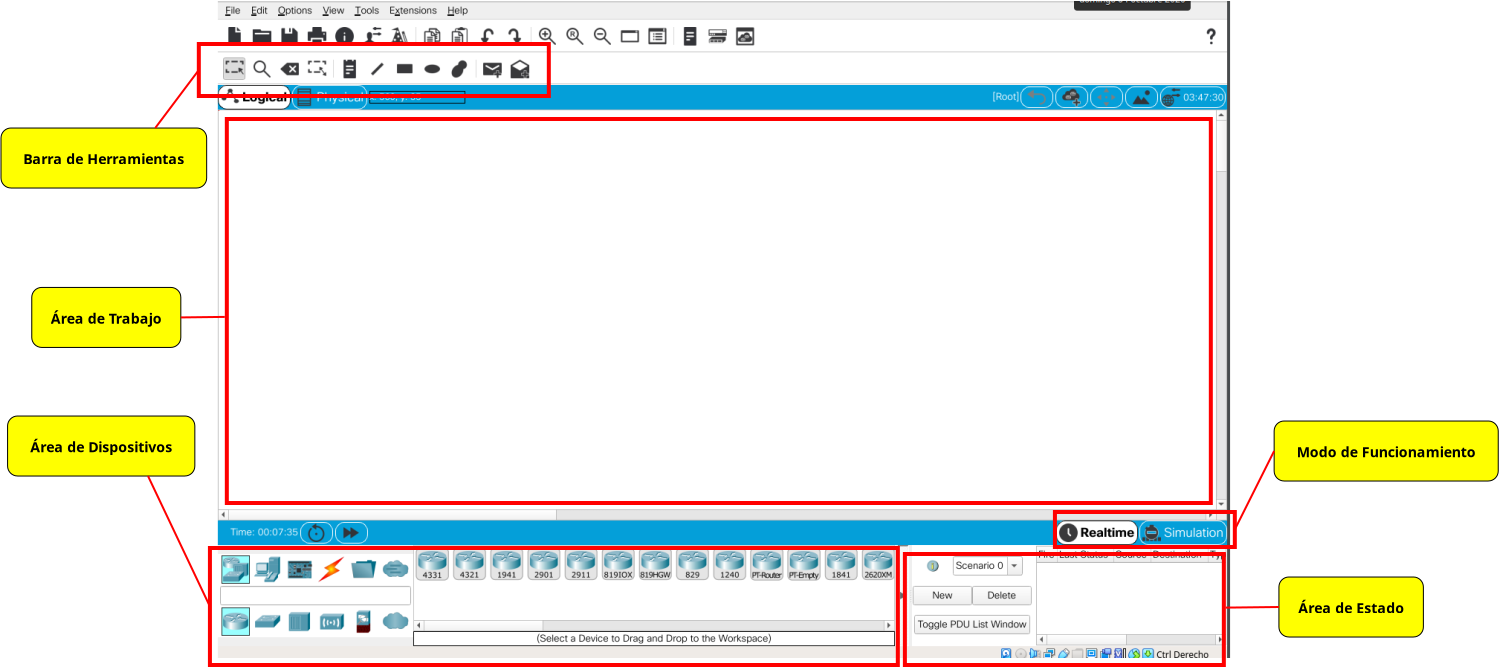 <?xml version="1.0" encoding="UTF-8"?>
<dia:diagram xmlns:dia="http://www.lysator.liu.se/~alla/dia/">
  <dia:layer name="Fondo" visible="true" connectable="true" active="true">
    <dia:object type="Standard - Image" version="0" id="O0">
      <dia:attribute name="obj_pos">
        <dia:point val="13.7,3.1"/>
      </dia:attribute>
      <dia:attribute name="obj_bb">
        <dia:rectangle val="13.7,3.1;64.313,35.95"/>
      </dia:attribute>
      <dia:attribute name="elem_corner">
        <dia:point val="13.7,3.1"/>
      </dia:attribute>
      <dia:attribute name="elem_width">
        <dia:real val="50.613"/>
      </dia:attribute>
      <dia:attribute name="elem_height">
        <dia:real val="32.85"/>
      </dia:attribute>
      <dia:attribute name="draw_border">
        <dia:boolean val="false"/>
      </dia:attribute>
      <dia:attribute name="keep_aspect">
        <dia:boolean val="true"/>
      </dia:attribute>
      <dia:attribute name="file">
        <dia:string>##</dia:string>
      </dia:attribute>
      <dia:attribute name="inline_data">
        <dia:boolean val="true"/>
      </dia:attribute>
      <dia:attribute name="pixbuf">
        <dia:composite type="pixbuf">
          <dia:attribute name="data">
            <dia:data>iVBORw0KGgoAAAANSUhEUgAABVIAAAN0CAIAAADZBEQ4AAAAA3NCSVQICAjb4U/gAAAgAElEQVR4
nOzdd1xTV/sA8HMzCGEHGWHv4QIVNyI4UNxotSrirL7VOqq0KgjWgbhnbR217r1QcaAgokwVlSGg
IiAj7DDDSCDJ/f1xffPjhQBZqKXP99NPP+bm3POce3MDPPeegSUmJiIAAAAAAAAAAJ2MSqXOmDGj
9fY68qigsDXMXd6/hnEoTr5Hjn/HXW83N3zoquAdgy4sWH2HLbD7cdefzqmzx56oWvLbk1H5k/9z
poKGU4b+eHMZfdV3h3JVcJKN58nD/Q8OC3jnTRQ4XTtTVBIhJcu1j7Zmu08Ldt706Ffj3d6/PuaQ
evv8cdJL4Cc+0N+lukTbGvg9fwzeMeDk/F/DhczFJ087HJ33U/ib2kYaziORSAgpjT6U4B09bMXt
SozO+Hw4QsfWFR4s89x4f2P3vxf63C7malsZ8zM+1fScce7IqLOjfwoXCsjDVt79xXjTVL8EnGS1
/I/Li2mbev0QMWNjzBbXkPnzdiUVao7++cRG4139176Zs/H/jwvV4f18bgf2u7B03e38ahLDxFq9
7n1eBf75xAq1XJcf87M+OX1taBVdUxPhwiZuQ3Vj6yN6lKc9SsKSLBKl9Sd4/fr1pqamzrhmZObn
54eTqRiGYRhGwXG84z0AAAAAAAAAAMinreSL3vR4/UKDM0dDYzbXF8cd+/Ny7mSEVLCkbXO27Tl6
7tF6LVJl0nmf2X/nayB1uRqgIni6YZHB2aMPojfVl746f/d5o1NbgWifd1Emp+5ZcuT43yExO2i1
qdf8fzjPIhnqqCkJhUT2S+M0kZSEDYim+f9RxFWoQo3x9z50+I+LjwMY1IrY40t/PF75/srBR567
ouJ9w/dO3XzAz+nSjof3akrKCp+H38tzQwghJMg+dTB15oFHx8xp7Jd/LfR9LMC1//eI0OvNM7ft
/OP4vfV6dEFF7qOgtVtFaT9JZeyKHx1MlQ69HHcIIYSQMC9k4ej1L1sfkbHEJQ3Fnlgcx7/lzBqr
rKz82m0AAAAAAAAAgK6PRCK5urqKfYvD4bBYLIFAoKamRiaT1dTUGAwGl8vNz8/ncrkUCsXAwEBL
SwvH8bS0NDs7OyqViuP4+/fvzc3N6XQ6juMfP340NDRUVVUlClAoFFFJhBCLxaLRaLq6urW1tfn5
+QKBQFXN0utmwnfXev36olvrQM3bVl9fn5+fz+PxlJWVzczMaDRa83dzc3PV1dW1tf8nHRdbYV1d
XUFBAbHRwsKCTqdXVVUVFhYihGxtbWtra4uKishkspKSEoZhampq2traHz586NatW1lZmVAo1NbW
NjQ0bH4GRLFYLFZDQwOGYZqamiYmJqJmsNlsFosleolhmLW1taqqausjkryk2I/v2bNnQqGw4yvg
C5o9e7boaT+k/QAAAAAAAADwJbST9n8hmI5VH+369xlFDWR633UH9ug/mzrvMke74x1Bu77xtF/M
sAQAAAAAAAAAAF0QRu82ZsuBfSYMKi6oTL326+IrbFUk/gE26Dog7QcAAAAAAACAfwdhfvBKl1NV
VTiOUygUfX39Fp3zQZcEaT8AAAAAAAAA/FsYGxsbGxt/7VaAL6rjtD8mJoaYZYGgqqo6YcKEhIQE
NTW17t27P3nypF+/fi2mfJBNcHAwn88XvWQymcOHD29R5tatW1OmTOFyuQ8ePJg+fbo84YRCYXh4
eEJCAoZhAwcOHD16NIZhEu4rOnx5GiCVnJwcFos1bNiw5hsLCgpyc3MNDQ1zc3M7e4wQn88PDg5u
vX3kyJE6OjqS15Oamkqj0WxsbORsjyRXi8J9+c8dIRQTE2NpaWlo+P9Thj579sze3l5fX19s+dLS
0o8fPzo7O3+pBgIAAAAAAAC+aaQOSxw+fDg0NDTjvz59+oQQevDgwfPnzxFCu3fvzs/PV0hTVq5c
mZqaKgrU/F6DyOrVqxsbG6urq/ft20dsuX79ugyxampqxo8ff/Xq1e7du5uYmBw/fnzy5Mm1tbXt
7FJRUREREUH8W3T4XwyJRFqwYEGLpSAPHz6ckpKSmpoq20mQilAofPtfq1atevHiBfHv+vp6qeq5
ffv248eP5W+PJFcL4d27d2lpafJHRF/jc0cIHT58ODExsfmWAwcOpKamtlU+PT39yJEjnd8uAAAA
AAAAwD+DRJ38p0+fPmHChOZbNm3a1Bmt+eWXXzQ1NTssZmBgEB8fL9plxowZMgQaPHjw5s2biZfz
5s3z9fX19fX9448/2tolKyvr6NGjo0aNQp12+O0wNTW1s7MLDw8fP348sYXP59+5cycqKkpXV3fi
xImd3QAlJaXAwEDi3+fOnVu/fr2enl5nB22fhFfLw4cPMQzr2bOn/BG//OcOAAAAAAC6GBUVFWmf
nIFvnKqq6tduQgc6ftov1vHjxx88eNB8C4vFWrhw4ahRo9zc3E6cOKGItiGEEIfD+fnnnwcOHDhi
xIibN28SG+vq6ry8vBBCEydOrKur8/DwuHLliuR1stnsR48e+fj4NN/o5+cXHBxcVVWVmJh47Nix
Xbt2DR8+vG/fvps3bxYIBOnp6atXr3716pWHh0d6enrzwz937tyIESOGDRs2depU4hmsQCBYvnx5
cHDwqFGjBg8e/PvvvxMlw8PDPTw8xo0bN3HixOjoaGlPxezZs69duyZ6GRER4eDgoKurGx8fv3Pn
TmLj2bNnR48e7ebm5uXllZeXhxA6cOCA6On6mTNnvL29iX83NDTMnj1b2ja0pfVJQAixWKxFixYN
Hz586NChu3btarGgRVZW1vTp0z08PNzd3f/++2/528Dn8xcvXvzy5Uvi5bZt20JCQq5cuXLq1KlT
p04Rd0a4XO7GjRtHjRrl6uq6du1aLpeLECI+8S1btri4uLi6uj558oSo4dChQ6NHjx43btycOXOI
kyn63BsaGjZt2jR8+PAhQ4YsW7aMWAWzrXrk/NzbIfZwRMReyQqMDgAAAAAApIXj+ODBg792K4CC
DRo0CMfxr92K9siY9ufk5JSUlIheNjU1TZs27bvvvouIiHjw4MH9+/fDwsJkqDY9PV3Uk7y6uhoh
FBAQoKSk9Pz58/Dw8KioqLq6OoQQn89//fo1QujcuXNUKvXixYuenp6SR0lOTraxsdHQ0Gi+UVNT
09LSMi0trbq6OjAwkMlkRkVFRUdHv379+uTJk7a2tv7+/o6OjhcvXrS1tRUd/uXLl8+fPx8cHBwT
E+Pj4zNz5sz6+nocx2/cuJGdnR0REREWFnb+/PnExEShULh06dLTp0+HhoYeO3Zs5cqVHA5HqpPj
6ekZFRVVU1NDvLx69eqsWbMQQhUVFR8/fkQIXbp06dq1a7du3Xr69OnChQsXLVqEEDIyMrp16xax
y8WLF9+/f08Ujo2NVVZWlqoBbRF7EpqamqZOnTp+/PioqKiIiIjExMQWPc8DAgK8vLwePnx49+7d
W7duyZAPt7haKBTKkiVLfvzxx8rKyvDw8JiYmAkTJnh6ek6bNm3WrFnnzp1DCPn4+BBzOjx9+lRd
XX379u0Ioerq6qCgIFdX1+jo6CNHjixbtqyxsTE5OfnGjRsPHjwIDQ2dO3fuypUrUbPL/tdff62t
rY2MjIyPj7eyslq2bFlb9cj/uSOEcnNz3zZDfAvaOhwRsVeytKEBAAAAAIBiLV68uEUmAv7RNDQ0
lixZ0hXS/tWrVzv8l9jn6jExMQYGBsQDVRUVFR8fn/Pnz8vQmsOHD+/9r/fv3wsEgps3b27evJlE
IlEolC1btrR4YkysNtGtWzepMti6urpu3bq13k6n04n+NjY2NvPnz0cIqamp+fn5Xb9+nUKhaGho
UKnUbt26USj/PzLizJkzGzZsYDAYCCEXF5cBAwYQT4NxHF+9ejVCSENDw9XVNTU1lUQi0en0yMjI
+vp6Y2PjpKQkdXV1qU6OmpraqFGj7ty5gxCqqamJjY0dN25c8wJnz54NCAggqnV3d1dSUkpLS3N3
d3/69ClCiM1m4zju7e0dGhqKEHry5Im7u7tUDWiL2JMQExOjra1NTLtIp9M3b9585syZ5ntpaGjE
x8eXlpYqKyvfv3/fxcVF2rgtrhaE0KBBg+bPn79kyRJ/f/8TJ06QyWRlZWU6na6ioqKtrd3Q0HDv
3r3ffvuNRCJhGLZ+/XrRxdy3b183NzeEUM+ePRkMRkFBgaqqKpvNfvXqlUAg8PDwIE47oaGh4fbt
21u3biWTyQghHx+fxMTE4uJisfXI/7kjhIKDg3c2k5OTQzSjrcMRaX0lSxsaAAAAAAAoEI7jhoaG
Z86cGT169LffMxy0T01NbeTIkcePHzcwMPjabemARGP7Dx482GJsfwsFBQXv3r0TpZFCobD5xOOS
O3r0aPPR2iwWS1tbW/R90NLSkmrS+Lbo6+sTSVoL+fn5+vr6FRUVVlZWoo3m5uZFRUVtVVVQUNC8
sJWVVW5uLkKITqeL7g5QqVRizvmQkJCDBw/u2rXL1NR09erVxDQBUpk1a9bBgwfnzp1769YtDw+P
Fjc7CgoK/Pz8qFQq8bK+vr68vLxnz56mpqbEU2J3d/cJEyb8/PPPq1atevr0KXFjQn5iTwKXy22x
kegnL7J3797ff//d09OTRCJ5e3svXbpU2rgtrhbCypUrjx49OmHCBBMTkxZvlZSUNDY2Np8HgcFg
EE/Om6fixOdlY2Nz7NixI0eO/Oc//xk4cOCGDRusra1F9XTr1k10WZJIJHNzc+Jzb10PUsTnvmbN
muZfQKJvSzuHIyL5lQwAAAAAAL4MHMcZDEZAQIDk64iBbxb+X1+7IR2QKO3vEJPJ7Nu379WrVxVS
m4iWllZ5eTmO48RXoqmpiej5L6c+ffoUFhZ++vTJwsJCtPHFixc4jvfs2TM6Orr5TYHi4uJ2bt4w
mczS0lJTU1PiZXl5OZPJbKuwpaUlMc7/1atXs2fPfvbsmbQ3R9zc3FatWlVQUHD16tWNGze2bsye
PXv69u3bYvvYsWOJbvY+Pj42NjaVlZVpaWnKysqKmpNP7EkgNorKlJeXt3jKra6u7u/v7+/vX1BQ
MG/ePD09vWnTpsnfmEOHDhHd7J8/f95i3JS+vr6SklJYWJiEP2FdXV1dXV0FAsHFixe9vLxEswbo
6+uz2WyhUEgikURHp6Gh0dDQILYe+T93sSQ5HMmvZAAAAAAA8CX9I3JF0GXIOLa/hSFDhqSlpYmW
STtw4MDu3bvlr1ZNTc3BweHy5cvEy7/++qvFCnYIIQzDGhsbpaqWRqP5+vr+5z//ESVFpaWla9eu
3bJlC9Ft+/nz52/evEEI4Th+7NixsWPHIoSoVGrrKTcnTZp09OhR4htbVFR0//790aNHiw2alZXl
6elJzKnWr18/LS2tFg9mJUEmk6dPn75v376ioqLWc4FMmjTpyJEjRGPKy8tdXFwqKioQQh4eHg8e
PHj37p2DgwPxcsOGDW21UwZiT8KQIUPS09PT09OJMkePHvXw8Gi+l7u7O7HqnpGRUa9evRRyQ+fV
q1fXrl07ePDg8ePHly5dWl5ejpp9cHQ6fdCgQWfPniUKx8TEEGMQxLp27Rqx0AOZTHZ3d2/ePDqd
7uzsLKonPDxcIBDY2dmJrUchn7tYkhyO2CsZAAAAAAAA8K+imKf9qqqqhw8f9vb27tGjR01NDY1G
O3XqlAz1ODs7i56gOjs7Hz169Pfff/f29g4ODubz+U5OTq2Tq7Fjx06YMMHLy2vhwoWSB1q8eDGx
r7m5uZKSUlZWlo+PDzFDHkJo2LBh27dvp9FoLBbLxMSEmM6tV69epaWl06dPX7dunaiepUuX/vTT
T6NGjbK0tExJSdm+fbuFhQXRtbsFKyur/v37e3h49OjRIz09ffLkyTY2NtKcm89mz549ZMiQtWvX
tn7GSzTGxcXF1tY2NTXV19eXmPvA3t6+tLTUzc2N2GXChAkHDx5s3VlAZmJPAkLozz//nDdvnqOj
Y3FxMZ1Ob7G+w6pVq2bOnNmnT5+SkhISiTRz5kxp47a4Wnbt2rV06dITJ06oqKj069dv0aJFS5cu
vXbt2ogRI7y9vVNSUk6dOrV///558+YFBwerq6vn5OS0s4LApEmTgoODZ8yYwWQyk5KS9u7d2/xd
op4HDx7QaLScnJwzZ86IWtKCoj53sTo8HLFXMgAAAAAAAOBfBSPWHlMIgUCQnZ2toaGhr6+vqDoJ
eXl5qqqqYufhEwqFOTk5urq6MsyUJhAIiCHZ5ubmorTt6dOnJ06cuHjxYm5urqqqavPZBLhcLovF
MjU1VVJSal4Pm82urq42NTUVjatvS11dXWFhIZPJlKG1EmKz2ZWVlaampjQarZNCtBW39Ung8/mf
Pn1iMBhiJ2VobGzMz89XV1dX1HCDtlRXV1dUVJibmxM3PvLz8wUCgampaVu5ugibza6qqjIxMRF7
MvPy8kgkkpGRUYejBjr1c2/rcNq5kgEAAAAAAABd2+zZs3EyFSO0n/YT07O3oMA7BV8+UFuxRBFF
yVJnhJZZW23upFP0DTagQ1/yEvpi2r9W29/327ySAQAAAAAAAF9A87RfMWP7u5IePXpAX2jQBcCV
DAAAAAAAAECK7eQPAAAAAAAAAACArw6e9gMAAAAAAAAAAP8KkPYDAAAAAAAAAABdFqT9AAAAAAAA
AABAl0UpKir62m0AAAAAAAAAAABAp6B07979a7cBAAAAAAAAAAAAnQI6+QMAAAAAAAAAAF0WpP0A
AAAAAAAAAECXBWk/AAAAAAAAAADQZUHaDwAAAAAAAAAAdFmQ9gMAAAAAAAAAAF0WpP0AAAAAAAAA
AECXBWk/AAAAAAAAAADQZUHaDwAAAAAAAAAAdFmQ9gMAAAAAAAAAAF0WRfKi27fvvn0nRCgUtn5r
7lyvn1eteP78BZ1Od3R0UFzzurgjR46fPXdBIBC0VYBMJs+f5/3TTz8qKmJ9ff2rV29iY+OSk1OK
iou5XJ6yMs2AyXR0dHB2Htq/fz8VFRVFxWoLny/4/fAfd+7ctbe3/23jBiMjQwVWXltbGx8fb25u
YWNjLX9tGRkZtra28tfzxbx48eLGjZv5+SwNDfUxY8ZMmjSRRqN97UZ9Q/5xHyj4pkh+/bTz67I1
EonkOWXyhg3r5Gtd56qtrX38OILH48lTibKy8ujRo1RVVRXVKgAAAABISIq0Pzklpf0/Ytjs8qPH
/grcurlfvz5yN+wLqaurD38c0VBfT7wcNWqknp6u6F2hUHj16nWE0PTp06hU6r17DzgcjoND7549
eygkekrK23ZyfoSQQCBISXmrkFh1dXX374devHSluLikedC6uvrMrOzMrOzbd+4ymfrec2aPH+/R
eX+WvX6duMF/Y0VFJY7jr1+/+X7mHAzDRO9iGNanj+Ph3/dLW61AIPjw4cOjR2EREU+qqqqcnZ13
7dqh0IZLITk5+f37D2LfolKpQ4cOYTKZCgmE43hBQWFhYWFtbW1SUlJ9fcPTp0/r/3sxp6e/e/Hi
ha6uXvfu9np6eiYmxgYGBs3PtkLw+Xwul6uqqqrwmkVwHK+rq6PRaFQqtZNCiFVZWfnkSWR8fPyn
Tzl1dXUMhpadnd3w4S4uLi6d0ZKuHa6zlZaW3rp1m8/ny1MJhUKZMmUKk6kvf3s6/HXZnFAoTE5J
kT9op7p5M/jEib8lPyixSCRSdXX1vHlzFdUqAAAAoKsqLS2rqKhQVVM1NDAgk8nyVyhF2o/jeIdl
SkpKf9u0dcvmACenfnK06ssJfxyxY8duURpsa2fbIu3ft/8QQmjSpAlUKvXU6bN5efl6erobAzYM
GTJI/ug46viUSlKmQ5lZ2Tt37k5NTW/nz2KBQFBQULhv/6FHYeG+vmutrazkj9tafX19XV296Fpq
/eyosrJKqgrLy8tjY+NCQ0MzMj42NDQQG9+8eVNcXKKQP9+lVVhYuH69X01NTVsFmEz9PXt2Wyni
9N69e+/o0WNaWppNTfyioqIW31ChUBgbG4cQio3VUVFRqanhLFv248SJE+WPixBqamqKiop68CD0
/fv3AoFQVVV10KCBEydO7N7dXlH5P47jGRkf7927//z5cw6HQyaTra2tx43zGDHCrbO7MAiFwocP
H50+fbqoqFiU59TU1OTm5j15Emlra7tmzc89e/aEcN+OW7dunz17ToYdyWSyt/ccQ0PDZ8+excXF
C4X4smUK6F0lya9Lecp/efX1DXLm/AghoVBYV1evkPYAAAAAXRKfz4+Pf3Hu/MXMzCw+n08mk5j6
zBnffzdh/DhlZbn+AJYi7ZdQcXHxlq1BGwP8BgzoL+2+3t4LqtvOlwYPHuS/Yb18rWupob6+/eft
rZWWlm0L2uG/wXfo0MGKbUwnefXqdVDQrnwWS5LCfD4/KSnl11/9AvzX9+/vpPDGDBky6Mrl83/8
eTQmJtbY2PgXn5+NjY2bF5B8lEFtbe2jR2Hh4eH5+aza2tqmpibRWw0NDU+fPp01a6Yimy6ZhoaG
urq6QYMG9e7du8VblZUVt2/f4XBqfX399u3bZ2pqImeg69ev+/isGTp0aH5+3urVPlwuV2zJn376
adiwYdHR0efPXxg7dqz8z3LLytgHDhyMi4trbGwkttTU1Ny+fScy8umcOV4zZkyXPy1vamq6dev2
2bNnm98GSkhISEpKioiI8PHxMTBQTI+J1oRC4enTZy5duszj8ezt7UaOHOng0FtdXZ3NLk9ISAgL
C0tPT1+/3s/Pb/3QoUPlv8fRtcN9MRwOR+Z9TUxMPnz4YGRkhBCqq6tVXKM6V1hYWGjoIyTvfWHM
yamft/ccxbQJAAAAAHJoamo6e+7CmTPnm/9Vn1mbtWfP/uTklLW/rlFXV5e5csWn/QihwsKibUE7
A/z9BgyQLm98/yGjnXdDQx+5jx41cKDUdxMUrqSkdPuOXRv81n/7mX9mVpbkOb8Ii8XaFrRz796d
Cn/mT6FQjI2NNgb4sdnlampq2toMmVMLJSWlkSNHuLgMa2pq4vMFPB6XzS4/cuRoXV0dlUoND388
c+b3Xytv6dev79y53i02ZmR8vH37zuLFPzx69MjX12/Pnl1EpiGbpqam+vp6AwOmqqqKhYXloUMH
hELxCYCRkZGqqgqTyeRwOPI/r6upqdm9ezfRj6CF6urqkydPYRhp9uyZJJLs04XiOB4SEnLs2PHW
NzKamppiY+N4PN6WLZsZDIbMIdrx8OGjS5cu4zg+f/68GTOma2lpEdvNzMycnPp5ek45ePBQdHTM
3r37d+7UtbOTd6aArhouJycnJOQuny/dTVWEEIYhdXV1KpVaX1/f1NQ0ceJES0sLmZshCQqFbG9v
n5SU3KlRFO7t21ShUOjpOUWqn3L19fVRUdFjx7pjGAkhxOVyIyMjO62NAAAAAJBCRETkmTPnuNyW
vaH5fP6jR+H6erpLl/5H5g7/ikz7h7k4nz3zt+hlt27aCqwcIcTlcjdvCdTV1e2wpKODg4/PKsVG
b6G4uCRo+84Afz+F9PbvJHV1dTt37pE25yewWAU7d+45dHBfZ4zzV1VVlb9aJSUlJSWl5ltotFwT
E+OxY8dgGOnWrVuZmVmiif0aGhry8vIwjGRrayNn3OZwHE9OTsnIyBA9c2Ozy3Ecf/v27bVr18hk
cvfuPezsbJt/Pw0NDffv3+fntyEg4Lft24OkemrdPFxjYxOXy7t//0F6ejrxrthwioXjeEjI3bi4
eIQQiUQaNGjgpEmTGAzGu3fvgoNvsVgsHo93+fLlvn379OjRXeYo2dnZ589fJHJ+AwODqVM9e/Xq
xeFwHjx4EBsbx+fzX79+c+PGzR9+WCTPzQWxKisrT58+zePx5s+fN3/+POICi4qKDgkJWbFiubm5
OZPJDAjwDwjY+PJlwvnzFzZu9Jena0OLcFwuNycnByGEYRiNRtPR0enUcC2+PgghBYa7e/felStX
ZdiRQqEsX/4TiUT69CknLCwMx/Gff5b0hzmZTJb2ksAw7Pz5C6qqakVFRdI39mvCcdzQ0MDNzVWq
tL+mpiY5OUVFRYXYi0TCpNpdRUVFS0tLhtupOI5XVVWJZh4BAAAAQAvV1TVXr90gcn4ymezsPMSh
d68PGR+jomJ4PJ5AILh798H48eMsLMxlq1+Rab+WpqaWpqYCK2yttLSstLSsw2Lv339QVNrv6Ngb
IST2T8mSktLAbdv37N4h4Qx/R44cT0l523ys/ocPHzvc68OHjz8uXS56iSHMwaG3hHP7378fmpqa
LklJsVJT0x88eDhjxncy11BXV8diFQgEAgMDZic9m20uNjZOU1PTxcUFIZSQkBAeHk6k/cnJKceO
Hf/06ZOZmdmBA/tVVOiKipibm/vLL7/yeLwWExPGxsbFxcUJhbiSktL06d8tW7ZUlIqXl5dzOJyV
K1fu3btv8+Yt+/btUVNTkzncnTshzQu0DqdYFRUVoaEPcRzHMGz06FHr1q0lBmU4Ojr06eP422+b
WKyCysrK0NCH8qT9YWHhpaWlCCF9ff1Nm35zcPg8XGLgwAEHDx4KCbmL43hYWNiUKZP19PQUclwi
T55EFhUV29vbzZgxXZQVR0RExMXFDxvmbG5ujhBSU1NbtmzZu3fv4+Pjc3Jy7OzsFBUuNPTh6dNn
NDQ0SCSSQMDv1av3L7+s6bxwYssoKpzMU77jOK6iosJms4kBbM0H73TIy2v2sGHOssWNiYk9f/6C
bPu2Q1NTw9TUlEQSkycLhXheXl51dZvj2jpJTU11UlIy8UuNy+VK1SPDyclp1aqVYg+nfUIh/vvv
h6Ojo6XdEQAAAPiXYLFYHz9+zg3HjnXf4LdeWZnW1NR0+PCRK1evC4VCdnl5amqahYW5bPUrJu2P
jHz2KTunxUYmU9/Xd60MtVEoFBMTYxlGIDc1NeXns/h8vrTD9dtpycm/j7dToLS0LCXlrYRpf/tr
9bWltrb29evE5lsSk5IlSfvr6+svXLzczhx+1tZWPyxacOr02Y8fMyMYSosAACAASURBVMUW4PP5
Fy5enjBhnGyr+uXk5B4+fCTh1Ws+n29tbbVq5U9tTRaQnv7u2vWbampq8+fNkaQ3h1gcDufZs2eV
lVVZWdk8Hu/Nm0Qej/fDD4toNFpDQ/379+95PF5mZmZGRkafPo6yhWitqqq6oaFh3ry5o0ePavFW
ZOTTc+fO9+vX78qVqzweb+XKFUQfhwMHDhJ/cAuFwqampjdvEocPd5E5nFCI83hcHMejo2MuX75i
YmJy5crVxsbGFSuWt5XXyaO4uDgvLw8hRKPRFi1a2PzCsLe3nzhx4vHjf+E4npSU1NTUJNskAjiO
v3r1ivj3uHEeopyfCLpw4YLHjyPq6uoKC4vy8vIVnvbHx8cLhcKRI0eKer8jhIivrUDw/+Mj7Oxs
HRx6x8bGvX79Rp48vEU4LpdLPNzW0tJ69Srhjz+OTJ48sXv37p0Uri2KCocQ0tLSkvanB4ZhcXHx
mpoaH9od8yWWkZFR8zk1GhsbJf8WfPqUI204Sfzww4JZM78Xe+NYKBReuXpt//7fZa68sbGxqqpK
qg4ONTU1+vr6Hh4exJ1DLpd34YIUNztUVFSYTP227iqWlZXFxsbm5ORpaWkOGTLYysqKQvn8N4ZQ
KPwCq8MCAAAA/1yVVVXEo34lJaWxY0YTzz+oVOrIUSNu3Q4hZi4vKi6WuX7FpP0sVgGLVdBio8wD
Mgf0d9q5c5sMncDr6up8fQPin7+QLS5CqLSkNC8vv613pXru1Jo8NyPodLq39+yy0rLbd+5KWM+r
V29KSkrbKTBo4IARI1xTU9PaSvsRQiUlpa9fJ7q4SP0Arbaubt/+g/Hxnz+L9PR3G3/bcu7sqaam
pr9Pnq5vNpkzjvC0tHfFxcUYhiUlJo8f7+HlJctUfFlZ2RkZH8lk8po1PgIBH8cRh8NJSkoeNGig
vb09g8GoqKjAMCw5OVmBaT9BV1fX2tq6xcbU1DSE0I8/LmEymbdv32loaPDz89206bc3b94QBYqK
iiMjI2W4qMSGy87+hGGYj8/q8+cv3rp1ByG0evXPCu8Dz2azicuPTqebmpq2eLd7d3symczn8xsa
GhoaGmRL+3k8HjHXN4lEat1lQE9PT1ubUVdXh+M40SNAsYjcj7jXEBUVHRERIRAIiI/y7t17iYmJ
VCp1wYL5ZmZmvXv3jo2NI/rkKyQcAcMwKpUiEAiqqqrJZLLoHCo8nOjomhdQ7NEhhLy954wZ4y7b
vmFh4R8+iF8IUxIcDufUqdPjx49XV1e/fv262B+benp6U6d60ukK6/7TWmZmVm5untg8WSAQZGZm
yVP5ixcvOZzaqqoqCoWsoqJSWVmprq6O46idlUQEAkFBQcGDB6FEjyGBQCBPx5zm0tLStm7dlp//
+RfolStXFi1a9N130zpvzBEAAADQlejp6nbrpl1eXqGnq9t8VLLoz2+EkKYcPes7ZUo/OVVUVhQW
FmlpSX1UVVXVFZUV8oTe+NsWeXbvPN26aXvNnllaWnb7zl0Jd4mJiW3/BsGdkHulpaXPXyS0U4bP
58fExMqQ9md+zHzzJqn5lrIydsSTSLoy/f79ULENw3H8/YcPpWVlsqX9T58+JfoVNx8+GhYW3r+/
k5aWVq9ePclksoODw9OnT+fM8RI9g+psFApl3bpfyWTSzZvBbDbbwMAAx/GJEyf26tXzxYuXT58+
VWw4DQ2NoKDATZu23LwZrKGh8cMPixQ7qWFT0+fOI2JPoJWVVc+ePT5+zHRycpJ85EILysrKgwYN
LC8vNzU1tbERMxEDhUL9b2Pkug0nVl1dHUKImCU1JCSEmMWAkJGRkZGRgWGYjY21mZmZhoYGkm8C
+RbhCOXl5evW+dbV1amrqy9Zslh0f0fh4VocHUGxR4cQUlNT09HRkXlfeUKXlpaFhz+2sLBoaGi4
fv2G2DLq6ur9+vW1t7eXJ1D7QkLuh4Tc76TKbWxs1q1b++eff1paWrq6um7fvmP27Nk4Lly/3q8z
vh2t8fl8Nru8oaGeTqdv2xYkyvkRQjU1nBMnTlhYWMiwpg8AAADwL2RtbRUUtDUtLb2/k5Oo+3Nh
YdGpU2eJxbNUVFR6ynGz/ltM+z98+Djba97XbsW3pbi42D9gU3V1teS7pKS8bb9AbW1t+OMnHdaT
nJwieVARDqe29eBeNrt84YJ5JBLWfIZ2IY4/fvwkOTmFRCKNGTN6qudkGcKVl5e/fPn5/gWZTBYK
hZqamlVVVTExMTU1NQwGY9SokcHBt3v37nX//oO8vPzOnhscIYRhGIZh4eGPX79+Y2BgYGDAfPky
QVVVlUwmd+9u36uXgtdFF4XT1ta2s7NNSUm+du36uHHjjIwMFRuoHdra2jt37mCxCqytreTpaLB8
+U9jx44xMDD4AvNBtMBgaNXU1LDZ5WZmZitWLB82zFkgEN69ey8jI2PUqJF9+vShUCgjRrghhNhs
NpLvnmuLcMQWPT29nTt33L9/Pzw8vMWNXsWGEx1d8wKKPbqvy8jI8PvvZ/Tv76Stra2vry92DQsG
Q8vWVt7FEb4iDodTXs6urq4pLy8vLS2tq6tls9lCoRDH5VzVT9LoJ0+eCgm5y+PxiJ+3JBKJRqOp
qqryeDyi286jR48g7QcAAAAkQSKR+jv16+/UT7SFxSr49VffzKzPfQMHDHCytpZ9kbVvMe0HrfH5
gri451Lt0uHYDx2dbp6ek2/fDmGzy9spVlxSIlVcgvi/O3FcVVVl0qQJLTaPHev+7FmUqoqKm5ur
bM/hU1NTWazPD5rGjHE3Nze3tbVds8aHw+HExsZNnDihR48ep0+fFQiEOjo6b9++/QJpv42NtZKS
0qVLl4iXQiFOIpHWrVtraWnZGal4i3ACgZBEIlVVVX3JtB8hpKmpKX+uqKSk1KOHRPNlKJydnV1u
bl5CQoKTUz9zc3NiDr/ExMSMjIw+ffp89900ohiO4wkJCQghOR8UNw9HbMEwjMHQWrz4h7S0tN27
954+fVJNTa0zwomOrjVFhfu6qFSqqakJnU5XVlZua54/DMMUPhCmBRtrqzFjRou6qDTH5zeFhT3+
KGs//969excVFR0//hdCKC8v79KlS7q6uhEREQihtmZREatPnz6yNeD69RvXrl0n/l1VVYVh2OjR
oz08xnz4kGFhYZ6R8TEy8ml+PkvmaT4AAACAf7OyMvbKVWuIcfQYhhkYMH9a9qOysrLMFULa32W1
XvKxhRkzvvth0QIqlXr06F/tFGtoaLl2uiTIFDKGYS2S/7YGeWppak6ZPEmGKCLh4RGi+ah5PN7c
ud719fXDhg2LiYmJiHji7u6uq6trbGyckpLi7Dz06dOnU6bI0qegfTiON+/FYG5u/uefhzmcWmVl
ZQzD4uLiTp8+s2PHThKJtGjRAi8vr04Nd/PmzbCwcIS+xEO/rmT4cJcnTyLDwsI8PacwmZ/XVqRS
qRiGNb8hFR//PCPjI4PB6NevXxs1yRKOTqfr6emSyWQ1NbV169b6+m64devW3LlzOylcW8UUFe7r
ysnJ3bNn35Ili/X09Hbv3iN2YJGhocHmzZulWkRTWosWLXB3bznfp4ixsbHfho2y1Tx27JixY8fI
2i551dfXx8TENt/CZDLt7Gxv375jb2+fnv6eSqV4eIz9668Tq1f7rFjxk5xzQwIAAAD/KgKB4Pjx
E/n5n1dhNzQ02LVru5WVpTx1QtrfZSkr0+rq2lskWYmqJPp/O+h0We4qaairKysrE3NOEojbVDJU
1aG8vLy3bz+PaKDRaFZWlrm5eaWlpURH5cTExKKiInNzs+HDh4WGPlqxYvnNmzcLCgqMjIwU24yo
qOhTp063vtPh47OmV6+eubm5GIaNG+ehr68/aNCgzg737Nkz+UP8C7m4uNja2qanpx88eCggwJ8Y
Xr5gwXwbG2ui9ztCqLCwcP/+Azweb9q0qXJ2pmgRbtKkiRMmjCfujtnY2Fy7dgXDsM4LJ3bwvALD
fV3a2gxHR0dra6vKyiocx8V28ufzBTguZrsCnTp1hsVitfO0X/4QHA5n1649UVFR0u6opKS0atXK
ydLfcs3Kyg4JCSko+J95fJuamjgcjpaWFo/HQwhPT0/v1auXUChMTExcv95v9+5d0kYBAAAA/rUa
GxsTXn2eBdzMzHTf3p1tddKUHKT9X8fYMe4amhqSl6+prnkUFi5VCAMmMzMrW8p2icHU15dhLyMj
QyNDQ9FYFIQQhUKRquup5F69el1e/nmcAo/HO3XqTFhYuIGBwfv37xFCjY2NkZGRCxcu6N69+7Vr
N/j8Jj09vbdvUxWe9mtrazOZ+kLh/+ThFApZTe3zmhQ4jldX11AoFA6n9guEU6DMzMy0tDQ+XyCa
WZ3L5d68GYwQUldXGz58uDw9jiTR2NgYFRVNzG0hmqX8zZtEPp9PJpPs7e0V1R2dSqWuWfPz+vV+
MTGxGzf+tnTpUjs7WzMzM2LsPY7j8fHP9+8/UFhYSKPRRo4cIecs5WLDid4lkUhfMpzCj+7rYjAY
mzZtJBbwc3Lqh5CYuS3JZBKNRuvUZnzMzJK5G78kqqqqgoK2x8XFSzuen0Qi8Xi85ndmJZSQkLBt
2/aKigqEEIVCMTU10dbuVl9fl5ubl5mZZWxsVFNTQ6FQjI2Nnzx5QrSKzWafP39eSalzTzUAAADQ
ZeA4zuV+/h09oL+T/Dk/grT/a/nhhwVSDS/Pzv4kbdrv4NBbIWm/o6ODDHtpa2uPH+/x55FjRN9a
DMPGjnU3NlZwpo0Q4vP5ERFPTEyMe/bs+eBBKEJIIBDk5uaJesUghKKjo7/7bpqhoaG2tnZGxkcn
J6fY2DgPj7GKbYmRkZGbm1uLP74xDBOtkY5h6NmzKAxDRkZG8i8i2GE4RWlqagoK2tFiKTUOh7Nv
336EEJlM9vXlT5gwXrFBW4iJid2yZWuLftrh4eHh4eEIISsrq2PHjqqqKmZV8J49e/r5rd+7d/+L
Fy/T0985OPTu3bu3hoYGm81OSEjIyPjI4/FoNBqPx9u7d/+mTRvl/EHctcN9RVwu9/btO25uburq
6q9eJbS4QUbQ0NDo08fxn3t3g81mb9kS+ObNG2lzfgzDxHZ/6FBTU9Nff/1N5PwMBmPy5Em2trYf
P37EcdzR0fHly4TExERiOAyPx2s+Cik1Ne1rTdgBAAAA/OOQSCR1dfXy8gqEkJaCpriGtP9rev06
sbKqsv0yDAbDqV9fGSofNsz5Tsi99tfw6xCFQmlrNiwJGjD04qXLxPVKJpNHuLnK05K2ZGZmWliY
L1gwz9zcwtTU9Nq168SfpEKhkEQi2djYGBgYvHr1Kisrq2/fvkOHDomLi/vhh0V37oRUVFRqayty
ovioqGd79uxr8fc3iUTy8/MlsmIMI/355+GePXsoZBaxDsMpCoVCsbW1bWsFdRqNJs+cohKytLRQ
UVFpaz05S0sL2YaitGXo0KE7d+qeP38hPj4+NjYuNjZO9BaDwZg2berIkSP27t3/4cOHwMBt/v4b
LC3lGmrVtcN9LYWFRRcvXlJVVeXxGn///XexibGWlta+fXs6dTL/yZMnzPWeQ9xZaGxsDNq+6+3b
VIXUzOFw9uzZx+HUiFZ5lHCvkpISmaf6r6ioKCoqIv5tbm6mqamZlpampqZqZmZWUVE5ZMjgCxcu
it0RwxS7ligAAADQldFotMWLF549e6GbtvakiYr5wx7S/i+HTCa3SML/OvH369eJ7e/l5NT3+LE/
W9QjSbj+/fsxmfoFBYVtFRAI+KL/t0VfX8/JSZabDgKBIPLps4qKzzc1+Hz+3bv3hw4drPApnaOj
Y969ez9//nxdXR30vyuN4zi+bt2venp6/v4BERFPHB0de/fufe/ePRzH9fX13r5NcXVV5J2IsWPH
2tvbt/hzGsOQaG02hBDxly/xnE22p21ShVMIDMPmz5+bnp6WJa7ziLf3HBsbm9bbFcvU1HTRogWH
Dh1u461Fip2PHcMwOzvbjRv9c3JyXr9+k5OTw+FwNDU17e3t+/XrZ2RkSCaTN23aGBi47d2799u3
79iwYYM8a0N07XBfi45Ot+HDh9nYWGtpaRUXF4n9Qaenp29iYtKpzbC2tjIzMyWuTz6fb2JirKi0
PycnR19f7z//WZyd/YnIqEkkspmZaW5unlAoQAjhODIzMysuLiIW+0UI6ejolpSUbN0aSLykUqnd
unWTKiidTifGTSCEGhub8vLyCgsLNTQ0UlJSGxrqe/Xq1daO3bvb02idOxQIAAAA6DIwDPMYO2bQ
wAE0Gk1FRTEdWiHt/3Lmz/NOSXmLIxwhRKfTpdqXTqcT6TeGMAeH3pLsoqKiMsdr1v4Dv/P54hP7
xxGRVlaWjyMi26qBQqF4z5ktw6XGYhVcv37z9p27zZ8pRcfEbty4ZeHCeba2Nop67sPlcqOioqqr
a1JSUqhUak5OblNTk+hdHR2d2tpaFRVVCoX68mUCm802NjZWV9fIycl1cHCIj3+u2LT/5cuEP/74
s0UyTyaTV6/+eejQIcSkYrt37xH1RedwaoVCocz3QdoPJ1udbTE0NFy8+IfAwKD6+v+ZJLJPH8eZ
M7/v7CXQEEIkEsnT0/P58xcvXrxsvl1ZWXnRogVmZqadEZRGo9nZ2bU1A7m5ubm//4agoO3p6e+2
b98uf27cJcO9ePGirT4aHUpPT5dtR4KGhsaqVauIofsrViyXpyp5nDx5Jjz8CYmEIYQEfIECx/kL
BEIlJaXs7Ozt23cSN5Q1NDR+/nnVoUOHamo4CCEMw3799Zfz5y8U/3cx10mTJg4ZMoT4sayurr5w
4YLhw12kCqqhoTFunMfFi5cEAkFGRoaGhkb37j3q6+uZTGZ1dc39+w/E7sVkMmfPnnXr1h25DhgA
AAD4l2EoqHs/AdL+L+enn36UeV8DA2aLZ/6SmDBhXFj446SkFLHvvn//YY3PunZ279Wrx/jxHlJF
rKmpefgo/OrV63l5+S36kQoEgscRT94kJk71nDJtmqe+vp5UNbdWVFSUlJRUUFAoFAp37drN5XJb
3KFgs9lr1653dHRMTExECEVHRzs7O/fr1zcuLm7WrJkbN25qaGiQ9v5LO7S1Gba2ti3WzCORSMRg
e+JOB5fLFRXAMGzkyBEyT3PYfjiFc3Z2njx50tWr10Qfq4aGho/PGgWewPbRaLQ1a1YvW/ZTZWUV
sQXDsLFjx7q5uX2ZBrRmaWnp7++/ffv29PR3QUFBAQH+Fhad+FT8nxWOuDAiI59GRj6VpxnyXGCd
PV2fJKqraxT1eF8sDCNRKGTixwuZTCaRSGQymRhdj2EYsfCkaO1JMvnzHTomk7lixU9ubm4y3LPz
8pqNEBYREVFfX/f+/fuPHz/S6XSBQMDlNmAY1uIPFCqVamZmNn/+3J49e0LaDwAAAEiuvr7+3bsP
mloalhYWCnnG9m2l/SQSSc6ez6J65K+kC1BVVfX1Xfvrr34sFqvj0v/L2NjIz2+dqqqk08LzBYJX
Ca9OnjqbkvK2nQkFKioqT5468/RZ1Fxvr5Ej3WTutfL27dstWwIrKip4PB6O40QvVtEc7wRie0JC
AvHy8OE/L1++OmXK5OzsT3Q6XVtbOzU1dcCAAbI1oLXevXv37t1eRwwSibR58289e/b8MuEUi0Kh
eHl5paS8JZ7BksnkhQvnSzWoWH6mpqZLlizZv/8A0YHFxsZ6wYJ5oi7HX4WlpcWGDRuCgoLevXu/
deu2zZt/U/ggi39ouClTJtNotLa6GkmIQqGMHSvF1Jvx8fFVVVWyxXr37p1sO34tFAqlqanJwsJi
wwY/4mYchUIxNjb55Rcf4rRjGGZiYrJ8+TIej0fsoqOjU1RUbGlpuX79Wpl/eqiqqv7445KpU6dw
OJwO5whQVlbW19dXUlJSyG92AAAA4F+Cz+cfO/735ctX1dTUdu8KGjCgv/x1fltpv4fHmKSkZJln
GyJgGCb/NOldhrWVVYD/+qCgXfnSZP7GxkYB/r5W0kzlFRn5dPPmQB6vUZLCWVnZgdt25OTkrlix
TPIQzSUlJRcWtjltgViNjY2FhYVlZWWampo5ObkODr2fP3+hkLSfw+GIutG2pcUtic4Ox+VyW3yP
GhsbqVSqPMMrdHS6LV36o79/AIfDGTRo4LRp02SuSmYTJ05MSEh4+vQZnU5fsmSJvkyrSyqWpaVF
QID/1q3bPnz4sGnT5sDArZ06XPyfEs7Y2Hjx4h86r2EtYBgJIfTsWdSzZ1IvX9+6nn8EKyvLhgbn
+vp6HR1d0ca6ujoGQ1v0sqGBq6Gh2XwvHR2doKBAOe8WYRimr6//LXz7AAAAgC6Jz+fHxMTiOM7h
cBJeve6Caf/WLb994Yh0FZXWM+1Jjkwm0xU0y0Ln6d/fac/eHTt37klNTe/w4RuFQunVq4ev71pr
K+mmZ3+V8FrCnJ8gEAiSkpJl7mYv6rYqLQaDoa6uHh8fP2BA/z//PLpixXJ5MmEGQwvDsJMnT548
ebL9khhGolAocvY6ljwcjiMcx0+dOk1M2YXj+IcPGUOHDpFzSsW+ffvMmDH9/v0Hq1atVPjsjJKg
UMgrVizPyMhwcxsxePCgL98AsSwsLDZt2rh585aMjI+BgUF//XUMwn1hVlaWKioqcj5SJpFIVlb/
mGUL6HS6AjsrSSgtLW337j0y/MzEcTwtLa0zmgQAAAB0PVQqdYSb67XrN+l0urPzUIXUKUXuJO1v
+n/Ecj3uo0chhBr+d6IyydFVVIgaZIOhjk+RJGU6ZG1ldejgvgcPHl64eLmkpFRs8k+hUPT19bzn
zB4/3kPyvv0i2Z9ypN2lvKKiurpatrR/+PDhcXFxpaVlUu1lZGQ4cuRIDqdm5cpVMTGxffv2EQqF
8qzabWZmtnPnjszMTEkudktLSyspb6bIE05NTaO8nE3078UwbMaM6WPGjJHzW0kmk2fNmjlw4EBT
006ZRU8SBgYGmzZtMjU1/aaWWzc3Nw8M3BoYGKSjI93U6BBOISZNmmhvb8fny7leKVlRy1J0vV+X
VCoFIcRisWQYMta6HgAAAAC0g0wmr1ixzN19FIPBkH9CNAImeY/67dt3374TIuHjFBKJ5Dll8oYN
7c0YB44cOX723IV2+hqQyeT587zlmQuwhfr6+tevE2NiYpOTU4pLShoauHS6MlNf39HRYdgwZyen
vjIPth/tPl7aUbUqKion/jpiZ9eJi2aLxefzP37MNDY2UldX/8KhAQD/Bl3v12VJScn16ze4XK48
lSgrK8+YMR1GBwAAAABfxrhx43AylZjlV4q0HwAAAAAAAAAAAN++5mn/P2b6IgAAAAAAAAAAAEgL
0n4AAAAAAAAAAKDLgrQfAAAAAAAAAADosiDtBwAAAAAAAAAAuixI+wEAAAAAAAAAgC4L0n4AAAAA
AAAAAKDLgrQfAAAAAAAAAADosigxMTFfuw0AAAAAAAAAAADoFJRhw4Z97TYAAAAAAAAAAACgU0An
fwAAAAAAAAAAoMuCtB8AAAAAAAAAAOiyIO0HAAAAAAAAAAC6LEj7AQAAAAAAAACALgvSfgAAAAAA
AAAAoMuCtB8AAAAAAAAAAOiyKG298ebNm8rKysrKSoWEYTAYOjo6jo6OCqkNAAAAAAAAAAAAkhCf
9r9586ampsbS0pJEUkx3AKFQmJubm5SU1KdPH4VUCAAAAAAAAAAAgA6JT/srKystLS0xDOPz+QoJ
QyaTzczMsrOzFVIbAAAAAAAAAAAAJCH+YX5lZSWJRBIIBIoKIxAISCSSooYMgHZkZGRIWHL79t0D
Bw3rP2BoTGwcQmjzlm39Bwxt/t/mLdsQQjGxcf0HDB04aNj27bs7sd1Aoerr62tqaoRCobQ7Sn79
fHWNjY03btycNcvrxo2bjY2NX7s5AAAAAAAAfKPaHNtPSEtLf/v2reilg4NDjx7dhUJhTExsQUFh
6/L6+nrDh7tQKBQWqyAmJka03czMzMVlmLSNq6ysfPIkMj4+/tOnnLq6OgZDy87ObvhwFxcXFyqV
Km1tX92rV69fvHghejl48GAnp35CoTA09OGnTzmtyxsbG02YMJ5KpWZnfwoNDRVtt7W1dXcfLX97
klNSiLTww/sPPbrbs1gFLQqwWAUVFRUf3n9ACAmFwuSUFPmDgk4lEAju338QEnL306dPQqFQU1PD
2dn5++9nmJmZfe2mKZJAIEhIeHX8+F8fP34UCoUHDx66f//Bjz/+Z8CA/mQy+Wu3DgAAAAAAgG9L
B2l/VlbW/fsPRC9VVVV79OiOEHr16lViYlLr8vb29s7OQykUSklJcfMdhw1zlirtFwqFDx8+On36
dFFRseiJZU1NTW5u3pMnkba2tmvW/NyzZ0/JK/wWpKWlXbx4SfRSQ0PDyakfjuPPnj2LiYltXb5v
375jx46hUqksVn7zHceN81BI2o/jOPGPv0+euXjpam1tbYsCKSlvp8/wamhoaFEefJtqa2sDA7fF
xz8Xjc0pLS27det2TEzsmjWr3dxcv27zFCUzM+vcuXPR0TE8Hk9HR8fFxSUqKurDhw9+fhuGD3eZ
O3eutbXV124jAAAAAAAA35AO0n6Cqalp7949EULW1tbElv79+xsaGrYuqaurSzxt09dnTpgwDiGU
mZn94cMHqdokFApPnz5z6dJlHo9nb283cuRIB4fe6urqbHZ5QkJCWFhYenr6+vV+fn7rhw4dimGY
VJV/ddbW1oMGDUAIEbctMAxzdXUV+zDW0NCQQqEghIyNTebMmY0QSk1NT05OVniTmpqampqaWm8X
CoU1NTUKD9chgUAAz2ylJRAI/vjjz+jomNZvlZWVHTx4iMnUt7e3//INU6Dy8vLg4OA7d+5WVFSo
qKhMneo5Z44Xk8n08pp18eLlsLCw8PDHr1+/mTJl0rRp07p16/a12wsAAAAAAMA3QaK039LSYtas
WaKXJBJp+HCX9ncxNjYidgkNfSht2v/w4aNLly7jOD5//rwZqxe8UgAAIABJREFUM6ZraWkR283M
zJyc+nl6Tjl48FB0dMzevft37tS1s7OVqvIOCQSC6OjoS5cu19XVS1IewzAHh97r1q2VsP4ePbov
X75c9JJEIk2YML79XSwtLYhdLl++0hlp/zelsLDwxIm/p071dHBw+Npt+SfJyPgYGvqwrXdLS0uv
XLm6efMmOaPs3r0nJeWtnP0+pP3KIIS4XG5k5NOLFy/l5uZiGDZ48OB58+b26tWTuC9mZGTk47Pa
3X3UuXPnX79+c+7chaioGC+v2SNGuCkrK8vTVAAAAAAAALoAidL+L6mysvL06dM8Hm/+/Hnz589T
UlJqUYDJZAYE+AcEbHz5MuH8+QsbN/rTaDRFRefz+ffu3T969BiHw5F8r5ycHKlyGNCWwsLCoKAd
SUlJ79+/9/PzlS3zZ7PZlZVVMqSmGIbp6HRjMBgyBP3qYmJixHbZEElMTKqsrJTz6EJC7sowTWBr
kn9lhEJhSsrb8+cvvHnzprGx0crKavbsma6urioqKs2LUSiUvn372traRkY+vXr1anZ29u7dex4/
jpg719vBobeiFiIFAAAAAADgn6iDtN/R0UFNTU1sf34J9ezZY+HCBUwmU8LyT55EFhUV29vbzZgx
vXXOT1BTU1u2bNm7d+/j4+NzcnLs7Oxkbl5zPB7v+vUbZ86cra+X6Dm/iISJ0JAhgzU1NeWZXG3A
gP7r1q01MTGRuYZvWWFhYVDQ9qSkZBzH8/Lyjxw5unv3Lg0NDWnr8fffmJeXJ1vab2Vl9ccfv0u7
Y3N8vqC8nF1RUVFaWsbh1HC5XGVlZXV1DT09XW1t7W7ddCgUxY9fqKqqysrKar8Ml8stK2PLmfaL
LnVicI20JxnDMGIXCb8yBQUFV65cCw8P43BqdXS6TZo0afLkSXp6em2VV1VVnThxQv/+/e/cuXPv
3v3nz5+npaW6u4+ZNet7IyMjqZoKAAAAAABAl9FB2m9mZibnHOCmpqampqaSl4+PjxcKhSNHjhT1
7RfLzs7WwaF3bGzc69dvFJL2NzQ0nD177urVazwer/l2PT09DMNKSkqab1RXV2cwGIWFBXy+FGsc
2tra2trKNSTB2tpaNL2CAqmrqTENmGJnScBxvLiomNNqtj+FKy4uDgwMEg1h0NLS/O67aerq6jJU
xWKxqqurZWvGp0+fZNsRIVRZWfnyZcKzZ88yM7PYbDaXy23+rrKyso6OjrW1laur68CBAxTSp0Ao
FObn54eFhT9//jwnJ7f9whiGFDVjAoZhM2ZMt7CwuHMnJDMzUzSDYFuoVGqPHj0mTpzw+vXrhw8f
SR5o1arVRUVFKioqY8a4e3l5WVlZSvLcnsnUX7Jksavr8AsXLsXFxd28eTMuLu7mzeuSxwUAAAAA
AKAr+eY6+RNL2Tk49O6wZO/evWNj43JycuQPWltbe/To8bt377ZIYMhk8v79++h05c2bt6amphIP
KnV1dXx81jg6Ovr7B4hdzuAfZ9Gi+XPmzBabUAmFwosXLx/6/c9ObUBJScnmzVtSUj4vFclgMFav
XjV69Oh/ynyNTU1N0dHR585dyMzMbOs5NpfLZbFYLBYrKira2tp63jxvOdeh5HK5d+/eu3DhYllZ
mSTl1dXVmUx9mcO1MGaMe48ePVxdh9+/H3rr1q2ioiKxT/5JJJKJicnMmd+PHj1KTU2tW7duUqX9
RUVFCKFJkyYtWfJDi1797SORSPb29uvXrz1y5NidO3eIegAAAAAAAPh3+ubS/rq6OoSQJI95ie7f
Ug3CF6u6unrfvv1PnkS2TthwHC8uLh46dEhg4Jbfftv09m2qtrb22rVrhw1zLioq6tRZ7tlsdllZ
mYmJiaqqamdnvwUFhaWlpWIfBQsEgoKCwk6NXlZW5u+/MT09nXippaW1Zs3qUaNG/lNyfj5fcOHC
xXPnzrfoJ9IWoVCYkZERGBg0b97cuXPnytbnv66u7ujRYyEhLW9UtQXDsBEjRqiqqsoQqzUcx3fv
3rNo0aJBgwbOmTN75Ei3a9euh4Y+bPGN0NbWnjJl8tSpnjo6OjweLyoq+uTJUzKECw4Orqgonzdv
rrm5uYQdFgQCQVZW1tmz58QubQAAAAAAAMC/iuLTfh6PV1VVzWBotTUyv30MhlZNTQ2bXd7h4AI2
m40Q0tTUlKWV/1VRUREYuO3lywSxzyqFQuHWrYHbtgX27++0ZcvmvXv3eXpOcXZ2LikpCQrakZWV
LU/o9iUmJm3bFmRmZjZkyOCRI0dYW1t33pp2N27eunHzVidV3r7y8nI/vw3p6e+IlxoaGr/84jNy
5Ih/Ss6PEIqOjpY85xfh8Xjnzp03NzcfMcJN2oh8Pv/YseO3b9+RfHY9W1vb77+fIW2gdmRkfPT3
Dxg6dMj8+fPt7GxXrVo5fvz4s2fPxcTENDY20mg0d3d3b28vU1NTgUCQnv7uzJkz8fHPBQIpBsWI
NDU1hYc/fv78xXffTZsxY3r74yNwHK+oqLh69drt23dqO39wCgAAAAAAAN8+xaf9nz592r//oIGB
gZOT06BBA3V1daSaRtvOzi43Ny8hIcHJqV87xXAcT0hIQAjJsxR5aWmpr++G9+/ft1OmpqYmIGBj
UFCgk5PT7t27MAwrKyvbujWws7v3k8lkHBdmZmZmZmbevXtv587tXW9BOzab7evrJ8r51dTUfH3X
u7m5ft1WSSs4OFjanJ/A4/GCg4NlSPvv3bsv4Yz6xN0TR0dHP7/1Ojo6MjSyHQKBIDo6JiHh1bhx
HvPmzbWxsQ4M3PLmTeLDhw+nTvXs3r07MSnG2bPnHj581GKmAxlwOJwzZ84+fvx44cKFo0ePEjs+
orGx8dGjsLNnzxUWdm4XFQAAAAAAAP5BOkj7WayCvLw8fX09KysrCWskkcg4jmdnZ2dnZ9+6dcvK
yuq776Z2795dwt2HD3d58iQyLCzM03NKO/P/x8c/z8j4yGAw+vVr7+5A+3bs2NV+zk+oqanZsWPX
33//paWlheP433+flC3nz87+lJmZaWxs1KNHjw4Lk8lkhDCEkI6OzvLlP3Vqzm9hbjZy5AiyuN7m
Ar7gyZPITx1NFyeDsrIyX98N7959zvlVVFQ2bgxwcRmm8ECdrbBQ9nHjRUXF0u5CJNLtr9UnMmDA
gClTJjs7D5Wt640kuFzurVu3IyKezJ49a8aM6U5O/YgbdnV19Tdu3Lh8+Ypix8KwWAXbtgWFhNxd
uvQ/jo6Ozd9KTEw6duxYamqaDIs4AAAAAAAA0IV1kPYnJiZev37Dzc1V8rSfTCaLuqMLBIJPnz6V
l5dL3iAXFxdbW9v09PSDBw8FBPirqam1LlNYWLh//wEejzdt2lQjI9kXF/TzW+/nt+Hduw4yfw0N
DT+/9UTOj2HY4sU/sFgsGTL/mJiY48f/mjx5kiRpP4VCplDIgwYNLCoqotFo0saSyuIli8aOcW/r
XUsrC3//TYqNWFxc7O8fIDrzKioqW7duGTJksGKjfBm2trYyzxgnw8oO9+7dLy0tlbCwp+eUL9N7
oqam5vjxv+7du79o0cJRo0ZGRDw5dep0QUFBZ8TCcTw5OXnVqtWjRo1asuQHAwODwsLCEyf+fvIk
UsK7IQAAAAAAAPyrdJD24/8leY1UKkXUq79bt24//vgfOzspchsqlbpmzc/r1/vFxMRu3Pjb0qX/
x959x1dV338c/55zd/a82YMkQNh7DxURcGtx4KhWW612aGur/sSNaK2KWmtbq7YOrCBuUBkCsvfe
MwkJ2Tu5ufve8/vjxhCSm8vNYlxfz4d/XG7O+NxDgnl/533NT1cUZePGTa+++lpRUZFOp5s06ZLO
zHg3Go0vvfTXWbNmb9u2ra3PGBYWNnv2c8OGDSstLW2a2//UU08+99zzO3bsaNft2vUw+/btO3Pm
zPHjx23atOmDDz7MzMxISUlp1+3897//za+uqm5rSb/vFrdj6XV/FBYWPfPMs02ZPzg4eNasZ0aP
Hn0Bzedv7pZbZuzcubMDfdphYWEzZtzcrlM8g9j9/BaSJCksrCM7IHZYYWHhX/7yl3/9662ampqm
tQYzMzMvueQSh8Ou0WgWL17SVW0BDodjyZIlGzdunDBh/Nq165q2bOym2wEAAAAXLr/m9ufn5y9c
uEgI0bdvn6ysLEVRtm7dVlLiZXxyVFRUcnKSp8M/KyuzoqJSrVa1N87169fvsccefeWVVzdv3nLg
wMGBAwcMGDAgLCysoqJi69atR44ctdlsOp3OZrO98sqrTz/9ZHp6eruu31x0dPSzzz79yitzVq1a
3XqytCzLTz315PDhw8rKyp5++pm9e/cdOnT40UcfGT9+3OOPP/bII492YFW/o0ePfvDBh0KIYcOG
9u/fX1GUVatW5+fntz7SaDSqVKrx48dv27bjySeffvXVV6Kiojr2MX07cOBg0wT77nby5MlZs57b
v3+/54+hoaFPPfXkmDFjzs7du8OAAf0feeTPr7/+t4qKdoxqiYmJ/sMfHhwwoH+77pWXd8L/sTPh
4eFGo7Fd1+88p9PlWWuzidFo3Llz5/79+4cPHxYbG9O1Oby2tvabb749a7cDAAAALkR+xf6cnNyc
nFwhxE033eiJ/Rs3bty2bXvrI3v16vXLX96VmJgwZMjlEyZM+Oyzz99//4NHHnnYs9me/8aOHfvi
i7Fz5360cePG9es3rF+/oelLkZGRP/vZ9ZMmXfLKK68ePnz4uedmP/74zIyMjHZdv7mIiIhHH30k
ODjku+++a7HSuCRJ8fHxxcXFzz47a+/efYqiVFZWvvzyyy6Xc9CgQe39UB4HDx7ydHTff/99nti/
bNmy1avXtD5y4MCBEydOCA4O/sUv7njmmVlz53704IMP2O32ioqKxMSOT204h/Lz859//oV9+xoz
f3h4+GOP/d+4cWPPbVWdJEnSxRdfnJyc8r///W/Dho2eHSh9CA4OHjt2zG233ZaVldneFrGCggK7
3e7nwVlZmd3UTtRedrvNarXa7WdpBP5Zvh0AAABwnjtD7E9LS2s+NzgtLVUIIUlS//79Q0O9jB+O
i4uLiYn5zW/uDwkJUalU1157zd///o9PPlnwq1/9sl1lSZLUu3evJ598PC8vb/v2HXl5efX19eHh
4dnZ2UOHDk1KSlSpVE8//eRzz80+ePDQCy/8ZebMmRkZPdp1i+ZCQ0MfeOB3ISHBn3/+RfNY5XK5
HnroT54FyZveLC+veOGFFyMjI4uK2teR2KtXr2uuubrpjz17Znk+6ciRIyMiIlofn5ycrFZrhBAx
MTEPPPD7p556OikpcceOnUKIF154vp0f0Zdp06bcdusMzyB/m8328iuvdUfnf35+/uzZL+zbt8/z
x6ioyIcf/vPEiRO6/EaRkZE1NTUdWNdNkiTfm8O1RZblXr16zpz5WG5u7saNm3bu3FVeXlZdXWOz
2ex2u1ar1el0kZERsbHGoUOHjB49KiMjo2Nr7JnNZv8/12WXTQ4KCurAXbpEQkKCZ3PNpKRETzuX
oigpKSlWq00I0TQm/wK9HQAAAHABOUPsHzRo4KBBLdeQlyTp0ksn+TirKdJERET8/Oe3zZnz2po1
a32f4pVOp+vdu3fv3r29fjU9Pf3xx2c+//wLBw4cfOGFFzqZ/IODg++9956QkJC5cz9qvtmY1+XT
6uvr6+vr23uLMWNGt161TpKk66+/7oznpqWljhgx4h//+Jfdbm/9N9JJAwb0z87u7el5djqdGRk9
ujz2K4oyb978prH90dHRf/rTQxdd1C2rzb344gvV1TVCdGA5dyky0kv7i590Ol12dnZ2dvatt9rq
6urq6urtdrvT6VSr1VqtNiwsNCwsrJOrM+r1elmW/Ni5T/Tpkz1+fNc3qfjv2muvOXLkiNPpLCkp
OXHihBDiyJEjBoPeaIyVZXnSpEsu6NsBAAAAFxC/Bvl3Rmpq6t13/6KmpqY7Lp6RkfH444+/8MIL
Bw4cfP7555944vEePTqe/HU63W233RoUFPTOO++azWb/T2xawrCbuFyuefPmLV682LM/fIuZCJ33
7rvvrVq1RiXLQgin07nvx3DehSRJuuWWGTk5OXv37vNk/u5bYT45OTk5ObmbLu4PnU4XGxsbGxvb
5VdOSUnRaLROp8X3YQaD4e677+5ME0ZbZFluvQSGV1arbd269c3HztTW1q5Zs1YIoVKpsrKyurYw
37fzfyMSAAAAIPB0e+yXZXnIkCHdd/2MjB4zZ858/vnnDx48NGvW7GeeeSotLa3DV9NqtdOnT4+M
jFiw4FOLxXrmE4SQJGngwAEdvqM/FEVJSEjMysoqKMivqaltWiO9q1RXV2/duq1rr9laamrqzJmP
vfnmP6+88oqzs6tc4MnKykxNTT18+LCPY9Rq9d13/2L06FHdUcA111y9Z89efyYaRESEp6en2e0O
RVGKi4vtdrter4+PjxdCqFSqzvyQeqXVajy3c7vdxcXFDodDp9PFx8dLkqRSqTo2pQIAAAAIDN0e
+8+CjIweTzzx+KxZsw8fPvz0088899yszux1p1arpkyZMmXKlC6ssJPUavXUqVMmT7706NGjO3bs
LC31d9v2801aWtrs2bM6OdD9p0ytVt9xx+3PP/+Xtkaj6PW6O++88+abb+7MxpY+PPLIw34e6Xa7
b7rpRiGE0+m8//7f7N9/YMiQIS+++BeNRi2E6MDKC75t2rTZs6NHenr62rVrDx481L9/v0GDBp08
eVIIsX79hp///PauvSMAAABwoQiE2C+E6NGjx9NPP/nMM88eOXL0ueeef/vtt851RV1PpVJ5po6f
60I6hczfSRMnTszPL5g796MWyV+lUiUkJPzmN/dfdNHE9m4Q0B2aZr6o1WrPa61W07TgQpdXuGfP
nj17hBBizJgxarVaCKFSqXfs2LFr1+6uvREAAABwwQmQ2C+ESE9Pf+65Wc8993xMTPS5ruXC0N7o
dT6ESahUqjvu+Hm/fv0+++zzvXv3ms1mnU7Xs2fWpEmTLr10Usc2lexusizLsixJ3bsERovbyTLf
rgAAAIAQbcX+yMhIt9utUqm6avU4lUrldrs7tjua/1JSUgKyn79devXq5eeRgwYOzM3N83OFNlmW
Bw3s4h0E0DGSJA0fPmz48GEul8uzQWAXDun3//vHT4qi3HHHHbW1tbGxse1N/oMHD2pvd31NTc1l
l00eMWJEUFDQwoWLmq7TrosAAAAAgUTyOsl29+7dVVVV6enpXbVGvdvtzsvLi4qKGjSI378BAAAA
AOhGl19+uaLSSJIkSZL33v5Bgwbt2rUrJyenurq6S24ZGRkZExND5gcAAAAA4Gxqc27/4MGDz2Yd
AAAAAACgy52lRbYAAAAAAMDZR+wHAAAAACBgEfsBAAAAAAhYxH4AAAAAAAKWet26dee6BgAAAAAA
0C3U48ePP9c1AAAAAACAbqHWvH+k9btGyZa59zv9yQNHtq6vKCttMJnOfmVnTXC0URcZq+oxoDoh
WwybKsKi2nV6iEa+PTNsaLRuYlxQnEEVovlJzJsosThLLa7tldYdlbYv8kzlVue5rggAAAAA0Ghy
s9eS+r3Dzb8WqVX9Ntl14J9Px0RH3XzzzYmJifHx8SEhIWe5xLOppKSkpKSkqqrqg/kLdhzNO5k5
1jR+hp/nGvWqV0cZq22uT3Lriy3OUovL5HB3a7XniXiDOs6gitKppqeFJAerFxea/32o5lwXBQAA
gJ8WrSzZ3cq5rqIRxbSFYs6JyZ88qKg0kkfz2D84Svez3G9ef2HWli1b0tLSzmGJ59A9993//Y79
Rb94VQkK833kr7MjnhocPfab/BMmx9mp7bz15mhjz3DtzT8U1dh/Eq0eAAAAOCe6cKRt54evUsxP
rZjzgf8PxHvsHxdiP/rgtGuvveaf//zn2ar5PLVixYppl1+h+dM7jt6jvR4QpZV3Xpe+KN/0u01l
Z7m289akhKBFlyVd9X3hD8Xmc10LAAAAAlDXjrTt5PBVivkJFnM+8P+BeIn9mWGaut+Pf+iPf/zz
n/98dss+Ty1duvSeBx4qeexLr+M/TtyU8caB6jn7qoUQhsoCld3SvqtLkjUiwakPtKkTU5KCXxoe
M/jrE+e6EAAAAASa7h5p267hqxduMWrFNa1i65Lo4U5Zfc6L6YAuLyao4kRI8ZEGY0ZDXGaXVnqW
+HggLWO/JMSDZUsa8g756Od3u91btmz53/8+zsnJDQ8Pnzz50hkzZgQFGbr5U5xL9957b74xe0XW
VS3e/3V2xIAIbVM/f/aivwaXHmvfpWVVzqR7q9OHdkmd55W3xsZtrbD+50jtuS4EAAAAAeKsjbT1
Z/hqB4qR7daYo+sjc7dpLPW2kOjqHsOqMke5NbqzX4wklAk1e8fX7Fsf3m9N5EBFSH5+hG56Mh3T
VcVozTXRh9bG712qspmd2qDyvpc4DKfN8jbFZZmNPbqy9O7R1gNpGfunhlm33n9ZaWmpj2tt2rT5
iSeeNJsbLyTL8k033fjb3/5GpVJ14yc416Kio/UvLStXhTa9Y9Srdl6XnjT/eNM7fRa+oLbUFw+5
wq06w4+uh6GiIGHP4uOT76/uMazrKz4PlN6S2eeLvCqb61wXAgAAgEDQfKStD0Eua6y95oQhvjP3
OuPwVT+LaaKtr8hc8e/g8lxJaeyMVWRVbVLfvIl3OYIjznIxydbyW0pXatxOh6SeH39Jgd7o54nd
UUxndEkxyZsXxO9e0lbLhyKEJSpl/w3Pdq7Ss8TrA2ke+1Xy5b9M+uL5bz7/NCLC17fdvHnz9+7d
2/RHRVHMZvPkyZfq9fruqv08cNNNNy1+5cnSnuOESiOECNHIfx8Td9vq4tpmIyhiD691aoMKR043
x6RZopLO+J+Q5JijG6ozRlgjE8/dJ+tGn+WZXh4Zu6Sw4QKfNQMAAIBz79fZETU215M7Kn0cIwkl
3VJyVfmmDGvJztCenbnd8XrH4Gh9nEG9s9LWsWIaS3LYJaHIbkePVf8JKz4kiVNThyVF0dWVq62m
2tSBQva1vFxXFeMR5LZdU74h3NkghFAJt9FecyQk1SH5O9S/a4vxQVtTnLjh04SNn4bn7HBpg2wR
8UJqmc27pBiHPlTlsOrqymW3yy3JtSn9TcYMc1Sy5z9LVHJlr3GW6JTOf6KzwOsDydi/RMiqxs5+
w+aFvRNjz7huf2Zmy6kOycnJgZ35hRA9evTokxC1Z+NCcdHNQojbM8Oqba7WM0N0tWUpGz9RVH79
zGhMZ6MB7BzKMznqHe5bM8Le/XGov/Ou3ue2JLTYpxMAAOCCYNSrnhoc3XykbWsGt31E7cFh9UcN
Llu59gz95/64b0Np6S2ZX54wtRi+6k8xQghDZUH83qUhZTmKpLKFxoSf3N/6GEkokfm7yqsmNcSe
YQx5J4tpIivuUTUHEuxVTe8kOKpH1RxYHTnILfm7sn1XFeODxlSZ9v3bhrJcSQh9dZGhPPfkJXfX
Zg7vjmIsMam5F/+yNm9H+IldJmNmZe9xbrVfw7fPT209EA91VMnBGf93/xmvMmrUyKioqJqaGkVR
ZFlWFOWGG27wP/Zv2LDB7XbrdLoRI0a0r/wzsVgs27dvF0JERUX17du3M5fKy8s7efKkEGLkyJFa
rdbz5t233bLsr+96kvrQaN2Hx+pan6ixm8JP7vdzaozktPs+oGeY1mhonDrhdCvlVlduvaOpeTBU
Iw+M0m0otXTVXpOZYZpQtbyryks7mZ+Sg9WRWtXe6lNXWJBTf3NG6LvNZvgTO88hml0AAECXmBhv
mJYULISYtavS6urinc+Hx+h/lhYihHhtf3W51SWECNHIr44yjv0m38dZidbyi6t3p9rKZaUrB5qO
WpT/xmjjvetLzM7Gj+lPMUIIQ2VB1sq39DUlQlGEEIbqQiGELMtDhw5NSkoMCgpSFKWwsGjfvn1V
1dWGyoIzxv7OFNOcXnGEOxty9KfNgAh3NugVh1lqR9btkmJ8CD++zVCW15Sr1Dazcce3XmN/1xQj
q6oyRlRldHFEPVdaP5Am6pq9mxMTn/N9vs1m+/jjeQ0Npt/97reZmRk1NbV//etLa9asGTx4kFrt
Vxf3pEmTbDZbUlKSJ1d3oRMnTkyYMEEIceWVV37zzTedudSbb745Z84cIURBQUFycrLnzeTkZNvB
zZ7XE+OC/rq3qvWJ5qjU3IvuUs60LIdHcMnRjB/e9XHAE4Ojrk0NKbW4hBBqWUo0qEqtrmd2Vr5/
tFYI0TdCu+rylNC5R7vqn9pHB0SNijUM+iqvw1e4NSPs2tSQcd+e+uk6aXZOjA/k5R4BAAB+gkbH
Gox69ad59U5FROlUlycHCyEURZRbnfuq7cWWdm+o3lyJxbm6xDJnZOwHx+o8sb+tkbYeWsU5uP7Y
qJoDoW6rJ2N3odbDV30X0yR+79KmzO8hSdKUKVMiIyOMxtj9+w+kpaWaTPXjxo1dvXpNaMnRuqS+
9pDo1oPYu6SY5syy7ivjeP+P79ZifNDVVTSfECGE0Na1uSZfdxdzwWn9QJqoLVVl8fG+1r1wuVxf
f73wu+8WX3vttTfeeINnDb9NmzYtW/b9FVdcnp2d3Y2FnwcSExOtlY2LHcYZVJ403oJbpbaHRvs5
JkRrKD/jMSuKzNNXFnle61XSQ/0j3xkXZ3W55+fU+124v94+XPt5nqlrr1lscSYY/J0m1NxF8UG9
wzVNf1xVYjlSaxdC6FTSzzPDMsM0G0qtiwoaq43Rq+7ICovSqhbk1e/pxGiFJkFq6ZaMsF5h2lyT
Y+6xugan20dJAAAAP0FH6uxLCxuEED1CNS8Oj/nXoRohxNBo3WujjPNz6mfvbvfU7smJQburbOVW
18kG58kG51P26KYvtTXSVggRba+9pHpXlrlQPj0ihjkbbipd5fUUt5DMakOhNirfEFejDjnjIvYt
hq/6KKaJ7LSHlOW0aIPQaNR9+/bZtm1bWVl5Wlqq3e4zzImxAAAgAElEQVQYMWJEeHj4wYOH6o5s
CCk5Wjj8+qqM4UL2tVB6B4rpPt1ajDk6RZFVkrsxcylCWGLTz2YxssOmNVW61Tp7aLTXA7SyNDBK
JwmxvdLqbvZXnRqszgrTFpqdh32GBUmIOIO65Mc2svjTQ5PNpVTbveTNti6eFKTuFa49UGNrSqmt
h117qO3mhpAQXxvIb9my5b//fW/IkCH33POrpnX7b7311o0bN82b98nMmf+n03XZFIi6ujohRFhY
mNevWq1Wm80WHh7e/M3s7GyHwyGEkE9fD8PtdtfW1kZEREjeGs8URamrq2txKa9CQkLs5gbP30aI
Rjad9XXqrC7lhd1VI2IMf+gb2SL2h2pkk8PdrrZNg0pShGg+UmBbhbX1YRFaud7h9jqeIFQjm53e
v9TE5HCHaPydI9TcL3uFH6yx5Tc0/hh4PpwsiW8vS/ruZMNneaYnBkX3CtfM2VcdrVMtm5r80t6q
vVW2/46P/83G0i3lXj6I/zSytHRqyrycugV59ePjDD9cnjLmmxMuxXtJAAAAKLO4XtjdOBL22V2V
+3+WvrDA1N7OmIf6Rz27s8LTvd9CWyNthRDDTMcyLcUtMr8QQud2ZJkLfdxusCTVqwy7QjK3hGfb
ZK2PI1sMX/VRjBBCcruCyvOi8rarG1rGLUUR1dVVpaWlyckppaVlDoe9qqoqJiZWURRJKPq6srR1
cxVZVZ3hfRx7B4ppIituveIwy36FtSC3zSpp/Jnn37Fi/FSXMawuZ3tY/l5JcStCOEKiSkZc1/li
ZKdd5bBKbpciq1wavVutFUJILoemoUZqNj1EcjkT9iyNzNniNITnj7mlPr6nSx/c/DrpIZpPJyUe
qLGFqOV4g/ryZSfrHG6VJP4xJq5PhHZ7hXVglM7kUG78oait1HBnz/B3xsUZPjzqdCtaWfrkkoSm
L8XqVbn1jiu/P+0b2MfFHxsYNT09dGuF9aJ44192V809Xtf6gTQ5Q5dsTk7u66+/ER0d/ac//TE4
+NRnzszMmDp1yqJF3+zZs3fECF/fo/5oaGh49tlnP/zwQ88mgkajccaMGbNnzw4Nbdw5b/fu3Q88
8MC6devcbnefPn1mz549e/Zss9n8+eef9+jRY+jQoUKIG2+88bnnnhNClJWVPfzww1988YXJZNLr
9SNGjHj66acvvfRSz6V27Njx+OOPr1y50m63BwcHT5w48eWXX+7Xr18nP0J321phebBvZNMfh8Xo
/z7a2D9SZ3a6PzxW9/DWcptLeXJwdFaY5s41JU2HBavl9Vem3Lm2ZHeVbXp66PNDYxKC1EKIY3X2
/9tW/n2RWQjxh36Rg6J0d61tPOvnmWFPD4lODdE43cqaEsuftpbv/3HS/h/6Rf6xX2SYRpYlaVO5
5febyvzs987MzHQFq082OIUQRr0qXKs6WmcfGKUrbHBWnr7gRJBa+irfdLDmtMtOTQo+2eB8dV+1
EOKWVUXROpUQ4tfZ4R8dr/O0g5g2lT0yIOqGH8dHNCcJMSJW39QiEKGVY/TqnHr7GKNhc7nV2eyn
MTFI/c7hGk/r4PYK6w3poZlh2iO1dq8lAQAAoLl6h3tPla1PuHZPlW18nOHZITHhWtmlKC/trf48
r14IEaSWnhocMzkxSCNL2yutf95SXmVzzRkZOzJG/6+xcT8Um/+0peWQ2LZG2gohlkcOqVCFjK/d
F+K2Ne9dr1MHr4kc6PUUSVFCnQ0Z1pJ4e/X42v1Ge/U3sWN8JP8Ww1d9FCMUd/yubxN2faf6cQ0v
tVptMOglSXa5XDabbffuvf369cvJya2pqdFqtTEx0ZIkSkoaf/1W281J276sTR3gY+xwO4r5UZDL
Oqr2QLjT7OfY/ikVW2vVQZsj+p2xmaADxZzG7ZKEUNoY3eDSBxdMvjfy8Pqg0hxncERlnwm2qKTO
FKMx10Ye3xJ+cp++rkx2WN0agzXMWJs6oCprdETOtrT1H8luL8Wr6suzlr1Rkzr42LQHmr//jzHG
OfuqPBlk1tCYJwZHP7K1/Pq00ORg9UXfFXiOWTwl+brUkE/zvAzTjtGrZg6Msv3Yg2p3K01nCSHm
TkxYUWxucUpbFx8Vq78hPXTct/lWlxJnUG26Km1pYUOZ1dXWsGtfsb+6uvr11183mUyzZj2blNTy
cd90042rVq2aN29+v359g4KCfFzHN0VRrrvuuuXLlwshhg0bptPpNmzY8MYbb2zevHnt2rUajSY/
P3/SpElVVVVCiNjY2BMnTkyfPt1zrsVicbvdhw8fFkIUFxcLIerq6iZOnHj48GG1Wj127NicnJy1
a9dOmTLlk08+ueGGGw4cOHDxxRfX19enpaWNHj16zZo1ixcv3rJly969exMSEtqu8QxUdmtwWa6n
0eiM9DXFHbhFokHdfEnGv40y/m5j2ZYK6+Ao3cLJScVm51/2VP1QbH5iUMpj2yqKzI1d01enBkfp
VXurbWkhmo8mxt+1rmR+Tr0siTuywr+8NGnUN/n7q21GvSo1uHEQ+009Qt8aF3ff+tL5ufVhGvnF
4THLpiYP/Tqv1OL6Za/wmYOirl1etLHMYlBJfx0R+83kpP5f5tn96P02GAwLLkue+F1+g1P5/NKk
P20pE0K8PCL27weqvyloaH5kkFqO0Kruz45QSeKbgoY8k0MIMTHesLSw4cqU4IxQ7fpSy45KqxBi
QlzQzO2N/2/YVGYZEeP9r08R4rWRxrvWlXhaKH7TJ6LK5p57zPn5pMS+X+Q1f6QnTI4PjzXOAkow
qMM08skGR1slAQAAoLlYvWpwlP7PVeW9wrVzJyZcs7xwb7UtNVi94vKUPJNje4X176PjLE73qEUn
XIqYOSjqv+Pjr1tR+OzOyhEx+tm7qzaVWVpcUCtLPkbauiV5R3jvAkPcZZXbUq1lTd3+NlmzJyTD
R50blf59Gk5MqtrRy1x4adXO76JHtjWv3jN8VStLdrfiu5iwkwcSdyxqSo+pqSmTJ092Op1qtcrt
Vurr69esWXv8+PGsrKyUlBQhRFlZ2ZYtW53OU0shaOsrg8pPmBJ6tVW2/8UIISShJFvLJ1duT3BU
t1jDTwghC0XtcjhVGvfp0xz0bnvfuvx0a9ny6GEndTE+JkG0q5jWwnN3aerLKwZNbevJu/TBFYOm
+Hk1X8Uo7oiCPSmbP9XUV8kuhyJJktstZJOutjSk5Khx/8q6lP5ObbDsPm1NCtlhlRW3IoRbrXMG
nTYIPUIrD43WX7O8sTf+ncM1q69IfWRr+Wd59Z81C/kFDQ6DWhJC9ArXvjMu7rIlJ5sS01+Hx/7t
QPWzQ2Jaf5DMMM0Yo/6X6xobgxZPSX56Z8WWcmtbF78xPfTD43WeQdylFtfyooYrUkLeP1rb/IE0
v76X2F9RUbFmzdqqqqrDh4/s3bvvwQcfGDZsaOvDEhISrrvu+vfee2/z5i2XXHJx6wP8tGTJEk/m
f/jhh1966SUhxGuvvfbQQw9t3rz5008/vfXWW+fMmePJ/HPmzHnooYcaGhouv/zytWvXer3a3/72
N08rwNtvv33XXXeVlpZOmjSpoaHhrbfeuuGGG9avXz9x4kTPVxMTEzdu3Dh27NjKysqvv/76vvvu
6/BHCKo80fubl9txgs9FO1obazT8PCt8zr5T41Vmbq/YUGYRQmyrsL51qOby5OC/7KlaV2rJqbfP
yAj1dIwLIW5MD/00t96tiF5hGlmSPBnbrYj3j9baXG5NqyqeHxbz70M1nvEhlTbX7zaVva+RB0Tq
Si1mp6L8bmPZxjKLEMLiUp7YXnF/dkS/SK3XrTJb2Ldv35z9Ve+Mjz9cY1+Ub/L0vU9d6mVxxyCV
9GDfiI+O14Vo5EWXJd2xpnhnpS0xSD0q1rAo33TC5PjbaOPbh2rmHq+L1asqrafm/LgUoVNJNm9z
D94/Vnt7ZthTOyqEENenhV6x7GSD0x0/z/uWHgaV9MPlKcnBmjvWFHsWwPRa0hk/MgAAQMBLCFK/
NCJWCBGtU02MN8zeXXmo1v7c0JiPjtd59njKb3C+uq/6nl7hB2ts09NDkj/J8fyy9uKeqhM3ZSQG
qYvMTodb1Npdda1yoz99S+XaiAVxF4+qOzS69oBOcfqzsJ9LkveF9DDLuunlaweYcvaEZJzUx/o4
3lOG72JijqxvyvwREeETJkzMzc3NysoymUwhIcHbt++YNm3q3LkfeXYf80pSXBrLmWek+1OM2u0c
V7t/ZO0hjeJlhUVZKJMrtw+sP74nNHN59LAWyV8oSoKtckbxys3h2Rsi+jslX8sN+FNMaxpTdfyW
L9Tm2obEbIsxvcXd25uSfBcTfXxz2poPq9OHuON7R+ZtL+03OX7vsrK+k4z7lpf3m2SozI85tPb4
pF/Xpg06dY7bZdy/MmHnt47QqNyL7rZEJTe/YM8wbZ7J0RQ4ChqcMXpVkFrypAZZEiNj9IOi9T3D
tH/cXC6EMDncK4rMTd/ZE+MNAyJ1964v8Rr7Hx0Q9caBmqaPsLrE3HxYdOuL947QNh8acKTOkR1+
qhO69d9Ly9i/adOmp59+tr6+sUUhKSlx5Mg29zO4+uorly1b9vHH84YNGxYWFtrWYb6tXLnS8+LW
W2/1vJgxY8ZDDz0khPjhhx9uvfXW1atXCyHi4uL++Mc/CiGCg4MfeuihtmL/kiVLhBA6ne7222/3
nLV//6mtMu+555577rnHZDJt2LDh448/3rFjh+f9EydOdKx4D2tEYvGgacK/TQ30VcUJu771fczQ
aP0HE+OFEFpZygjV9I/UvX+09i97TsX+5g2iJ81Oo77x1h8cq7stI8wT+8O18tSk4EsWFwghNpdb
T5qd309NfutwzZoSS269Y16r1QHTQzTpIZrPmi3vZ3Mpt6xqHJvwwdE6IYQkRJ8Ibf9IXZ8IrSJE
lM7XvwXNfXC07orkkKnJwaMW+XrUP1tZVP1jdre5lAf6Rt61tsStiJVF5tf2VwshNpZZV12RMvd4
XZ3DrVOdmnpkUElt/ZuzILd+7RWpT++o6B2uLbU4vc4ca2JxKaO/yc8K086/OGH6yqITJofXkvz8
1AAAAAGsweleXWIWQkxPD/2h2PzWoRohRHKw+odmaeRonf3a1JA4g7rC6mrqhnUrIrfekR6iaRqj
2mFOWb0+on+uIX5qxdbmm9L7lmuI3xeSMaTuyOD6475jvz+0plP3DQsLj4yMkCRJq9XqdDpJkm++
+cYzLiimSCqnoYNhqoVpldsGNrRcVrCJ2uUYWH9cqzgH1h9fFTHQrvIyWlmjOMfX7g9zWr6JHd0l
JZ2iuI07v9NXFQohEtfPy7nmz4rq1MrZcdsX1mSNtEV0fAh2c4aK/NT1/5PcrrDiQyq7tWjo1bXJ
/eP2LqvuMUQIJW7v9y6tQXI5eqx57+DV/2eL+HFMhKwqG3BZ2YDLvF5Tr5JatE/VO9xBatnsdAkh
NLJ0T++I9BDN9gqrZ+59kdk5a1fjIpdaWXpzdNw960u8LpGWEqyelhzsyfMeL+457Zu59cVbFFPn
cKcE+0qjLb/26quvN2V+IURhYdGiRd/8+tf3ej05KipqxoybX3llzooVy6+//noft/GhoqLC8yI6
unGxxMjIyOZfqq2tFULExcU1Lc7nY+sBzyQZo9Go0Whaf7Wuru4Pf/jD3LlznU6nJEmpqame95XO
7fnhMIRWZ47wcyX/UP2hM8b+eod7f7VdCGFzK5/nmTaVW042nPZvYov2m6Z2sbnH6p4ZEtMvUre/
2nZtakiR2bm1wiqEqHO4Ryw88fu+Eb/rE/nOuPicOsfL+6r+c/oCj0aDSghR2MY/viEa+enB0bdn
htU53DsqrQdq7O16ZrF6Vc8wjcOtjI41bGg1iKtJ81H3+Q3OGL1KCFFsduY3NA6tL7Y49SpJCJFb
7+gRqjlaZxdChGlkk9Pd1rIZtXb3zirruDjDpISgT/zbCuFYnf2bAtOUpKB3Dtd6LQkAAAB1dve3
BQ1CiNUlll3Xpk1KCFpZbC6xOJsvTh6rV9U63KUWZ6xeLUui6fc1z/tdVUmRLubjhEvH1h5IsFb4
c7wiyfuDU4fUHUmzdkF3jjXMGFp61PPabDYXFBR8993imJiY4ODg+vr6qqqqW26Z4fsKjpDIhtge
na9ECLEkZkSdJmhU7UGN28tv9U6VZk9opqe336nyEpeEEA5JvSU8e3141699FnLyQOShdZ7XwcVH
Y3Z/Xz70Cs8fw49vNW7/Jixvd97lDziCIzp/r6TtX1nD4vIm/iJj9X80DTVJ274y7l+ptluylr6p
sdTKbpclJuXQ1Y/2Xvxa4u7v8ibc2dZaA82VW12R2tMOC9fI9T9+G9tcimeI/qsjYx8dGPXcrtN2
tfjzgMiNZZbNbaxB/qf+UW8fqvXsI+ZV64uXW12R2lOdoJFaudbu6weq5VKNdnvLAcwul6/e0Ysv
vig7O/vTTz8vLz/zvnReRUQ0/r1WVjY+murqxjHqnvzvmXWfm5vb0NA4D3zfvn1tXc1oNAohampq
vH71gQceeO+991Qq1fvvv19dXf3DDz90rObudrTO/tLeqpf2Vv1tf/VnefUtMr8PhWbn90UNt2eG
CiFu7BE6P/dUyq2yuZ7dWTli4Yn4ecffOVLzjzFxVySfti6lp/21rVj75mjjJQlBk5YU9P4895ZV
xc/tqvQ/9UuS9J/x8U/tqLhtdcnb4+I8a/KlhWhCT1/tXyWJgz9LTwtp/AdoelrIulKLEGJRQcM1
qY2bTYyO1XtW15uXU/eLno2Tbe7sGe7Zg1CWRO9wrarV4KAPjtbdlhl2dWrIV/kmIYQkvBw2Ika/
9spUtdz47qAofU69o62SAAAA0MTkcP92Y9m/x8WFaOQvT5ju7hkerJaFEFpZ+nXviG8LTGansqbU
/KtejZ3elycHqyTpYI1NCOFwK0HqjuwA1YJN1q6KGPhp/MV+Hl+lDlOEFOrqgl/tKvpMdP3YbV5R
UXHs2PGbb75p4sQJ2dm9L774ohtumL5hw4YWp2RmZv7qV7+68847fvWrXyak9ygcfr2fy4SdkVNS
rY0YMC9uUrEuuvWYebeQlkcPeyPlei8j/IUQklSsjZoff8mayIFOuSO7cfugsjbEb/lKZW984JLi
Nu74Vld5UgihMdcmblggOR2G0pzENXNle8tl7dpLa6oMO3mgZMiVtnCj5HKV9r/s+OT7a9KHKCp1
XXK/ExPvrMwYIRTFFhZbPHBqWMFeTYP38NhCfoMjMUit+zFFZIZp8hscNpdi1KuaD4JeWmgeHqNv
fqIsiccGRqtl6aURsS+NiNWrpL8Mixkf17jevlGvuqlH6D8Pea+hrYsfqrH3jTjV69wnQru/xtdM
5JY/Y3fddZdef6rK9PT0adOm+Tg/NDT0qquuLCgouPfe+2677fZXXplTVORlQXUPl8t17HT5+fkT
JkzwfHXhwoWeF999953nxbhx44QQnnEE9fX1t99++5o1a+bNm/fEE0+0dYvBgwd7DvZE+oaGhqys
rIiIiNGjRwshNm/eLITo3bv3nXfeGR4evn79eh8f7QL1wdG6GT3CYvSqSxOC5uc0zhG6JCGoKTlX
2Vxz9lVvKrNMOH1rhyN1jhq7++LT3/zoooRrU0OEEJcnB//zUE3TgvZ9Iryk67b88Y9/LGhwfFPQ
cKzO/tc9Ve9NiJeEWHBJwpSk09odXIq4e13p/IsT/jM+fsmU5PRQjWe2wsYyywmTY/UVKe9PiH9t
lPE3G0uFEMuLzBVW1/JpyZ9OSpycGPT87kohRJhG3nd9eoS2ZcvFD8XmCXGG43V2T2tcsEbed316
5OkzFLZWWL8pMK2+POXtcXFrr0w9XGtfUWRuqyQAAAA0t7SwYX2p5a/DY7aUW989Urvl6tQPJsZv
uTp1a4V17rE6IcTvNpb9slf4osuSPpuU+PywmJtXFXl6/r/ON/1rTNzro4ytr9li4MAZKZLskPw9
XiXckiRcbe9Xl2BQF1tO9b35KMYUl1UwdoZD3zhKf//+/QsWfLp48eK1a9ctXrzkiy++PHas5apS
RqNx586dn3yy4ODhI/Ypv6rqMcx3tf4XI4RQhHRSH/tJ/CUbw/pYW21V4BaSXaVtnfmtsnZTeJ9P
4i8p0Bt9rOfX3mKaxOxZHlSa0/wdla0had3/JJczfv18TV2FJIQkRHjuzvgtX0lOf3fR8lpMSGmO
W6urj++pMVWrbKb6pOyatMHlvSe4VJrSfpdW9Bpfl9zPUF0oKUpdUl/Z5TBUeVl0rDWzU1lysuGu
no2tV3/oG+n53r4kIejTSxKbug+vTAneXmEVQoRq5EsTg2RJKIq4YWXRgtz6FUXmFUVmp6KsLDYX
/Niz+4d+kR8dr6s6fYOzi+KDPH2lbV38w2N1d2aFhWtlIUSPUM04o8Ez9KbFA2nS8m/oqquuTEpK
/OGHVXV19ZmZGZddNrn1Gv7NVVVVLV682OVyefbey83NO3jw4N///obXtf1LSkp69uzZ/J3evXvv
27dvxIgRW7dunTVr1qFDh3Q63fz584UQPXv2vO2224QQDzzwwKJFi9auXfvVV1999dVXQgip7cUe
Hn300ffee89ms02fPv3GG2/ctGnT8ePHhRC///3vhRADBw48dOjQnj17brrpJkmSvvzySx8fzX8a
qykyd4e7jXEyLfj5XdVhC/NNb44xvjbSeLjWfuDHlB6rV/1rbNzE7wo8u/H1j9T1j9S9c/ogf6db
eXVf1WMDo9eVWjaXW2VJPDwg6srk4Me3VwghCs3OK5KDPzpWZ3craSGat8fFe10/z6tXX31VPeDX
ntdzj9d5lgwctSi/9ZEbyyzjvs1PC9HU2d3NF7H405byWL0qVCPnmU6N5X9gU1m8QS1LomlWWI3d
vTDfVGNvOT5FEWJZYcPKH6eZmRxuzftHWt/9r3uq/ra/OjFIXWpxNY2xaaskAACAn7LtFdZhC09b
s+kXP65/9Mq+qrcO1yQFqU82OJt+pzphcoxalJ8WolEUpaDB2fR75L8O1SwqMLm8DU8utbjiDKoS
bxmm85Ks5UJRqjRtzqhPCFIXN5v96qsYSSrPnliXkB1WdFBjrpXEmX9JrsrK0O5aYbVabW7FHJsq
ys+wV1Q7ivmRWdatjhykV/zdhWpZzAirpHG33Q7SmWIMpTnR+1dIyml/zZIQIYWHU5a/HZ6zvemh
SYo7et8PjuDI8sFTRYeLMdfIDlvWsjdlp11tqU/ZtCBp+0LZaVM5rGkbP3ZqgrSWWtlu7f3ty8Kt
yA6btsHfVSEe217++aTE61JDgjXysTr7q/urhRCf5NYPjNJtuzp1f429Z5j2aJ394a3lQohe4dol
U5JD5x61upSlhaf2L3O6xfdFZs9W4hFa+a6e4S1+lIQQX09OvPmH4qWFDW1dPM/keP1A9carUg/W
2HuGaX+5rtTTwdnigTRRB0UbS0pKmmbLq1Sq4cOHDx8+3M9Pfvz48b17Txtyf+TI0UOHDg0d6mXx
f6/UavWSJUvuu+++L774Yt68eZ43p02b9vbbb3vGHeh0uuXLl//nP/9ZtmyZ2+0eO3asxWJ59tln
PdW2uFp6evq33357//33Hz169O233xZCJCcnz54929OC8PLLLx8/fnz79u2ffvqpLMv33nvvkSNH
mtYU9Kq4uDg4Js4zYMLTetT6e9pQXZjxwzt+fl4hhOLHd3CH2d3KvJz63/WJeGLHqalNC3Lrs8I0
a65IyTc5JCFSQjT/PFjz8fGW64W+uKcqVCOvvDyl2OwMVsu1dve1KwpPmBxCiN9sKP344sTCGZmV
VleoVv7thtJnhkS3VUNbjUz+8Czx0vr9cqur9Wp8Lf4uBkTq3jpU06I5Ilwr39MrYmSswfMT4pvV
peS0untbJQEAAPzUXJ8WkhWmeXBTmcVnD5DJ4T5c66XD9oS3vZA9E1rHxRnuzArrEXqqI217hdX/
BaTbRet2DDLlCEk6Gpzc1jFROnl75amZ2GcoRpJtEfHlEW0uQOaRHqyK0clCiPBYfcPO5UIIxa30
DNWYXUIIUWFz5zV472RqXzE/ckuyWfJr9TEhhFn298j2FiM57PFbv1KbvWxVICnuyGNbWrwpuxzG
7YscwZE1vc68pqDXYopllaJSm6NSVA6Lvrq43pjlCI7QNNREm6psIdFOfagQIkgIc3Sq5HIGVZzw
Z2K/R7nVNfG7gh6hmhqbu7pZX+Pj2ytm76pMCdGUWZw1P86x315h9drXGPPxsabXNXZ3wnwvW4xF
fHTqGK8XF0K8c7h2fk690aDKrT/VM9rigTRRayJim8f+9oqIiAwLC62uPjUVwWAwxMa2XA/TavW+
ekFjcVFRCxYsqKmpOXLkiNvtzsrKiok5tavB8uXLd+3aJYR49913Pcv+/eIXvxBCyLKcmpoaEhLS
YkG+Sy+99MiRI8eOHSsrKzMajT169GhqHUhNTd2yZUtOTk5FRUXPnj2bFhH0eOWVV1555ZUWtRUV
FemiG2N/W01Z5pjU/FE3K2q/evuDyvNSN873ccCda3ytLLK5vOV3z3+P1P739H771/dX/yY7Yv7p
y9e9sLvq9f3VmaFalSSO1TuaVlKduf1U64AixMztFX/dW5Udrq22u4/X2Zv+Pd9Ubs3+PLdnuFYn
S/trbDaX4pknL4TwLEPQ/F5tNTJ1t73Vtr2txuBbXcrBWtt7y2v9Hp0AAAAALz48VufZM6y927b5
43Ct/d+Ha/99uLapaWBHlW16WkjzfQG6hFpxjaw9mGYpaVDpdodktnXYDemhnrWxu7CYB6NqCtcv
dTqdist54kS+EOLYwQP9De+Ol2VZltMuuvLBhmCvJ3ZHMR3W3mIij6wLKTjQrq351DZzwsYFjpDI
hsTeHShmR0i0EKJ48JWycIcWHqpP6VuZNcZQkR+Rv6tkwFRLTKpx/4rQ0qMFY2boK09GHd9iD22z
O9Mrrz2CFpdyxFtTV5do6+L1Dnf96UtjtnggTSj7ho0AACAASURBVNT21H4Vlf6OamgtI6PHXXfd
9fHHH5eXVwghjEbj7bfflpKS0oFLRUREjBw5svX7Fovl4YcfFkL897//nTp1amFh4WeffSaEuOGG
G1rk9uaysrKysrJavy/Lcltf8qqqqkqdPsDzuq2mLJdKZ41IcGv8WodDbTWd+aDO+V2fiOVFDa0b
U81OxbOHqm+1drfXRSbtbmW/H6eLthuZzgmbS/FMdAEAAEBnlFic3TTkXghRYXVVnD6084s807Rx
cV12A0XRKs5Ip2l43ZF+plyXpFodMbBW7T1mCyESg9Rf5p3qReuSYly1lRtXLrfbT+W32prq9SuX
CyFUKlXykDFCeK+n88UEuW1TKrbq3adFR6usXRYzwv9+/g4Uo6ktj9v2rextWwHftKaq5NUf5k77
vT3SV/+012JM8VmKkCJP7CzPnugMDo8+siG4NCeoIl9lt6Rt+F+DMcNQUWCOSVWEiMrb7tIFWSJ8
zWq/sLR4IE3UtpS+b86dP/nSSR27rkqlmj79Z6NGjczLOyHLclpaWnJyFz+1q6+++o033pg1a9bB
gwcPHjwohNBqtXffffecOXO69kZevT/vk6rEbM/rtpqyDFUFPb//u9JqfUSvmpav7A439Qj9Q7/I
XmHay5YWdN9dzqh1I5PzrjM01AEAAADNlVudSwob3hxt/N2msk5eKt5WNbr2QKjTHO2oC1LsFlm7
Mbzv7tA2u/rfGhv3db6pqtmA6i4pRqPXp6en2e0Ot6IUFxc77HadXh8fHy8JoVKpNHq917O6pBir
pKlTB/etyxdNA6UlaVN4H6vk14DlDhcTv/UrjamDfcy6qsKUVe/lTfu9yxDSrmL+dlGPl7aPidu7
zKUNUlsbgsrzdKZKW2iMkFVutTYyd4euvtwaHh+ZuyP24KqKnuMdhjaXeLiwtH4gTdTysKlb5j/V
matLkpSSktKxHn4//f73v//1r3994MCB0tLS8PDw3r17e/b2Owt2Hc8XNzUuR9dmU5YsOzUGIfsV
+yXRZTuUtraiyFxpc+2vtndfQ6w/WjQyqd87fA6LAQAAwAXq34dqlk5NnpQQtLJzA9ozLEXZDfmK
JNsk9XF9/Kbwvif0ca33t/OYkhScEqy+b0Nti/c7X8wCJS317hfUQvQJVQX/44mDBw70HTg47ueP
HGtwCSHmmxxCtBww21XFuCV5U3ifdGtJvK0xhBdrozaF9/VnDb/OFKMx1zpCo/y/RQtaU3VY/t7q
3mPaW0zG5Osq39/XY9W79fE9hVBqUgZWZo3u9d2cwmHXxR5aE1oiO/XBmSvesobHl/WfJPye238+
a+uBeKhFWFRZz3HT77r38/fePsuVtYtWq/Vsznc23fWre4p6XyyCGzdpaKspy6kPreo5yq3ya3iM
oaIgqLzlUo1dpdLmWlF0bib5NPHRyAQAAAC0y80/FBXOyLx+RdGywo5P29wVmlWrCXEIVaU2vEoT
6nuDui8mJcZ7W2Wt88WsL7etL7cJIS5PDk5QyUIIlUa9uqRhTdsr+XdhMWaV/vvIoTNKV2kUp0NW
L48e1t7h/R0oJueaP7frFl1XzKCr6++v+OQN2e2sT8yOObJO5bBKbrfxwMqo3O3lvSeEFR60B0fm
Xny3PaR9E/vPWz4eiPBs4CddcsuSV+/6asn310277CwWdr5bunTp6gPHTfc+3PzN1k1ZiqTS1lek
rfnQ/ysrKnVbjYsXOt+NTAAAAEC71NjdV31f+NrI2J+lhdy3obRjFzGr9PuD08942JSk4C8mJf5p
S7nJ4b0Hq0uK8ZBlWZZlqe3O9u4o5qTBuCU8e1zt/s3hfU7qYs58QncW02H+FvOz8Yt7GP/71j+i
jm2WXM7YQ2uEEDFHNypCxB5cXZ/Q+8T4223hXbd4xLlzxgcihJAaB2Cb69wPjvvy66+vuWLa2Svw
/KbV6cUbmxRdUIv3I7Ry86YsQ2VBu6frS5I1IsGp9z5H5YJm+nnP+PnHfXzDAQAAAB3wy17hLwyL
GbUoP8/bLoCd99bYuJRg9c2riv35VbaTxYyI0d2rPmE11WnDo1+viztY33J+bvcVo3Y7p1VuWxIz
win5O7L9bD6ZLi/mucGRF7293Hpga1DVSbWtwakPNkcm16QNqU/K7o7yzj4fD2TyJw8qKo3k0TTv
Wjm4STv/+esvnfC//7571qs9vyxduvTqa66Vb53pumiG1wMuSQh6bWTspnJrdzdlXUCaGpn+fbjm
zEcDAAAA7RSlU70x2ljvcC/IrT/Z4Cy2ODvT25RgUCcEqaN1qunpIYlB6q/zTf850o4hqxTzEyzm
fOD/A/Ee+z0M6z9zffrKjm3bemdlnJWyzzt3/eqe1QeOn7zz1db9/C10d1PWBaRdrW4AAABAxwSp
pVszwobH6CfGGxIM6hBNO1aka6HY4iw2O7dX2LZXWr/Mq+/A0lQU81Mr5nzg/wPxFfuFEKKhVvPx
rPTYyNtnzBjRK21gj5S4yLDurf2cKi4uLioqqqqqen/eJ7uO5xf1vtg09gY/zw281iM/dbLVDQAA
AOg8rSzZ3cqZjzsrKKYtFHNOnCn2CyHsFveGhSJvn3J4i1JdJmzneHH4bhUcE6eLjlP36F+V0EcM
m9q0br+fAqz1yE+db3UDAAAAAHST02L/kiVLznU9AAAAAACgy7z++utNsV8thJg6bZpQfhLjHAAA
AAAAuBCtWLFi0qRJbrdbCKEoiqIonhdut9vz2vMlIcS6deuan6gWQpD5AQAAAAC4gDTF/uZNAIqi
yHLLiec/iYnoAAAAAAD8NBH7AQAAAAAIWOpzXQAAAAAAAGi3hQsXKopy1VVX+T6M2A8AAAAAwAVm
4cKFnth/xuTPIH8AAAAAAC4kX3/99cKFCz2vFy1atGjRIh8H09sPAAAAAMAFo3nm9/DE/iuvvNLr
8cR+AAAAAAAuGNdee+0111zjdruFEIqiuN1uzwZ+nndaY5A/AAAAAAABi9gPAAAAAEDAIvYDAAAA
ABCwmNsPAAAAAMAFRpKk1i+aXjdH7AcAAAAA4HxnsVg2bNjgWb1PCOHjRQvEfgAAAAAAzneRkZFj
x45tWsDfE/K9ruS/bt265icS+wEAAAAAuMA0xf7mTQCKoshyyyX8WNIPAAAAAICARewHAAAAACBg
EfsBAAAAAAhYxH4AAAAAAAIWsR8AAAAAgIBF7AcAAAAAIGAR+wEAAAAACFjEfgAAAAAAAhaxHwAA
AACAgEXsBwAAAAAgYBH7AQAAAAAIWMR+AAAAAAACFrEfAAAAAICARewHAAAAACBgEfsBAAAAAAhY
xH4AAAAAAAIWsR8AAAAAgIBF7AcAAAAAIGAR+wEAAAAACFjEfgAAAAAAAhaxHwAAAACAgEXsBwAA
AAAgYBH7AQAAAAAIWMR+AAAAAAACFrEfAAAAAICARewHAAAAACBgEfsBAAAAAAhYxH4AAAAAAAIW
sR8AAAAAgIBF7AcAAAAAIGAR+wEAAAAACFjEfgAAAAAAAhaxHwAAAACAgEXsBwAAAAAgYBH7AQAA
AAAIWMR+AAAAAAACFrEfAAAAAICARewHAAAAACBgEfsBAAAAAAhYxH4AAAAAAAIWsR8AAAAAgIBF
7AcAAAAAIGAR+wEAAAAACFjEfgAAAAAAAhaxHwAAAACAgEXsBwAAAAAgYBH7AQAAAAAIWMR+AAAA
AAACFrEfAAAAAICARewHAAAAACBgEfsBAAAAAAhYxH4AAAAAAAIWsR8AAAAAgIBF7AcAAAAAIGAR
+wEAAAAACFjEfgAAAAAAAhaxHwAAAACAgEXsBwAAAAAgYBH7AQAAAAAIWMR+AAAAAAACFrEfAAAA
AICARewHAAAAACBgEfsBAAAAAAhYxH4AAAAAAAIWsR8AAAAAgIClPtcFAAAAAACA9pEkqfWLptfN
EfsBAAAAADjfVVRULF++XKVS+ThGURRFUVq8SewHAAAAAOB8FxIS0qNHD4PB4OMYt9vtdrsPHDjQ
/E3m9gMAAAAAELCI/QAAAAAABCxiPwAAAAAAAYvYDwAAAABAwCL2AwAAAAAQsIj9AAAAAAAELGI/
AAAAAAABi9gPAAAAAEDAIvYDAAAAABCwiP0AAAAAAAQsYj8AAAAAAAGL2A8AAAAAQMAi9gMAAAAA
ELCI/QAAAAAABCxiPwAAAAAAAYvYDwAAAABAwCL2AwAAAAAQsIj9AAAAAAAELGI/AAAAAAABi9gP
AAAAAEDAIvYDAAAAABCwiP0AAAAAAAQsYj8AAAAAAAGL2A8AAAAAQMAi9gMAAAAAELCI/QAAAAAA
BCxiPwAAAAAAAYvYDwAAAABAwCL2AwAAAAAQsIj9AAAAAAAELGI/AAAAAAABi9gPAAAAAEDAIvYD
AAAAABCwiP0AAAAAAAQsYj8AAAAAAAGL2A8AAAAAQMAi9gMAAAAAELCI/QAAAAAABCxiPwAAAAAA
AYvYDwAAAABAwCL2AwAAAAAQsIj9AAAAAAAELGI/AAAAAAABi9gPAAAAAEDAIvYDAAAAABCwiP0A
AAAAAAQsYj8AAAAAAAGL2A8AAAAAQMAi9gMAAAAAELCI/QAAAAAABCxiPwAAAAAAAYvYDwAAAABA
wCL2AwAAAAAQsIj9AAAAAAAELGI/AAAAAAABi9gPAAAAAEDAIvYDAAAAABCwiP0AAAAAAAQsYj8A
AAAAAAGL2A8AAAAAQMAi9gMAAAAAELCI/QAAAAAABCxiPwAAAAAAAYvYDwAAAABAwCL2AwAAAAAQ
sIj9AAAAAAAELGI/AAAAAAABi9gPAAAAAEDAIvYDAAAAABCwiP0AAAAAAAQsYj8AAAAAAAGL2A8A
AAAAQMAi9gMAAAAAELCI/QAAAAAABCxiPwAAAAAAAYvYDwAAAABAwCL2AwAAAAAQsIj9AAAAAAAE
LGI/AAAAAAABi9gPAAAAAEDAIvYDAAAAABCwiP0AAAAAAAQsYj8AAAAAAAGL2A8AAAAAQMAi9gMA
AAAAELCI/QAAAAAABCxiPwAAAAAAAYvYDwAAAABAwCL2AwAAAAAQsIj9AAAAwP+zd+fxUdd3/sA/
k5ncByEJR8ItIgLiQdUK1lK8Dw6vag/3cGvt/ta2u62t3bpb3dZ267Xate5u213bbberVq0toihV
qmwVr4IVKgiKQDgSrgC5z5nfH9EYchERBL59Ph88dOY73+OdTJLHvD7XFyCyxH4AAACILLEfAAAA
IkvsBwAAgMgS+wEAACCyxH4AAACILLEfAAAAIkvsBwAAgMgS+wEAACCyxH4AAACILLEfAAAAIkvs
BwAAgMgS+wEAACCyxH4AAACILLEfAAAAIkvsBwAAgMgS+wEAACCyxH4AAACILLEfAAAAIkvsBwAA
gMgS+wEAACCyxH4AAACILLEfAAAAIkvsBwAAgMgS+wEAACCyxH4AAACILLEfAAAAIkvsBwAAgMgS
+wEAACCyxH4AAACILLEfAAAAIkvsBwAAgMgS+wEAACCyxH4AAACILLEfAAAAIkvsBwAAgMgS+wEA
ACCyxH4AAACILLEfAAAAIkvsBwAAgMgS+wEAACCyxH4AAACILLEfAAAAIkvsBwAAgMgS+wEAACCy
xH4AAACILLEfAAAAIkvsBwAAgMgS+wEAACCyxH4AAACILLEfAAAAIkvsBwAAgMgS+wEAACCyxH4A
AACILLEfAAAAIkvsBwAAgMgS+wEAACCyxH4AAACILLEfAAAAIkvsBwAAgMgS+wEAACCyxH4AAACI
LLEfAAAAIkvsBwAAgMgS+wEAACCyxH4AAACILLEfAAAAIkvsBwAAgMgS+wEAACCyxH4AAACILLEf
AAAAIkvsBwAAgMgS+wEAACCyxH4AAACILLEfAAAAIkvsBwAAgMgS+wEAACCyxH4AAACILLEfAAAA
IkvsBwAAgMgS+wEAACCyxH4AAACILLEfAAAAIkvsBwAAgMgS+wEAACCyxH4AAACILLEfAAAAIkvs
BwAAgMgS+wEAACCyxH4AAACILLEfAAAAIkvsBwAAgMgS+wEAACCyxH4AAACILLEfAAAAIkvsBwAA
gMgS+wEAACCyxH4AAACILLEfAAAAIkvsBwAAgMgS+wEAACCyxH4AAACILLEfAAAAIkvsBwAAgMgS
+wEAACCyxH4AAACILLEfAAAAIkvsBwAAgMgS+wEAACCyxH4AAACILLEfAAAAIkvsBwAAgMgS+wEA
ACCyxH4AAACILLEfAAAAIkvsBwAAgMgS+wEAACCyxH4AAACILLEfAAAAIkvsBwAAgMgS+wEAACCy
xH4AAACILLEfAAAAIkvsBwAAgMgS+wEAACCyxH4AAACILLEfAAAAIkvsBwAAgMgS+wEAACCyxH4A
AACILLEfAAAAIkvsBwAAgMgS+wEAACCyxH4AAACILLEfAAAAIkvsBwAAgMgS+wEAACCyxH4AAACI
LLEfAAAAIkvsBwAAgMgS+wEAACCyxH4AAACILLEfAAAAIkvsBwAAgMgS+wEAACCyxH4AAACILLEf
AAAAIkvsBwAAgMgS+wEAACCyxH4AAACILLEfAAAAIkvsBwAAgMgS+wEAACCyxH4AAACILLEfAAAA
IkvsBwAAgMgS+wEAACCyxH4AAACILLEfAAAAIkvsBwAAgMgS+wEAACCyxH4AAACILLEfAAAAIkvs
BwAAgMgS+wEAACCyxH4AAACILLEfAAAAIkvsBwAAgMgS+wEAACCyxH4AAACILLEfAAAAIkvsBwAA
gMgS+wEAACCyxH4AAACILLEfAAAAIkvsBwAAgMgS+wEAACCyxH4AAACILLEfAAAAIkvsBwAAgMgS
+wEAACCyxH4AAACILLEfAAAAIkvsBwAAgMgS+wEAACCyxH4AAACILLEfAAAAIkvsBwAAgMgS+wEA
ACCyxH4AAACILLEfAAAAIkvsBwAAgMgS+wEAACCyxH4AAACILLEfAAAAIkvsBwAAgMgS+wEAACCy
xH4AAACILLEfAAAAIkvsBwAAgMgS+wEAACCyxH4AAACILLEfAAAAIkvsBwAAgMgS+wEAACCyxH4A
AACILLEfAAAAIkvsBwAAgMgS+wEAACCyxH4AAACILLEfAAAAIkvsBwAAgMgS+wEAACCyxH4AAACI
LLEfAAAAIkvsBwAAgMgS+wEAACCyxH4AAACILLEfAAAAIkvsBwAAgMgS+wEAACCyxH4AAACILLEf
AAAAIkvsBwAAgMgS+wEAACCyxH4AAACILLEfAAAAIkvsBwAAgMgS+wEAACCyxH4AAACILLEfAAAA
IkvsBwAAgMgS+wEAACCyxH4AAACILLEfAAAAIkvsBwAAgMgS+wEAACCyxH4AAACILLEfAAAAIkvs
BwAAgMgS+wEAACCyxH4AAACILLEfAAAAIkvsBwAAgMgS+wEAACCyxH4AAACILLEfAAAAIkvsBwAA
gMgS+wEAACCyxH4AAACILLEfAAAAIkvsBwAAgMgS+wEAACCyxH4AAACILLEfAAAAIkvsBwAAgMgS
+wEAACCyxH4AAACILLEfAAAAIkvsBwAAgMgS+wEAACCyxH4AAACILLEfAAAAIkvsBwAAgMgS+wEA
ACCyxH4AAACILLEfAAAAIkvsBwAAgMgS+wEAACCyxH4AAACILLEfAAAAIkvsBwAAgMgS+wEAACCy
xH4AAACILLEfAAAAIkvsBwAAgMgS+wEAACCyxH4AAACILLEfAAAAIkvsBwAAgMgS+wEAACCyxH4A
AACILLEfAAAAIkvsBwAAgMgS+wEAACCyxH4AAACILLEfAAAAIkvsBwAAgMgS+wEAACCyxH4AAACI
LLEfAAAAIkvsBwAAgMgS+wEAACCyxH4AAACILLEfAAAAIkvsBwAAgMgS+wEAACCyxH4AAACILLEf
AAAAIkvsBwAAgMgS+wEAACCyxH4AAACILLEfAAAAIkvsBwAAgMgS+wEAACCyxH4AAACILLEfAAAA
IkvsBwAAgMgS+wEAACCyxH4AAACILLEfAAAAIkvsBwAAgMgS+wEAACCyxH4AAACILLEfAAAAIkvs
BwAAgMgS+wEAACCyxH4AAACILLEfAAAAIkvsBwAAgMgS+wEAACCyxH4AAACILLEfAAAAIkvsBwAA
gMgS+wEAACCyxH4AAACILLEfAAAAIkvsBwAAgMgS+wEAACCyxH4AAACILLEfAAAAIkvsBwAAgMgS
+wEAACCyxH4AAACILLEfAAAAIkvsBwAAgMgS+wEAACCyxH4AAACILLEfAAAAIkvsBwAAgMgS+wEA
ACCyxH4AAACILLEfAAAAIkvsBwAAgMgS+wEAACCyxH4AAACILLEfAAAAIkvsBwAAgMNAdnb2Phwl
9gMAAEBkif0AAAAQWYmDXQAAAACwF7W1tW+99VYqlWp/2seDLsR+AAAAONTl5eVNmzYtmUyGEFKp
VHvIT6VSyWSy/XH7SyGEZ599tvOBYj8AAAAcZjpif+cmgFQqlZbWdS6/uf0AAAAQWWI/AAAARJZB
/gAAAHDYmDt37ty5czsG9rf/d9asWRdccEGP++vtBwAAgMPGnDlzZs+e3XnLrFmzZs2a1dv+Yj8A
AAAcTjon/74zfzDIHwAAAA477bE/lUrNnDmzfah/b8R+AAAAOPzMnj07lUolk8m+dzPIHwAAACJL
7AcAAIDIEvsBAAAgssztBwAAgMNMLBbr/qDjcWeJEMLChQv7c9KGhoaBAwfupwoBomn79u05OTkH
uwoAAA4DaWlptbW1eXl5/dk5Ho8vWrRoH66SCCGcfvrp/dl18eLF06ZN24drAPzpePrppydMmHCw
qwAA4PDw1ltv9TNoL1q06Pjjj+/Pni+++GLnp4kQQt+3+OuQSqX6uScAAACwVx9A0O419s+dO3fO
nDndCzqg1QAAAMCflM5Bu8ck/j71HPvnzp37yCOPzJ49u49qAAAAgPepS+xPpVL7N/knul/mkUce
mTt3bpeNHesBSv4Avelx6VQAAOhbR9BOpVLtebxLN/z7+Zz5dm9/xzUeeeSRRx55pMuFO56a3g8A
AAD7S49Bu73Pv/sA/H3TNfZ3edxjQfvlwgAAAECPMXw/pu+usX/WrFkhhPYOf7EfAAAADqjuQXv2
7NmzZs06ULE/hDBz5sxUKjVv3jyD/AEAAODA6R60Z82a1Z7K99cleoj94Z3kr7cfAAAADqjOQXvm
zJn7N/OH3mJ/eCf591ENAAAA8D51if37PXT3Gvt7K0XsB+hDKpVKJpMHuwoAAA4PH0DQTrT/r//3
AHRXaoA+iP0AALxXBzRox5544okDd3YAAADgA/a9730vFU+PxWKxWCwxs2LMwa4HAADg8DM41jR2
+fysjStWv/zc9q1b6mprD3ZFB1lu8eDMgYPiYybvLD06fOicUFD0ng7PS0+7YmzBlOLMjw7JGZId
z0tPO0B1Hu4qG1q3NLQt2dG4dEfTw+tqtzW2dt/nzE6PY4mfrPrAiiOEkJEWa04eKusjHFLFAADA
4WJgRvya4W0r/v3GkuKiyy+/vKysbOjQoXl5eQe7roOssrKysrKyqqrqp/c/sPSNdRvHTqv9yCf6
eezgrPgdHx68s6ntF2trKhpatzS01baYONmzodmJIdnxosz4JaPyhucmHt9U/8PXd3XZ58xf/G1H
b7/Yf8Dtxyar/jTqHEbFAADA4ej4osyL1z76vX/+1ksvvTRq1KiDXc6h67N//f+eXPra5r+8I5VT
0Peenzu68Ibji6c9Wr6+tuWDqS1K7j5l8LgBGZc/vXlX87sNJWL/B2f/Nln1p1HncCkGAAAOR6fm
Nb/xt+fOmTP73//93w92LYeBhQsXnnve+enX/mfL+FN63KEoI+2VC0fPK6/9/AtbP+DaouT00px5
Zw2b+eSmpyvq27eI/R+Q/jdZpbU0Dn3xV815xduPP7v/5++xUef9F7Nv3lMxAABwOBpbkF79hY98
+Utf+spXvtLlpbq6+qVLly5e/Pzy5csrKysbGxuzsrKGDh06efLkadOmTpkyJTc356DUfNAtWLDg
s1/8cuXXf9Xj7OL1lx1x14qd//LHnR90WZFz9rDcW08sOX7u+vannWN/PO3CLxzc4iKpKCPt9UvG
7GpqO/OJjbv3FoNzKt8cveDfCt5aWl86tm7Y0f2/yvyNdZvrW38/Z9TzWxvX9R7m31Mx+6yfxQAA
wGEqFsKfb5g/dmjJd77znc7b6+vrf/3ruTfddNMjj8xbuXLlzp07W1paUqlUS0vLzp07V61a9fTT
T//mN7+Jx+OjR49OT08/WPUfLEceeeTK5a8WNVWtLTqqy0ufO7pwV1PbN5bu6O3YWLItZ3t5Ru2O
jLqdGXU70xuqW7PzQ8xSfz1YU9NyfHHWkOzEKzuaQghHvPZESIvr7T+A+tlkldbSVLL8qUFL5yea
6kIIlSfN3nLyxe/1Wl0adfa5mP1ir8UAAMBh6pyCxpf/31lbtmzpvHHNmjW33nrbypWvt7buZa2r
RCIxYcLR11331bFjxx7IMg9RRcXFWbf+Zls8v2PL4Kz4KxeOHnb/mj6OyqtcfdT8O0PoGCgQW33+
l2qHdm0+oMOWT46d8PC6qqY2vf0H1l6brNplVm0c/sxPi1cuirc0tW/J2r6h+PXf5ZUvTzTUJOOJ
frZjdWnU2bdi9pe+iwEAgMNVU/2wh7/z6C8fLCws7Nj28ssvf/ObN7355ppkcu+DapPJ5NatW196
6eUxY0YPGzbsAJZ6SLrssssev/0bW8adGuLpIYS89LTvTx3y6UUVfYxHTk+LHZPcmbbsmbRkW8e/
kikf3ZZd7HZkvXloXe1tJw96YlPdiOWPd/T2Gx2xnw3Oit9wfHF/lqNIr6/O2r0l1tbWsSXeXJ+x
q3LA+lfLnr1v7NzbRjz9k6zt5f256F8v3vLPHyopyozvczH7UW/FAADA4Sv7xUfGlw3qvG7/mjVr
br319k2bNr2n82zatOnWW29fs6avLu5INi4TNgAAIABJREFUGjNmzITSovD8I+1PrxhbsLOprfu6
Y7G21kErnykq/8NJA8L1uRvGr1jQZYfxKxZcn7vh5MK0tNgHUfZhZ11tS01L8lNH7HHrBL39+1N/
mqxCCCGZTGttbhpYWj1yUqKhJnNXZSyVCiFUTfpY5SmX1A8eE2IhvaYqZ8uagvLlbVn5jUXDQmwv
P9QdjToda/PvtZgRC+9JxdObC0q6jykYuPJ3BeXLGktGpOL7MvWoezEAAHBYG/Lig9/467/siP31
9fU33HDjm2/uS3qvqalZs2bN6aef3mWe/86dO5csWVL+joqKisbGxsLCwtjeskB/JJPJ5557rry8
vLm5uaioqPsOlZWVf/jDH8rLy+PxeEHBXu63t28K8/Mee+I3jZM/FkK4evyAe9+qKa/bc2ZEKjl4
5TMjXnigeMOyoZuWrfztY1s2du0H3bGlYsMfXpjUtn30+AlvNMb7EzhOKM48f0TemWW5Y/LTm5Kp
HU3v9rxOKc7KSsT276rkUwdn17YkG9ve24CE/VhJfUvq7GG5K5546H319p87LPfTYwu6/Js0MPOU
QVmTBma+/yp7NCAj7bQh2UcNyOiyfVhOYkZpzpDsXvuWM9JiJ5ZknVSS1bk1aGh2ovO/gRk9H37M
wMwZpTllOYmOLXnpaZ0PHJS1x4G9NVntIZUc+PrvRi24O6fijeYBQzee/lebT/1ES05BCKElt7Bm
5OTtx5297ry/XXf+F2tGHZdet3PYop8Vr3gmpPby9ndv1NlrMfnrXx35m/8offGh9Lqu0/6zdm4e
+sLDox6/O2fLmr1euj/FAADAYW3X8hfLyso6nj722PyVK1/vbefx48ffeust48eP722HFStWzp//
eJeNzz333GmdnHLKKePGjRs4cOAXv/jF6urq91l/fX19+2lvvvnmHnf49a9/3b7Dfffd9z6v1Zvh
w4c3rXyx/fFHh+RUNHRdDSFz99ahf3g83tocGmor31zV2NDQ43kaGxpeffaZjPk/vHBgU999/sWZ
8afOHb7o/JGXjc4/rijzynEFr8wZdd/HSnMTbwfh+z5W+qVJA9/vF7anJ88Z/uFB2e/1qP1Yycb6
1o8O3aOARG+79mHcgIwRuYkQwuwRea/vbl5d3RxCqKhvPaMsZ31ty2s79/+k7nOG5f7LyYOe3dJw
bFHmKzsar3n+7VHrXz+26JLR+S9vb5w+dPB3X636nzVdfxlG56U/eHrZil1NeYm0odmJ836zsbol
mZEW+8WM0o59BmXF19a0XPDkHoNzSrLiD80o297UtqGu9fTSnF+srf7nV6tCCP94XPE5w3I217/9
A7qlse2vflfZcdSU4syfvbmXX8j88j+WPf9gWnND/eAj6ocemUzP2jH5zPohR5Ytvj/5Ttd6Kp6o
G3Z0ecmIIS/PLV7+26EvPtycV1Iz+ti+z/zAWzWXH5H/X6t397+YRHP9oKVP5G5aXXnyhXXDJ6bS
3m3FiIVU/sYVWY9t3Hb8uVUTp7dl5fZ9qr6LAQCAw1pD1dahQ4e2P66rq7///vv7WMNvxoyPfeQj
p7711lurVvW8gHpra+t999133nnn9XhXv5EjR44bN66hoWHZsmXV1dXf//73ly1b9vTTT++Xbv8O
J5xwwsqVK2fPnv3AAw/sx9P2oaysrHHH2wsiDsmOb2lo67JDc15xmDg1/sqCtr2tjxhCeHPZK5Nz
7z35tL96YVev/eq3nDioLCcx7qG3Oq41Ijcx78xh93xkyCeeqQghfOnFrd1bHz4Yz14w8kerdnVE
tv1YSUVDa2n2Hkl/X2L/91e83Tk8Nj/9gbU1v1hb0/70txX177O+HuUkYj86dcj0+RvW1bbEY+HJ
c0dcMCL3sQ11Hx6Udeno/FMfK29sSw3Jjr8wc9SCTXVbG/f40fm3qYP/5Y9V979VE0L41pSSfzy+
+LqXtzUnU9Pnb+jY538+WrqwW+U3Hl88f2PdrcurQgj56WlvXDrmv1bt3trYlpOIfXdZ1QPvfMld
fHRIzi3Lq/r4WuJNdUNffDjeWLtzwke3nXD+20P3Y7GGIWPWXfC3ac17tJi0ZeZWnnJJvLlx4Mrf
lb74UH3p2LbMvrJ3l0advRbTLhZSuVvWjF7w7zsmzdh2/DmtOQM6v5reUF36/IP5G1dUfPiShkEj
Q1p/Z+x3b2ECAIDDV3N9XV5eXvvjpUuXbt26rY+dE4lEx397s3XrtqVLl5522ke6v/Txj3/89ttv
DyFs3759ypQpGzZsWLRo0QsvvDB16tSOferr61taWgYMGND98BBCQ0NDCCE7u68P5Bs3bmxqampu
bm5/+rnPfe6qq64KIcTjXT/zNzc3NzQ0dL7W7t278/Lyuu/Zd2F5eXnN9XXt35S89LTablOCExkZ
cz5y4m+XPdWf2B9CWP3KS+eecvor8dFNvYyoP7Ek85Hyus7tCxvqWj//wtYvThyYm0ira03O31jX
/agBGWk1LcmOVQMz47FYCO910H5nmfFYWggNe56hKDMt0WmsQn8q6SI/Pa22pYcXa1uSeel7jOvf
n0v6fX5C4eyReSGEu08ZfN7w3OcuGLny4tHfnlIydXD2cxeMfPXC0f992tDs+Ntf2GeOGrB45siX
Zo16+IyyUXlv93J/98SSq8d3/fk4ozR3yY63bwXflgo/Xr370tH5IYSPj87/2Zrq9u/+loa2pzbX
nT8iL4Rw+Zj8/5g2JIRQmJE2pTjrwXci+n+u2tV+YGdjC9KnDs66951hAo+fPfzkQVkhhC+8sPXW
dzJzTUtyV1MyO5EWQsiJp9W39jrovccmq84KVz+fvb28aWDplpPmJNP3mBDRlpHTktd1UEcykVl5
8oVNRWVZVZsKVy3u48yhW6POXovpLN7cMOiVx8fM/9e8jStDco+jYiGVv+GPYx69Y9Crv4k397dl
p3sLEwAARMPixc+3tfX3k3Zv2trann/++b73KSkpOeOMM9ofd6wC+NOf/nTSpEm5ubmFhYWDBg36
6le/2tjY2HHOm266aeTIkTk5Obm5uaNHj77zzju7j0pYuHDh0UcfvWPHjo7Hd99996JFi4455phj
jjnm0UcfDSFceumlRx999OOPP/7JT34yLy+vsLBw9OjR8+bN+9nPfjZ69OjCwsKcnJwLL7xw69Z3
lw/vo7B+Ork4Y8tLzzQ3NaWnJ3L2Ji0tramxacOzC6YW97oe2ZqaljPKcrLie4ySeHZLw2VPb65r
TYYQ/nd66d9MKAwhHFuU+fjZw88dlvvGpWO2ferIbZ868u8mDSzNTjx61rDdV4zbdcW4J88dPjz3
7YDztWOL/m3q4M7nfOj0sr8Y18Mc53OG5S6dM2r7p46s+OTYZReOPndYbghhdF76axeNHp2X/s0T
il+7aPSFI/M6VxJCKM6M/8e0Ids+deSmy8dWffrI/zp1aGHG28m9vc4PlWQtmT1qx6eP3HnFkXed
MjgzvpdhIPszmB2Rn96cTIUQJhdlDspOzHh8QyItPHfByLOG5cx6ctO2xrb/mV565VED/n3lrj8/
suDTYwvOXbCxuiV53vDc+z5WOu3R8hDCsqqmLt31IYTxAzJW7353gvrq6uZrJhSGEMYXZnTupV9d
3XL0gIwQQnld68vbG0MI4woy1tW2dDSpbKhrLcmK5yRi9a3vNoh8bXLRXSt2Nb/TRLKosr7zAg+F
GWnHDMycMzJvYUVd+yT57ETs7GG5XzmmKCMe29nU9qWXtq3e/XbzWEZarMcmq3elUgNXPR9Sye3H
nN6cX9zP72pLXtH2STOG/e7nRasW75h8Zh9r+7U36mSkxZqTqb0X000spHK2vDX6sTt3HHtWvLnr
72d6Y03p4gfyy5dvnnZ5Y8mIvd5ZsHMx/a8BAAAOfcuXL98v51m2bC/nSaVSHddqn2Jwxx13XHvt
tSGEM844Y8iQIb/+9a9vv/32VatWPfLIIyGEq6+++sc//nEsFjvvvPOam5sXLlz45S9/efv27d/5
znc6n7ampqZj9kFtbe2qVau2b9/e/iCEsHv37hDCunXrVq1aNXPmzIyMjPHjx69cuXL9+vUXXXRR
W1tbWVnZyJEjy8vL586dm5mZ+Ytf/GKvhfXTuIzmTWtWhxAu/vO/qh02sY898xJh/VO/fuH/ntm8
7q0j0xqeCT2PSr7xlR1PnzfilTmjfrhq92Mb6t6obu6yw+i89FW7m0MI2fHY9KHZQ7Pjlz9dsXxn
00Wj8n4+vfSzRw34xdqaTz1TkZtI+8WM0u+fMuSihZtCCEOy4sNz92hrGJOXXtztXmaTBmb+8vSy
L7209Z7Vu1Op8GdHFjx0etlJ89avr235m+e3/u/00nvX1MzfWNdeQEclGWmx35wzfEdT24mPrF9f
23L0gIx7PjL00bOGT59f3pYK2fHYaUOyv3/K4Gue3/L7HU3HF2U+cuawivrW7y7ra6D3gbqB390r
djYnU/Wtqee3Nt73Vs3WxrZUCL+tqG9P5lcdNeCGpdurW5IhhMc31jW1pSYPzAwh3PdWzcLNXfuT
s+Kx6pZ3o3h1czInkfbO9ndjbXVLMicRCyE8v7Xhx6t3d98hhFDT8vax7UbkJs4dnntPp/nnNy+r
WlP9bhPDyLz0q44acPKgrKXv3IV+XW3LpvrW05/YMO3R8rtX7pp35rCOlpW95tvMnRVZOze3ZebV
jNrLLP0uqkdNbsvKzdxVmbmzYq87t5exz2E73to8aOljRSsWdX+pfbb/2Lm3DPrDE7G2Ppct3LMY
AACIksrKyr3v9D7Os3Tp0u9973s333zzjBkzlixZEkI48sgjp0+fXl1dfcMNN4QQPvnJTz711FP/
+7//2x65582bt3Dhwpqamu3bt19wwQW33nrr/Pnzn3rqqbPPPjuEcM8993Q5/4UXXphKpTIzM0MI
c+bMSaVS//RP/9RbkYsXL16+fPkPf/jDEEJbW9v06dPXr1+/du3aadOmhRDmz58fQui7sP5/Q4a2
1jQ1NoQQEsOP/KfKgj7+/aC6JHfo8BBCU2NDWduu3k74x51Nx/163aMb6r44ceCKi0evumTMt6eU
DMvpufM7PS127Uvblu5obEmmHlhb88edTZUNbd/6w47qlmRFQ+tdK3bNKH1vs5iLMtK+/eqO/1y1
O5kKqRB+9mb1il3N5wzLrW9NLaqsb2xLrqpuXlRZX7nnlP5PHJE/bkDGFYsq2jueX9/d/OlFFccX
ZbaPrA8hZMZj31i6/YVtja3J1O+3N/7g9V3nDd/LQmwHahh2R95uTaXefZxMJWKxEMLw3PQ7Th7c
MQ0hJxEryep10vi2prYj899tShmYGd/d3BZC2NbYNjDj3Qw/MCOty53qtjW2dVmif0B6Wk2nhoBr
jyn60eu763oftL+squkvf1eZnhb73fkj3qhu/r/Khn9Ysr3j1cc31v3DcW3HF2W+uK1fY1eyqzal
tTbVlo5vzSns/mp69daC9curR01uKRjc5aW27ILGohG5lauzqzY1FZV1P3b/ioXQx+r9iab60ucf
SjTWVEy9/EBXAgAAh6D3Ona9N01NPa+G/vTTTz/99NMdT6dPn/6Tn/wkPT39qaeeqqurCyEUFxc/
9NBDnc/w2GOPnXHGGXPnzg0hrFq16qc//enKlSvffPPNEMKWLVt6u9BejRw58oQTTgghHHfcce1b
zjnnnPY1CyZPnrx48eLa2trq6urnnnuu78L6ebns5trWln71L3ZoaWnJbq4PodfB1JvrW7/68rav
vrxtYmHGBSPy/mpcwRcmDvz0os2PbuhhLn37sPF22xrblu7Y42luIi0rHuv/JP/fbWn43ZaGEMKI
3MSxRZkTCzNLsuJF3QYFdDGjNGdRZX3nUfDralv+UNU0fWjOr9bXtm95qVMC3VjfOjhrL7n+4My+
rmxo/cILW5ds79dvy+u7mmePeLf1YkJhxmu7mtu3TyzM7Hi3JhRmPL7nKgjldS1lOYnMeKx9gYex
BenldS0diz0MzopfNib/mF+t6/Gio/LStzS0tr+jLcnUbyvqTyzJ+r/KhqMGZHSM6m9/Kd7v5TTj
jTUhmWrNzksmuk4+SWttGjvvzoxdFSUDy9647MZkYo9p/8lERmtWbkim4o09LyW4f6VCCGnxWLLn
2UqtWblbPjRnx+TTP4BKAADgEJSVlVVf39eiV8lkMoTw4Q+f/OCDD23ZsqW33dr727s7+eSTZ8yY
ce+9927YsCGE8I1vfGPMmDEhhI6J9Hfffffdd9/d+ZC33norhDBv3rxrr732jTfeCCEMGDCgY8m9
VGpfxwJ3W7QvPb1rlkkmk3strJ8aMnLTM9JDXcio2/X1o4b1sefAzPjWP+5sr6c+vYe7IXS3Ylfz
il1Vd762899OGfxfHxk66oG3ui8E2GWBvPcyZ7pnf3104d9NHFiQkfb77Y0rdjU3tu39jIOy4h13
jutQXtfSuae8S517jaQHJ/Y/vK72bycO/Iv/q0iFUJIVX3D28LMXbNzR1HZsUWZda7LzMPsQwv9V
1v/b1MHHFmUuq2rKisc+N37Al17cFkL42ZvVj5017Ierdu1uTo7JTz91cPbnn98aQhiZmxicnfj9
9sb61tQTG+uuHDfgB6/vCiH83cSB/9PphnZ/N2ngz9dUVzXtEW6nD835486mHU1tX5tctL2p7Yal
20MIWfHYGWU5X3t5ewjhno8M/dfXdj60riaEcGJJ1si89D9U9bupL5UKIRVLJkMqFWJdX4q1NMZC
SGtuCH38Tu7rr2v/tSUytx93VryxruS1p7u8lIql1QyfWDHtssbiEXv/yQIAgIgaOnRo32l27txH
PvrR08aOHfvd737nH//xhs2bN/d2nh63n3baaTfffPO0adPmzJkTQvjsZz+7fPny3NzcgQPfXgL8
+uuvnzVrVudDCgsL33jjjUsuuaSlpeXcc8+95ZZbJk+e/Jd/+Zc/+9nP9uUrfI/6Lqz/56mIF2Rm
ZYew6+d33d73fRBCCO33IMjMyq5I7/l2BiVZ8Q8VZy2qrO/cP9+aTP3rip1/ddSAsfnpK3Z1neq/
z3pcU+/KcQNumlLy6UUVT26qa69gSnHPDT2dVbckh3ZbHL0kM959YYL+O1Bz+/v2/ZU702JhyZxR
936s9JnzRty6vKp9Ib2bppR8ZlzX9ywVwmeerbx3eunDZ5S9NGvUz9fULN7aEEJYV9vyvRU7n585
8penl809Y9hnnt3SPoD/0jH5//rht8fJf33Jtk8dkf/E2cN/d8HIvPS0O157+9aDhRlpV44b8L13
nnaYe2bZiSVZ7QceMzDj/84fce/HSpfMHvXw+tpnKutDCH+2qOLzEwrnnz3812cMu+cjQz/9zObO
CwRWNrR2f4c6tGXlhbS0RFNtWreJ8clE5oYzrqqaOH3DGVd16eoPIaS1tSQaa0NarC0rr4/vaml2
ovOdHvsuprtUiNUPPmLtzC9VnnxRMiOry6st2QWbp122/pxrGktG9ifzdykGAAAiY/LkyX3vsGnT
puuu+/v168uPPvroG2/8RkFBD2u8hxCOPbav88yePXvmzJkhhLVr115//fUhhFNPPbV9gMDLL798
8sknn3LKKWVlZffff//999//1ltvLV26tKWlJYRw9dVXH3vssa2trS+//HIf52/P1R038Hs/+i6s
/+d5syWj7IijQggtzc0N9fV9/2u/yV/Z6CPebOu5tz+VCr86o+yyMV3v5jauICMVws6mfe/K39mc
7DxWPycRG53fw90EzhueO39j7W/eyfyJtNj4ARl7PfniLQ0fHpRV2Gk+e3Fm/KSSrH5OLe/R++rt
v+S3e7Raffmlt+9dOX3+ho6NX3zh3Ts6/OzN6p+9WR1CaGpLXbGoYlBWfGBmfH3tuwPv5zy1qccL
vbit8YS560fnpW+oa+ncVPOfq3bf/1bN4Oz42pp3hznc8cedd/zx7Ty/rbHto/M3jMlP39WU3Nn8
bsf+ruZk6f1rul+o8Odvtj/Y3Zy8eOHmgRnxkqz4xrqWjlssrqtt+djjG0qzExnxWHltS5fO9y0N
bUOy45W9xN2G4mHJeEZmVUW8viY5YM9cHYvVjphUO2JSjwfG62syd1Yk4xkNRX0NdCnNSVR0Gg3S
dzFdtGXkbD/m9O3HndWa063ZJZZWM3xi5SmXNJSMDGl7mYjSWzEAABAZ06ZNffTRR/u+h195efn1
1//DN795Y1FRcUZGD2EvHo9PnTq17wvdddddCxcubGhouPvuuy+//PJp06Zdd911N91005NPPjll
ypSJEyc+88wzFRUVmZmZV199dSqVisViqVTq2muvfeKJJ373u9+tXLmyj5NPmDDh97///cKFCy+5
5JLZs2cXF/f3XmPdFRcX91FY/8/z0o7mM085Y+XSlxobGvqzf0Zm5oiPnP3zHT0vB7Cjqe3br+74
1w8PbmpL/XJ9bWsylRYL5w3P/ddTBt+7pvr9dFIu3trw9WOLPjIk+9ktDelpsbs+PCQjrYee0U31
rTNH5LbfWD03kfb9qYPz0t8N81VNyRG5PeTx/1lTfe0xRT88dehnnq2sbUlmx2N3Tx28tbHtgbX7
PuP74PT2t9vW2LZ6d3P3CRU9akmm3qhu7r58Qk1Lck11S98Lxq+taemc+ftvZ3PbG9XNDd0uWtHQ
ur5b5g8hLNne2McKDU2Fpc0DhiQaqvM3rXhPZeRvfC3RUN08YEjTwNI+divKTFvSac2JvovpkAqx
uiFj1537N1s+fFH3zN+SXVAx9ePlZ/+/hsFj+p/5uxcDAACHtZziwR0L70+ZMmXw4EF7PWTt2rVf
/vJXvvCFL+7YsaP7q4MGDZoyZUrfZxgzZszXv/71EEIymfzMZz7T2Nj4rW9965ZbbhkwYMCrr756
3333VVRUHHPMMfPnz584ceKkSZP+5V/+JTMzc+3atT/60Y8aGxtvv/32Pk5+5513DhkypLm5+eGH
H25fDuD96KOwjn0qKipyS4a0P+5xbHJLMjU/bfj4D324nxc96oQTF6SP6SNR/vOrVTe8suP2kwft
+vSRaz9+RM2fjbvnI0PvWb37s8/1uuBCfyzcXP9vK3c9de6IVZeMqfzk2JrWZMdie3tefUdFfeub
lx7x2kWjyy8/YmNd6887zTr/1xU7r5tc9OalY649ZmDno3Y3J8/5zcZRuYmNlx+xZPaoDZePHZmb
fv6TG/u/lGD3kdexxE9Wvfcvk5597ujCyYUZn+80wKGLQa/ML33+ocbiEWtnfqklt1+zXNLrdo55
9HtZOzZUTL102wnn97HnD6YNeXl7Y8f9CPdazMQffzHW1lp1zPTtx57TpZjSxb8Y9MoTtcMnVpxy
ScPg0SH2npuHuhQDAACHtdxvX/zMQz8//vjj258++OBD3//+3a2t+9hjnEgkvvjFL1x66SX7dnhL
S8uKFSsaGxvLyspGjBjR+aXq6upVq1ZlZ2dPmjQptrfJuY2NjatWrUpPTx87dmxv6wvur8JCCEuW
LDn7039V/fcPhhB+P3vUZ56tfLWqKYQw7Pe/evvw7AFV40/985bXml9+ctXrewmq4446KjHj8gca
Sor/+FTHxk0nXtR9z7RYGFeQUZQZr2xo3VDX2rqf7jI+KCs+Jj99fW3LloZe+5hjIYzJTy/Jir+x
u4eu6NLsxLDcxOrdzdU9LR44Jj+9PcCvrXlvdzeYUpz1H9MG/8MVF6Xi6bFYLBaLHZwl/aLq4XW1
5546pI8ddk44rej157J2bBi09LGKqR9PJfYytSPW2jxo6fysHRuaBpbunHBa3zuX5SR+te7dgR97
LaZm1HG7xp1cM3xi9278xoFlladcvGPyGW0Z/VoVc6/FAADAYa155KTtO6o6nl5wwflPPfXU8uV/
3LezTZw44fzzz9vnYtLT0zvuqNdFQUHBSSed1M/zZGVl9XaefdNHYSGEqqqqxOi3lzPoPDa5bOm8
9gcNRcOqjjjx5aeeOOvI0pzsnBUrVvR468HMzMwJEyYUFBT8csmrYcxJHYeHXmJ/MhVW7d5vq/d1
2NbYtq1xL4PKUyG8VdPyVi+5vaKhtY+5BmtrWt5r4G/XfeT1wRzkHz3bGluf2FR39ymDe9uhNSu/
8qQL2zKyilcsGrz00bSWvobBp7U0Dl76WPGKRW0ZWZUnXdia1XUtis5+MG3I3PLaquZ3W4n2WsyG
Mz5TM3Jyj0P3d044beuHZu1z5u9eDAAAHNaaRky8+3/u73iak5Nz3XVfHTasr7W3ejNs2LCvfvUr
OTn7+GH78PXf9/2iquzo9sdLq5ouGdXzguVtbW3PPfdcU1PjRRdffNyJJw8aPCg/Pz8rKys/P79k
0ODjp0y56KILW1qan3322X0ebRFtl47OX7J9j+YSsX8/++Hru8YNyDi9tNff4d1jT9w6ZWYqhCFL
Hh3+23uytpfHkl2biGLJtqzt5cN/e8+QJfNSIWz90MzdY0/s46JnD8sdkZvoPqJ+r8UcCL0VAwAA
h6+0D53z0up1nbeMHTv2uuu+8l6T/7Bhw772ta+OHTt2fxZ3mPjDmvLwoXPaHz+8rnZYbg+r37dL
JpMrVqx8YN7jG6dePmHOFTNnXnDZZR+fOfOCIz79xW0TT//lLx9+7bUVyaRexp51H3ltkP/+d/nT
mzd9YuxFCzf/ZlNdDy/HYtuOP6ctM3voi78qfPPl/A2v1Yw4pmbk5Kaistas3ERjXWbV5vzy5fnl
f4w317dmF1R++OKqCaf1fc+8h08vG9rTjQn2XswB0EcxAABwuCoo2jru1EuuvPqXP/lRx7aTTjrp
5pv/+bbbbl+xYuVee54TicSECROuu+4rf5qZ/8qrPrt5/MdC7tuLiHeMTe5jMbKmlpZFm2pWrnp1
8Gu/bd/y5lnXxFsax7Tsy9D3PxE9jrwW+/e/Xc3JmU9uuvPkQRePyvvrxT0tEZkWr5o0o6Fk1JAl
j+aXLy9886WBb77U+fVUCKl4evX4h1k3AAAgAElEQVSYKVs+NLNhyBF9XOvsYbkPn1527Uvbanta
BKJfxew/ey0GAAAOX7EZn3zijit//cSTF557VsfGsWPH3nHHv8yf//h99923deu2Hu/qF4/HBw0a
9KlPffK8887Lzf2TG9sfQliwYMGiFWtqr/5q540/fH3XgnOGn16as2bCjPYtzbmFyURG1egP1RWP
DiEk0zPasvNqhowL7yzC15g/KK2tZes7+9cOOqItI7fjKe0jr/96cdeR11byP4A+c9SAf/5QyYfn
la+r7aU5KpXM3l5esPYP+Rtey6jektbclMzIbC4YUjNiUvWY4xtKRva9hP4Ppg0ZkZu4/JmK/sTs
vRfz/rynYgAA4LBUX53821N/NXfu7PPP7fJKXV390qVLn3/++WXLlldWVjY1NWVmZg4dOvTYYydP
nTp1ypQpf5qBv11GZla464VUZtfvQGFG2gc8Njnaav9s3ND717QnsjN/8bcdK/mL/QdWUWb8rlMG
17QkH1hbs7GutaKh9f2k4tLsRGlOojgzfsnovLKcxNzy2vc0hf6QKgYAAA5HqZUvZNz/nYvOOO1/
f/xfB7uWw8CCBQtmzZ6T9qnr26Z/oscdZpTm3HnyoBe2NR7oscnR1jHy+oerdrVvEfs/UDmJ2KeO
KDixJOujQ7NLsxN56fu+jGJFQ2tFfeuS7U1LdjT+al3NPiyVf0gVAwAAh6ns5x5qe/D2pb///fgj
+5qT+yfuyqs+u2jFmo1/cUf3fv4uDvTY5GjrceS12H8wZaTFmt+ZmnLQHVLFAADA4aRud/q93xo9
aOAVn/jESUeNOnbMiCEDCw52TQdZRUXF5s2bq6qq/vu+X/xhTfnm8R+rnXZpP4/dv2OTo60/I6/F
fgAAgPetuSG5+JGw7o+pVS+ldm4NTfUHu6CDLLdkSGbxkMSYY6pKJ4QPndOxbn8/7cexydHWn5HX
e8T+nTt3fvBVwqFsxYoVB7sEAOBtEydO7Hj83e9+t59H3XLLLbt27ep4WlhYuJ/LAji0nXfeeR2x
3w38oAfTpk072CUAAGHx4sVdtkyYMGGvR1144YUHphwOJwsWLDjYJcBBc84553R+KvYDAHA4ufDC
CwsLC3ft2tXbfw92gRwqzjjjjP17wlWrVo0fP37/nvNQc2h+jYdmVfvd/voyFy5c2GWL2A/9Ul9f
v2XLlt27d6dSB3YRxOzs7CFDhhQWFsZisb3u3NraWlFRUVVVlUwe2PVOcnJySktLCwr6tUqNqlSl
KlV1d2j+FT00qzo038FDqqq+M7/kD9CF2A970dzcvGzZsrVr1+bm5ubk5KSlHdiVRbZu3fraa68N
GDDgxBNP7GMiYiqVWr169WuvvZZIJPLz8+Px+AGtasuWLcuWLRs0aNBJJ52Um5urKlWpSlX9r+rQ
/Ct6aFZ1aL6Dh2BVMj/9tH9b9GKxWCqVOtCthAfXofk1HppV7XcH9MsU+6Evzc3NzzzzTFtb2+TJ
k/Py8g7058IQQiqVampq2rRp08KFCz/60Y8OGjSox32WLl26YcOGI444oqioKJE44L/IyWSysbGx
vLx84cKFM2bMyM/PV5WqVKWq/lR1aP4VPTSrOjTfwYNeVY/76O0HeE/cEQH68sorr6RSqQkTJhQU
FHwAnwtDCLFYLCsra8yYMcOGDVu8eHFzc3P3fTZs2FBeXj5hwoTBgwd/AJ/AQghpaWk5OTnjxo0r
KCh44YUXemyGVJWqVKWq7vscmn9FD82qDs138KBX1eM+Mj/9lII/Sd1/F/T2Q6/q6uo2bNgwefLk
jIyMfh6SSqWSqZB6Z0xZMhVisdA+jzMtFovFQlo/ZnWGENLS0srKyqqqqtasWdN9yeLXXntt2LBh
eXl5/SwpFUIylUqlQnLPvwKxWCwWQloslhYL/ZluGo/HR40a9corr2zZsmXo0KGqUpWqVNV3VYfm
X9FDs6pwSL6Dh0JVPY7z19vPe/Xggw+2tLR0PD3iiCMmT548b968T3ziE+/nnBdeeGF6evr+KPBd
O3bs+OUvf1leXl5SUnLmmWcec8wx+/f879WiRYsWL17c1NQ0fvz4iy++ODMz8+DWE955N2OxWH5+
/nHHHTdixIj3c7a6urr385PwPg/vzYIFC3bs2NFl43HHHTdp0qR9O6HYD73asGFDfn5+39MdUyE0
tLRVNbRUN7XUNrfWt7Q1tyVb2lKtqWQIobUtFU97+xNhelpaZjwtK5GWl5EoyEwUZqUXZKXHQq+f
fhKJxODBgzdu3Njlo2F9fX1dXd348eN7O7C9qtqm1qqG5uqm1prm1oaWtqa2ZEsy2dK2x4ewRFos
kRbLiKdlJeJ5GfH8zPSBWekDs9PjsVhvJ8/IyCgpKdmwYUOXj4aqUpWqVNW9qkPzr+ihWdWh+Q4e
ClX1+JLMTz91dHt+7nOfu/rqqzsia3Z29ogRI2655ZbLL7/8vZ6w8znPPPPMPlbr6ENVVdWSJUvO
OuusLttff/31OXPm/Nmf/dkJJ5xQVVX12c9+9pxzzrnxxhtDCAsXLjzuuON6+6Xozw791Plr/MIX
vvDGG29cccUV2dnZL7/88k033fTYY4+NHj36fV7ifVb1uc997ktf+lJmZuaWLVtuvPHG8ePH/8d/
/Ec/Vyft0PHt2rVr1z78JLzPw3vT8WWuXr1648aNIYR58+aNHz/+qKOOCiEMHTp04sSJ+3ZmsR96
VVNT09ucz5a2ZGVt4+aaxu31zfUtbX2cpDXZ/hcq1RSStSFs2129fuv2SaOGZ2dkpKfFSnIzS/Oy
yvKzstN7WCEpOzu7oqKie1Xp6ek9jrRsbktW1jRurmncWtfU1Lb3lZZbk6nWZKquuXXDth3rt2w7
afzYnMzMtFgozs4Ymp81vCA7L6PrVWKxWHZ2dn19vapUpSpV9aeqQ/Ov6KFZ1aH5Dh70qjr30HbQ
288++NrXvtYloi9duvRgFfPGG2/cdddd3WP/f//3f1955ZV///d/3/70iiuumD59+lVXXTVs2LA7
77zzhhtu6CPV73WH96q6uvree++trKxsH9FwySWXjB079gc/+MHNN9+8vy6xzz7/+c+3v5vJZPL6
66//zGc+8+CDD76nM3R8u8rKyvbhJ+F9Hr5Xn//859sfrFmz5uMf//hll132Pk8o9kOvkslk98+F
1U0tb1bVle+qb0n2d5nNmvqG9Vu3r95YsW337iMGF502cWxBdlZzW7IlmaqoaayoaXy1MgzNyzqy
OG9wbr/GTaWlpXXpG6lrbn2jqnbdzv5WlUqltu6uXlux9Y1NFW1trceNKpt5wvjGkN7Slkymwrb6
5m31za9trR6Uk3lUSd6Q3MzOl+utW0ZVqlKVqro4NP+KHppVhUPyHTxkq5L56afOk5y7zHmura29
8sorH3zwwba2tr/5m7+ZPHnybbfd9p3vfOeSSy755je/+eyzz7a2tk6dOvW73/1uVlZWbyfpPo96
wYIFt912WyqVSiQSN95447Rp00IId9xxx69+9auMjIzi4uLbbrutpqbmmmuu2bBhw4wZM+66667O
w/gLCwuXLFnS2trafsuMzMzM9hUuvvKVr7z88svXXHPN9OnTb7vttu5X+epXv9qxw/XXX3/NNdfc
e++97ee84YYbZs2addJJJz3xxBO33nprLBaLx+P/8A//MH369N6+ae1fVPvgiGXLlk2ZMqX9pauu
uqp9h/r6+m9/+9sLFy5sbW094YQTbrvttoEDB+7cubP7dadMmdL523vFFVf86Ec/uueee0IIRx11
1K233lpaWhpC+PGPf/yTn/yktbV1+PDht99++6hRo3qrqsvTWCz2rW99a/z48atXrx73/9m77vgo
qu1/7pTtJbvpIQkJhBbpHUEBpQkIIoiFqvITEBVQUFQeiLQXUUAQLJQHglJsT4oIKr0TSgIhISEJ
6W2zvU+5vz+GrDF1CQFW334/84GZu3fu/c6ZmZs595x7TosWeXl58+bNy8nJ4Thu4sSJ06dPB4Cb
N2+++eabVquV47jnn39+2rRplcW1cOFC4Um4dOnS6dOnS0pKDh06hBBasmTJgAEDarynNZ4OAHl5
ee+++25GRgbHcaNGjXr33XcJgti8eXNoaOj27dszMzODgoLWrVsXGxtb8/Na0xPlKQeA/Pz8d955
55tvvhEKb968uWbNmlWrVk2fPn3YsGEff/yxwWBo3779mjVrqrfgV/v98MNbsDyfWmbJKLcW6o00
RalkUsqLJEYczxeUG65l5yx+7onOzaLFNEUg9MPFG+VWx591MBRYnIUWZ4RK0iFULa9m8agDPMY3
y63XyyzZJTqW4wIUcqVMStYXoQoDsCyXUVC4+dXnm4cGsTzmMexNyjDYnJVahhKbq9TmClNKOoX5
WflZ+Vn5Wd0tK98cRX2TlW/eQd9h5bf2+3H3YFn2/PnzAIAx/u677yiKSklJEYlEM2bM0Gg0x48f
RwgtXLhw0aJFy5cv97LNsrKyqVOnnjlzJjw8PCMjY/DgwTdu3EhJSdm1a9eJEydEItH+/funTZu2
d+/eBQsWrF+/fvv27Wq1unIL06dPf/7559u2bTt69OihQ4f27NlTmKb817/+lZiY+N577/Xo0aPG
XipXcDgcFy9e9LSZlpbWp08fnudffvnlCxcuRERE5OXlDRo06Ny5c3U7xotEovXr1w8fPrxPnz7D
hw9/4oknPFlIZs2aJZVKT58+TZLkv//97ylTpvzwww9ut7t6v1XEu2fPnq+//vrgwYMBAQHr1q2b
PHnywYMHt23btmPHjv3796tUql9//XX8+PEnTpzwUuYAQNN0z549L168GBMTM3z48MWLF48YMcJm
sz3zzDMxMTFPPPHEvHnzJk6cOGbMGKfT+eSTT7Zp06ayuDxPgtFo/PDDD3fu3Ll48eKrV68OHz48
IyPDZDLVLW3P6QzDDBs27P3333/22WftdvuECRPWrl07c+bM3NzcNWvW7NmzJzo6esOGDW+99daP
P/7o/dVVRmRkZEZGRnJycvv27QFg165dTZs2xRjv3r2bJMnDhw9TFPXee++99tprwnxHZVANW47i
hx//a3Cx3Nl8Q4HJdvhKilJEmB3OMrMNEYRCKg3TBIRq1AEKuUIi5nicXVzaJrqJ50SO47OLS9tF
hT3WrlWBwbLnyk2W5x1utnoXGKDA7DQ4mJ6R2kCZV4GmOB4nFhqy9bbT12/IKFBIxGdzcnQWO0GS
ygpiarmMIIjkrJxebVp4DFwuhrmQntm7VUzbqIiMUv3RtFweY5arwaMVAxRZnGYn0zs6UC3xKmiN
n5WflZ+Vn1V1+OYo6pusfPMO+hQrv87vh5eobDjt1q2b57Hcu3dvSEgIVBhXHQ7HokWL5HK53W7f
s2dPTk6O4Gny3nvvtWzZctmyZZUbrGKMrXyo0WiuXr2qUCgYhmEYhqKo/Px8mUxWVlZ27ty5Xr16
DR06dOjQoQCgUqkoitJqtVVaUCqV+/btu3r16oEDB959993S0tKVK1cOGTJEqVTSNK1SqZRKpUwm
q95LTEyMp4KwYMfTrMcqLpPJfv/996effjoyMvL69etVuq7xGp955pknnnji4MGDv/322/vvvz94
8OCVK1eSJPnjjz9mZ2cTBIExnjt3bvPmzQsLCwXxVum3sngB4Kuvvnr//ffVajXGeOrUqf3798cY
b968efHixUqlEmM8ePDgjz/++OrVq1ViGdYteZlMZrfbjx07FhER8eSTT2KMZTLZ3Llzv/jiiyFD
hqhUqpMnTz7yyCMhISGHDh0STvGIy2Qyedrv3LmzQKlt27aBgYF5eXlNmzatW9qe048dOxYYGDh2
7FiMsVQqXbx48bPPPvvGG28IYoyKisIYP/XUUwkJCTWKvY7LrFw4YcKEb7/9tl27dgDwww8//PTT
TxhjhmGWL18uLMhauHBhkyZNalD7a+vSDz/88IDHOKnYVGJ1XrqZ/UTHVi8/1kNMUw43U2K05Or0
KXlF1/OKz97KKbPYaJJs3zQ8t1QXHRIEAE6G+fn0hSEdWr7z1MDrBbrj6blMfQsg7Qx3Ll/fPza4
xhWhVZBlsOWaHEUGQ/PQwDef7KeWimmScLiYYpM5p1R/Pb84Nb84JTvbbHc+3aPDpcxbXeJiEUJu
lt139tKzvTr838CHz2cXXsgu4msffQTYGO5cvqF/bBBN1p/pys/Kz8rPys+qCnxzFPVNVuCTd9DX
WPmt/X54CU9sCIzx6dOnK5vWBW2NYRiWZRUKhUqlYhimoKDA7XZXXnKv1WqNRqOgshIEwbJs5TYF
VbByj7/88svGjRsBIC4uzuFwuFyuZs2affnll2vWrHnxxRe7d+8+f/78uLg4juOE02uk3bp169at
W8+ePfvs2bPPPvvs2bNnw8PDMcae3qv3wjCMp4KwX5mnUL53795Vq1YtXbo0Ojr6zTfffPzxx6t3
XeUaAUAsFo8YMWLEiBEfffTRq6++unDhwunTp2u1WrFY7KkWExNz8+bN2NjYGvv1iBcAMjMzY2Nj
PXXi4uIYhsnLy5szZ44nJ4LD4SgpKWnVqlVtrKpLPisra9SoUTk5OSkpKY8++qhQyPN8kyZNGIZZ
sWLFp59+OnToUITQhAkTBJW4sriEJ4HjOEG9F04nSdLhcPA8X6+0hdNzcnKaNWvmOb1p06Y5OTlC
swEBAZ7y6s9MHcIXeHIc5ykcPXp0//79P/jgg9TUVJVKFR4ezjBMUFCQTCYT6hAEERoaWr3xqmq/
SCoNbdmyRh73AiXp6W6Ho/56fvjxQGFzc3lmB0KoR+sWPMD2MylKiUgjlwQqpE1DQzo3byoX0QRC
DMfZXW6FRPzS5zsiAjUUSYopamSvrpGBAXuTbhYYLADA8zzL8SabXSmTSkQ1mzJsDJdndrQMrCdb
EsfjbIMNACKDAgFg57nrEppUScQBckmgXBobHtolrqlcRNMUiTHmMV703a9ONyMVi0QU9cyjPcU0
tfPcdZPDxWPMcbzZ7ig1mpqFh4hryUNjcjFldleEUupn5WflZ+VndaesfHMU9U1WvnkHfY2VX+f3
o3Hh8QIIDQ2lafr333/3Js1kdVy8eDEhIWHv3r2CM/zJkyeF8r59+/bt25fjuO3btz///PMXLlyo
rYXVq1e/8MILgicCAPTs2bNFixbXr18XFsDX3Uvly6lsMXa5XMJOs2bN1q5dCwAXLlx47rnnTpw4
ERERUcflXL58OTMzc8yYMcKhVCodP3788uXLQ0NDdTpd5TgpOp1OpVLV1m/lcCoajaa8vLxZs2bC
oV6v12q1YWFhn3zySadOneogUwfS0tLS09N79+596tSpzp077969u0oFpVI5f/78+fPnFxQUjB8/
PjQ09Omnn/ay8Xql7UFYWFhJSYnnUKfTKZXKO7+aehAUFNShQ4fjx48fP37cc2v0er3b7Ray0nIc
p9Ppqp9YVe0PbdnyX0lJjc6vNizu0KHR23SzXLbOWO9cMg/4ofDgRu/9bwTdzZsBMTE1huf1owrc
HFc5bpGDYR0MW2r5M+JxUbm+R7Pw7i1ii0zWIqO1d9t4J8MCAEJIIhLpLHaH230l81aBTl+kNxos
VrVC9njHdhGBGo1CXuPfFaur5lnAymB5vkrwZCfDORm7h1h2calaTD7Xp2uRyVpisgUHhlR+LxwM
q7fZD11MLizXl5utERoVh6HEaArXBoRrApQyaXVidnddca39rPys/Kz8rGqDb46ivsnKN++gr7H6
B1v7k5OTDQZDWVnZgybiExAc2h955JEGt1BH+D2PC7pnBwAkEknPnj23bNkyefJkADh58uTq1au/
//77yi3U0WZWVlZUVFRQUBDGODExMTs7G2O8c+fO69evL1q0iCCIgQMHLlmyBGNMkqTdbq/u7F1Y
WLho0aI1a9YIqvL169ezs7Pj4+OFeHLCKTX2UrmCVqu1WCxlZWVBQUHFxcXnz5+fNm2aENbuxx9/
JEmyc+fOAQEBFoulOoHK1xgUFPTcc8+1atVK8LdnWfbHH3/s0qWLRCLp06fPf/7zn5deegkADh06
xHGcYJyv3m9l8QLA0KFDN23a1LVrVwA4c+bM66+/npiYOGLEiHXr1n311VcIofLy8pEjR+7Zs0dY
AVGv5JOTk6dOnZqQkCCVSnv16jVz5sxr164Jye1XrlzJMMw777wzYMCAr7/+OiIiIiIiom3btgaD
obK4Kj8J1XupV9qe03v16vX666+npKQIOfbWr18/ZMgQT2uV5VCbk391AjUWjhs3bufOnYmJifv3
7xd+Yln2q6++mjFjBgBs27bNE4KxMupX+TDGwGNsc/B2J3a6sZsFngceA0UikkASEZKKCaUMKLJh
s2KNC7PDdeBqVrHZVkcdjPGFvCKJmNw0bth9I+Y7wBjbcnPNCQnisWOpuLgHTefvAZubZTiOrj3I
E0GQ2Xp7bmKacGh1OJOzcwJVyiCVSqOQEwQSUZRWSg/u17VTbFTrJqHbjp0/lJR2PvVGocGklsvD
tAHhmoBQjTo4QK2WSRFCuUZz5whN3awYntfbnTJRrStFIwK1Ioo8lJItHBostiPJKRqFPEwbEBce
SlOUhKaHd27Tp3VsfGSYXCw6dCX19I3s5JzCE8kpxUaLVqkI1waEazWhGnVkcCDGkG0wxdVnp/Kz
8rPys/Kzqg7fHEV9k5Vv3kFfY/UP1vlZlhVW7f7DcPny5ccee6wBJ166dOnq1av3UyYrV66cMGHC
Dz/8oFQqb926JcScrw1du3b1aEDDhg1bvHjx+vXrR4wYIZfLpVJpnz59AGDEiBE//fTTM888Exoa
euXKlU8++QQA2rVrV1paOmbMmLlz5/bo0cPT4OLFi+fPn9+tW7dWrVoZjUa9Xv/FF1+EhYUJ7c+a
NWvgwIH/+te/qvdSuUJCQsL8+fMHDRrUrl07m83Wv39/AGjevHm3bt2GDBnSpk2b1NTUkSNHtqzP
xTsyMnLTpk3Tpk1Tq9VKpVKwqC9YsMAjpQMHDohEolu3bm3dulWYp6jebxW8/vrrL7300mOPPRYR
EZGRkbFhwwYAmDZt2quvvtqnT5+WLVumpKS88847lXX+GvHoo48KyQ5iYmJWrFghCEEul3/22Wfj
xo2Lj483m80SiWTz5s0AMHPmzLFjx3bs2LG0tJQgiOeee66yuN577706OhoyZEjd0vacLpfL169f
P2HChA4dOhQXF0ulUmFpQKNjwIABb775ZqtWrTxeISqVKi8v76mnnkIIlZaWbt++vbLfgYC61H7M
sFypgSsx8CYrVFu05mbZUqMpX6cP06hjwkKQQkYGqcmwQEIuqbG1+4Byq+OLY5dt7nqm0m/pjbuT
Usd3b1t3tX8kXAaD5dNP6fXr5WvXqvv1e9B0/jZwMGyGzhgfGlhbhVDNn0vFSo2mPWcuDGjXMrO4
OLuodGDn9gCIJIjnHu3ZPERzIbvQ4Czs2abFsG7tJRSFAGeV6K7mFqbkFl3Lyz+XljGyV7cSh5Pj
nE/FV81cUhUYrpWUtw8PltTisiGm/yzPLdUdvpw8fXCfXJ0hW2cWAi8jhOKbRsulsl3nU1VScbBS
/swj3acNkUpoEvN8RlFZSl7RlVsFt4pLo0OC/si81T+2hpVCflZ+Vn5Wflb1kvLNUdQ3WfnmHfQ1
Vv9Ua7/BYKgtp9o/ALVZOOtGp06d7iioe22dFhQUVOGgUqlu3LghGN5zcnI8P0VGRh45ciQvL4/j
uOjo6MqO61VMtUKbVfD777/n5uaKRKLKbvk7duzQ6XRGozEqKkosFmOMZTLZyZMn8/Pzo6OjK7Oi
aTohIcHtdufl5SmVSk/cQQCYMmXK0KFDSZKUy+XVe8EYeyoI+88880xZWVmzZs08kfbef//9WbNm
FRYWhoWFCfHzapOY56eHH374xIkTZWVlJpMpMjJSyGWIMRaklJubSxBEkyZNEEIeklX6BYDK4hWL
xd98801JSYndbo+OjhbYikSijRs36nQ6g8EQHR0tiKgOVtUl7/mpX79+iYmJWVlZKpVKWOKOMR4+
fPigQYOqiNQjLs+TIKzF8DTlefDqlrbndKH3s2fPZmdnazSaoKAgj9g9DCtXrlf4AoR0fZULSZIc
OnRo586dK9dfvnx5WVmZ0+mMjIxECHmr9mOMuWJ90aW0kuKyYLVSq1RUSWbD8/zxq6mjurSZ1LtD
mc2VnF+GLXbWYmdzSsgmQXTzJoiqP2JNo6Pc5riUX/UKqyNdV841aNz5W4NjGOPXX1NLlqhzcy3r
1mnGjn3QjP5OwADp5QaFWBSlVtTm1WK2O0QUlVemu5CWvvW18e2bNjmXVXjxVpHnUbtWUJZSUObm
eAAzACAAEUXKxXSQUvZQTHS/dq3NDvfRtJzMcsN3yanDW0d7Q8zscl8pKusQFiypxd2mWG/EgEsM
puzCwt1vvRQdrD2alhNcVO6pkFFSnlGi5zG2uphCo1UgJqZJuVgUpJC2bx4TFhx8vVB3ODPnWFau
V5+GflZ+Vn5WflbV4JujqG+yAp+8g77G6h+p8wPAP9u3v2FqPzwgsURFRTXsRIRQ9ZzzABAUFCTo
gR5IJJK4WhxvRSJR8+bNq5d7luLX1kvltfpqtbpKdkAAkMvlLVq0qPMKakBwcLAndV9lREfXMKbV
2G8V1BhzrrqIGgaSJKtfY40irTu0gQfeSNsDiqIaIGHvUVJScurUqcOHDy9evLjKTzXeoz+J1VjK
FetLzl4VY2ZS7/Y3S3SZxbpSs81gdwLguCaRIQGq1LzCfq1jerRqfiw97y/Ra3meyyvFdpeoY9wD
8fkPV8mbBPwldkJ2ubG8UmLY/0HwHGc6ehTPm6dOTEQIGRcv1k6d6gsrMv5e4DHOMph4wBFKOU0Q
1QV4Li09NbegeWjQ7rdeClIqDly9mVVmqlyhSpxnDOBiORfL6W3OdACMsZ1hLuQXnc0tsLjc3hOz
uJj0cmN0gFItFhHVWLncrpiXRBcAACAASURBVGPJ1+PCgr6f8zLH469PXLa4uco5lnkscPkLMSfD
ORlHudVxvVCXZzKfyM7LNhjvaLLMz8rPys/Kz6oKfHMU9U1W4JN30KdY/VOt/f9sNFjt951Oa1x6
/Q+Db16jb7JqdHhzmS6X6+bNm99++63HJ4IgiLVr19YrnFrU/oIyrVIBANdKzGqp8pG2wQTwXWOb
mJ3uTUcTAeChppESmtx+KilXV2602Do2bxqoUnpGdr7chO1OJK8nKuy9gJiilGIR5WGCsZOtP1DN
PxiW1OvuBfNVP+8hWY5HyPTmm9p58+6Pzj/ru4Pmv2YwfqVnu57NvTJ0NAAuhknLLcwrN2KMY0K0
raMi6HsQrdDsctM0GSSTShBR5e2aP+aJMKVEq5BLxfSuU5d3nEnq2bqFSlb/W8BjbHa6Msr110p0
epuD5evJAlUdLM8bXS6KIlRiEQGIrxSjanCn+BXjhrpZzsVyR5LTf718vVPzGGV9rHiMXSybb7bc
KCvPNZrt9S2c8bPys/Kz8rPyEr45ivomK9+8gz7C6sHq/Ba7o0BvsLsYkkAhamWIWk16kQHRDz/8
8OPuERUVNXfu3MolCKEnn3yy3hNr1ovMTpcQRMXJsE6GLTHbDFZbeqnJzXLpRaWG9OxuLZtrlPJA
GdWvdwepiD5yLf1Keobe5nAwXLPwkGbhYTaLPehBqP1WlzujTF+5pGF/1QAgKSv3WkEJIAIwBsB1
KMq1Ta3UeAomEOIx8Nyzfbrf0z8SznKd9eMl8v9slJttAIAJME+YqF62DNUeu6gRoTOZvzx1xflX
G8jUHvckngLG+PyNzMOp2RwlJima4/lTeTrZhZRJj3ZtGtb4yRowBh5AIqVVYhGJEMNwFqfLxXCF
Rqub5S7llRlsTqsLD+rcvg7CAMBhbHW7dXZ7odlaarXZ3IwQILrhxABIigyUSxQiEWDsZjiL011g
sPz3UrrB7rS5GAB4tF2b2vgAAIuxg2EMTmeZzV5qsVndbrubrfX59rPys/Kz8rNqGCWfHEV9kxX4
5B30BVYPytpfZjIfTcm4WWIAgiAJAmPgOE4ppuJD1D3jW8plsnvR6T8GDTPV3qWxir/zGbd6G2z0
Nn0NvnmNvsmq0XHvLrNmtT+5WPeQRKISizxvmlIqyS7VZRUWzxjYiwEipbCcQEirDUzX2QCgWWRU
jzatAuVSAuF9yTd3Xrn+ZLvYe0G3XpRZ7dULGzZe7ElKW33gZED6eQQIAMPtf//SLmAMgDDg27/8
tZ9qvSKEUGl8TyyRYafj6V5d7pHaz9ispl2bxKsXa8rKEQtAAwYwPTFC/eVXZO0xeL3By5u/33ru
qldVEeIoEVSWPMa9V2yuXCVQKs75aI7kTihhjK9k5uy5lFpicRAEitYo+7dpZnU4j2YXq5VqHgPL
cYhAUomU5cVrfzsz+4k+EYGae+TdQJGERiYJlEsD5RIxRVqdTLnVrpCIACGpmHYxLMdjHmMeY47H
GDCHMcvzLpZzsIzV5Ta5XHaGtbsZh5tpVI8lJKJJrUwSKJcEyqViitRZHOU2h8nhsrncdjfLcBzL
8wzHMxzH3N7hHQxrc7utbsbhZuwMY3czjR3/ws/Kz8rPys+qKnxzFPVNVr55Bx8gqwei898oKN57
KRWRlEqpoEmSIBDGwPG8i2HP5JQdu3Bp8hOPNYuJadxOjxw5curUKZfL1bp16zFjxojF4sZtvzZk
ZWVlZ2c//vjjXtZ3u91JSUkY465du1ZO0l4ZD8RDm2EaaP+rESRJsizbuG36GnzzGn2TVaPjnl5m
zWo/w/FpOkPLYI2mYnChSCJMTk9+ZtDVvJIMnVkplQKA0e4SftXbnHqbk+P5HIPpdE5Bmc1OsByu
cw0bxgCi+n2wnQxbZrGXmu1MfdMe5Ta7RiZpRAVPRJIqCsR2MwZAggqPby9Ku90Huj0dgHElX4AK
Ap6hDVXURIAQQgqKJMQinr8nSw84jjMd20OsX6C5cQ25ASS3uVoe6a/csu0udX6e56+WGjhRQzM1
IFTl3OjQoDvV+b87mXgwoyBApVJqpBRJ2Ai0Py2XY9wqlbr6vIxIqf74wKn4EPWkx3qJaLqBtL2D
XCzSyKTBSqnwtWdnWLuLcTCM3c04hO8/hrUzDOPmXTzr5FiG5+/S0uIlSIJQy8Q0RaikYgcjfGCx
AjG7m7W7GRZ4jsMcvl+E/Kz8rPys/Kxqgm+Oor7JCnzyDt5nVvff2l9Qrv/54nWxSCyXiGmaIgAA
MEIEBhDTlIgiDWTTpV9t/XDGlCZNmjRWp9OnT09PT584caJMJjt37twHH3xw6NCh2Nj7YVpLSkra
u3evl2p/dnb26NGj4+PjrVZrcXHxoUOHVCrVvWboJU6ePNnobRYXFzd6m74G37xG32TV6GiUy1Qq
lVVKalW8MWAnx4rE8jClTEJRPI9lotBLeTq9nRF0fqEOjzECJIR1QQhFBajGBqgwBlFWsfNWrUH1
McZ70zIHv/BEHVyNduf6Y5d1VruLqV9DvlmuP5qZu21C/asavIeIJORqLdmxj0YmLbbYCIQoAgFA
sELm8SlgeaySiDzrCGQ0TRDI5nJjAIxBIqJYFnP4Nn+NTGpyOGmxSi6iOe6uXP6qA2NsSb/EbJqn
unKYdPEgB6AACAAE1oc6SrfuppV3Nv5m3crZe+k6QgghRCCEEMFjvqlKGaZSe4ruqMGztwqKLbbK
Je0i7swD/0pmzv60vAD1Xy6EpEWS2me+RXJFitH1xa8nXh/e/z5HMRR6q+jUH0DRDz/88OPO4Juj
qG+y+h/Efdb5eYx/vZxGUbRcKhbTNEUSpOVY68jM/X9AdKdJYppCCGGsUDaNS1i77tPlSxvlk8Ns
Nm/bts1gMNA0DQDPPPNMXFzcunXrPv7447tvvF6MGjVq1KhRXlaePn363Llzn3/+eQCYP3/+hx9+
WCPJB2LtHzNmzP3v1A8/HjgOHjxYpaQ+ezsCiYhqqlU31agw4BZhGoPdobM6TA6XyekyOpwuJysm
aL7iNSYRIZyFOR7Xoq1zGP987cb5guJBdc71Ohj2Ym5xixBNqEpeRzU3y6UU6TLKDG6uke3nIoJQ
KJWgbNW2aQSTV6yzOwiCRAjCIkNK8koBAACLSbJD0/CkiqyBoSo5TZL5BrNwGB0YkGswCSvcMIbo
6JAr2QUSngPWTXGMy+WSiBrBBI0xtpfkOH5arDi1RcHxoAQQAzhvq/226Bb01v3iwDtOhiGTSq6V
GkUyBYEQQSACEYggmgZqidsQShCq8ISoF7kGcxW1/6Ewb1m53IzObPn+wjWZoq6HoUaQJHldbztw
IXlI13a1eZ354Ycffvjhhx9/I9xna39uqa7YYg9UKUU0RZEkSSCbnb94/mbqFXd0R0wSpIgCXkSr
1eoThWWpqanx8fF336mQID0pKalr165CybRp04Qdu93+3nvv/fHHHxRFDRo0aMmSJcLUwIYNGzZu
3MiybGRk5KeffhoTE8Nx3JQpUwYPHrxy5UqbzTZ58mQhGFhGRsbs2bONRiPHcS+++OIrr7wCAK++
+urQoUNnz57dr1+/iRMn/vHHHx988AEAbNy48YsvvmAYJiQk5OOPP+7QoUNlnkaj8eLFi/v37xcO
p06d2rt3b99R+/3www8BDQh1jiiSIIjbql5asZ7l7izqgM3NnMkpIKn6A8tpZZLnu8ZTdapqGGMC
ofO5hQBAEEhC198s7Z3uRxOknKI5jFMLyiQEGSaXCdFqc27ciJfRunK9OyhSJBbdLNZjDIK/Q77B
ggDUYjEA2OzW67/tpQmCQIhq2ZGlxJfPn5Olnhc8Jcwm0+YmotmzZ3vDpA64bGbLb6ulJ1drGQNo
AVgA1586vyM4ivj4Z2mYVxkpqyBQq0VuFy+WAYEwRpgAAjAgAt/OLUFgAghABCLAu+gJ1UM8tmsS
Uu9ZLMv9eObi0Yx8K4vFEqlIhAAAY1yqN3A8T9x2RgDB+QBjwBjzABhjHmOMAdG0VCQSS6X/Tc0t
NVtbRARbHG6NTNK+WZT0TlbHEffdoiP2IvIiRRISinSw9y+6iVpS/6IMPysBflbew8/Ke/x9Wfnm
KOqbrHzzDvoaq/ts7c8q0YlomqYokiAIAiGExFJVSHCn9qyEoilEIAIIiiRENBkaG3fw0KFGUftF
ItGGDRsGDx78yCOPjBw5ctiwYSEhtz+c3n33XZfLdeXKFZ7nx48fv2zZsoULF27ZsmX79u2//fab
SqX65Zdfnn322XPnzmGMv/322+bNm58/f95kMnXv3r1///5du3YdM2bMRx99NHjwYJvN1qtXry5d
unTp0iU5OTklJeXYsWOBgYEHDhxIS0sDgK1bt27atOnQoUNarfbIkSPDhw9PS0uTy/80w6Snp8fG
xpIVz3ZUVJROp7Pb7bI6AxyWl5d/9NFHev1f4nBrtdq33347MDDw7qXnhx9+VEHNCrDYiz8AAlws
FxMUEK1V17YFKWROlqu8uVjOy7k+EUVWzwpbBQghcUWeNp7HToard6s3TIAAmkAymuIwn2exSmlK
JRLxGLs4bkhUwNj2zca0idS6LHKaVlNEbxWloMgWLp3dzfVWEoEkxoBtNhuRfoVLuwwZSXLMyWmK
sJlFrFvYAsS0230H+Xurg2OZ8uNfOz/qoDm/UKowQCBAIIAWQAOgAlCCMyQQL/tR3ryGOLregCRJ
rUzCVwbHc8J/FUccx3M872UWTU2VFD4YPxRej7Xf4XIv/u7Aj6kFNkJES6RERQREh9NVajCWm8xl
RlOpwVisNxaWGwp0hsJyQ5HeWKI3lhpMOqNZb7GaHe5yqx0ARGLxmSLT5sSMnVdvrT2V8tqWn8/f
yPR+1jlMKdNI71MQHQAgEHokpv7JGglF9oqqf+qksRClVvSKDqu3mp8V+FndCfysvMffmpVvjqK+
yco376CvsarX2t+4fIw2J0WSBIGICkNHkKpsQK8SQ+5xjmURgBC/CSGkCNCkZ9xsrH6ff/75nJyc
F1544cSJE23btp00aZLFYuF5fvPmzQkJCSRJ0jS9YcOGSZMmAcCGDRuWLFkiLKofOnSoWCxOTk4G
AIzxvHnzAECtVg8YMCApKQkAjh8/PnjwYIyxTqdr1qyZUBMAXn/99YiIiMqBA7/66qsPP/xQq9UC
QP/+/Xv27Pnzzz9XJul0Oqus5FcqlXZ7DTG2cSVotdq5c+cKzQrwlOBqaBxp+uHH/zZqVvs79GxH
i73V/HmMr+YXF5utmaXlGSXl+QZTRokuS2fI0xvTS/WyxvBjfyAgCUJKUcFSKYEgy2iSkGQTpVwt
Fl27fn3jhq9+//23AKVCSlE8xpfzinmMyzOvPRSoSi0s1dnsDpZViWmKpkiKJBAhoUgpRWFlAEeL
hc3kctMNDTLH87wx6bBx+SMBeyYpiVsoECAIIAQgGCAQQAOgBpdWyc39TtGma4MvnyCIIIW0QsvH
HnVfUPW5ijmAiskAjDGuO0BP4F/V/lC5OFitrqM+xnjDoZPXze7qjiE0TYkoiiQQRSCKICiCoCs2
qmIjCUQCkAikFU8gIkhhip4gSQclWfHb+ZRb+V5KQyWmx3VoTt6v6AAj42O8+QgDgKfaRLUNbeSP
mxqhFIkShvTSyrwK6Ohn5WflJfysvMffnZVvjqK+yQp88g6Cj7G635H8vXhGMMaY5wGAZRszfpNC
oRg7duzmzZtv3brlcrnmz59fUFCgVqvVFR9RKpUqJiYGAPLy8mbNmtWzAkajUafTAYBMJqMqLGQ0
TQtBwjMzM5966qnevXu///77+fn5XMVS2WbNmlUhkJeX16JFC89hy5Yts7OzK1cIDg42GAyVS0wm
U/VwYvBXtV/Q/OfMmSPo+ZX3/Wq/H37cC9Ts5K8N1XYZ2tuSkYtcXuUPsNod7SLD8l0uJwaNRORy
OqVikZwmHOxdGbQfLEiExCQhJomW2oCbRvMNg7F9cGCYXGayO9UqlcvlstrscjWhVMgfCo2/ZXKK
+owsszs7t3sosdigJSkljTJlSsxjjJBWJiPlsnYP95H06S2iSKvTbbeYX54wsgGsLDnp7m/eU2bu
oVQMBAAEAKgAZAA0AAfgBDCDC4ldY/6jbtfvLiUQopKnmg2IR4AAVwrcCACAESYAg8fbHwMmhJXz
tTn8qyVikkDCQgkAaBMaSNeZv/BmQfHh7BKxtAYPMZqi4qKbkAiRBEGRhKD8kwTieWB5nuN5lscc
z3O8EC4YcTX5dyCx9Kuj51c3beLlgv+Ho4LFJHkws8ibyg0GSaAJHVu93qtd3cLxQEJT07q1Oniz
MF1vvXes2gRr3uvXuUVgXdM0flZ+Vn5WflZ1wzdHUd9k5Zt30KdY3ee1/Rq5NFNn5nnMY0z8dRJA
sHpgwAzLMixr0ZfHaDWN0mliYmJGRoYQJw8AZDLZiy+++MEHH2i1WoPBgDEWvrhYlrXZbGq1Ojw8
fN26dZ5AAAJqnINwuVzDhg3bv39/586dAWDq1Kmen6p/FIWHhxcXF8dUJCYsKytr37595QpNmzYt
KChwuVyCj8DNmzebNm1aY6LB6gq8Vqt96623tmzZMnnyZEHnr1csfvjhR8NQ69p+qVoh6dIGudwm
q8NIEGEIyP+xN5FESESQABAgEsepVdkmyzWdvlNwYNf2bTu3isvKvHm4xKlWSPPLbWYXI6WoIqtb
QhGn8ss1UnGIVAog6zDuNQAwu90KsQQB2OwuOyBADM/zDANSadW17nWD47iSLQkB/12ikTlAAyAF
UACoALQAKgAxAAtgBSCAYhlb2veOmO6yoKi7kUCoSsHz5QgRGPEEIEAIw+0oBhghAgAwgkrKPwYQ
gj7UqPmTBFJLJHq7QziMDwuqOyLA0euZpPjPmX6MMc/zPACHAQEgAt2Op4xv/yP80QUEFEkCwggh
QDzwgPlaH9wCO5tfVh4d6lVCAYRQlwhtjEZxvlBvcDd+/kWEULsw7bgOLbo2Ca53bUtliEhieMsm
RVbn9XKLvVF5IYRiNcohLaMGNo8UexGMw8/Kz8rPys+q7hN9cBT1TVbgk3fQp1jdZ2t/XFjwmZsF
DMvSNEncjmv059cF5jHH81abzc2wuanXJrz4QqN0GhISMnLkyPj4eCGEHsuyu3fv7tGjh1wu79Wr
19atWydPngwAy5cvz8/P//LLL0ePHr1q1art27cjhHQ63YABA/744w91TZ6Ver3e5XK1bdsWAMrL
yw8ePNitW7faaIwePfrTTz/t0aMHQqigoOC///3vO++8U7mCTCYbOnTopk2bXn31VQBYtWrVxIkT
vb/MwMDAt956y/v6fvjhR8NQV0g/hBBIxGaJ+BrAdYxlABRJIImIY2QMyzEAYoSI3LL7xvU+AyFE
AuacNhFAAEDzAFW2yZyk08utpTsvnReJRahpx1N7d2OTHgMgAISQQ6Zq1XdYuIjQpZ7FvKCKAocI
i0LJ220g6K0YgCBE0oZEpA8YOt5uzCKStoloN4gAxAAyABVAMIAcwAVAAriBtPHanJ32T34rf2Sh
+vH/o8ReOe9VR0SwlnGlUyIxIhDwCBCBgK+i/GMA4k/lH2MsxPmHGiP8B8r+VPvbR9SzRDCr3OTZ
dzqdNqu13jlggqJpiTQmKEAt9eqSeSDKLTYv1X4AQAgFycRDmoeZXEyhze3CjeAYigDUElHXiKBH
m4bHhwTQXkR7qpFYhFIarpBYGc7o5hiE7iZOFYlQiFzaLFLZJSKoZaD6Tj8K/az8rPys/KzqoOSD
o6hvsgKfvIO+w+o+W/ubBGkjAuR6h5uiSAQIgPB8knA8j3jO7nAaLWa93oDLi/v3798onUZHR3/7
7beTJk0KCAhQqVSpqal9+/ZdunQpAHzxxRejRo3avXu32+1mGOann34CgJkzZ06ePLljx46tW7dO
Tk5euHBhYGBgjdb+8PDwsWPHdu3atXXr1qWlpUOHDq2DhtBs9+7dW7RocenSpVWrVjVv3rxKnYSE
hKeeeuqnn36y2WxxcXFz5sypsSm/Md8PPx4gvI3kzyNkBQCKAooCyW2/HcGl+x4xe+BAALf0tkBn
KQ08pkUBQZFtAjWp5YbkwhINy9OIM1ks7uJ8XFqAbqexQ0RQuJuFzPJCZUk+IgiO5QBAKpOVlxXJ
eI4iSY5lEUISqdSgK4W6l8LXBFl4tPTNDeb0/7Pum6exHUUUAA0gBpADBAOYAWwANAAFQIKMKZd8
/4b59+3ky5+pH6p1ErcOBGs0wDI8TSMeASIwwRM8um3Kr678/6nnY8AEIgj0V7M/QkgjkwLcXv31
UEQ9yrbB5vTEnmAZBnsRiFHozu5ivFT7AQHlnb9lZRAIaSQijUTE8diNgUc84jie57HX2QEpgpCL
qGCZOFwhjQ1QRKsVChF19zl+EUJKEaUUURhjHnjEuNwOoDDPYQCMUU3PG0JAISQmCVJEBUpFSpoK
kYlDFdJAqbjBX4R+Vn5WflZ+VnXDN0dR32QFPnkHfYHVfbb2Ewg90Sl++8lLNocLMPA0dbMk8tSK
7FJ7ixYY252uEp3OZLFeOrRv/uyZdUewvyP07dv3ypUrpaWlRqMxKirK4ygaFxeXnJycmZkplUqb
NGkiFIrF4h07dpSVlen1+piYGMHNnqKoytJYvXq1sPPFF1+UlJSYzea4uDjPU3ry5ElPzaeeeuqp
p56q3KzRaIyJiakxNFVwcPCpU6eysrI0Go1GU+sah4ap/Xf/Evnhhx/QoAR+9w9OhuV4TJB1ve0Y
YxfLAoCEIqV0Y14OBtCqJARHOc3lrFusCkIkIjqHBhvV/ZtIxS4glZg3XjzOi0S3FWEAhiTFFISq
VXaSQgQhuJeLRCLsdJMkQVEUz/MIIZFIRPGMV/FhqgEhpG7Vg2/xhyHpJ+rK+wruBhKS9pkBHAAM
AAfAAfAAGAgeArLOM6/30j0+VTF1gSQo9I76UinkUhIcPE8ggid4xCNACCOCAB7Qbb2/QvnHIPj5
/5nbDxOIgL+a/QMrcvjJKaJZsLbWjgEAQCqiwHFb1ZfJ5BRJIgQEQn/ZiD/3hZtA0CKtwtvVEzTP
Ngls+AI8kkBSAAAe3A6L3mEnSUCIB0RiLMYYIUyQiMaEBFEBNMHxFAFSCiEJRcgoUiGiRA0y/ngD
hBAJADzndtjdjtuhdCmEFBikBA4QEzwt4qU0jzFgTCBEE0hEEnfkfepn5WflZ+VndffwzVHUN1mB
T97BB8jqPlv7ASA0QPV0t7Y/J14z2XiJmKY1LaK7t4zCYHW6y/TleoPh0m/7Jw0bOHz48MbtFwBC
QkI8qfs8QAjFxcVVrxwcHBwc7JUbY2hoaGiot1+G3jRbPRygH3744TvwabXf6HDtTLweUGcoVzfL
pRTpxBQ545GuoSpFI/YuBKZ3qENBHRYglzqcLgfDMjzZRIya47KrKJTDGAjkiX2CMeZ4fMvk6Bqi
plt25jiW5zgAwBJpvFbjttvMdoeExwDAEkiF7uqzgCCIwE6j3a0HliZ+FGRaRpIYbAAMgBnADuAC
YP6cAqBZTv39+uKCktDV34pE3iZoAACZTKaiSRuHgeARjwgkGPt5AIQRIggAvkL5x+h2YD9EYKis
/COCIADfnqnVVgTzD1XKAuX1zIWHquS5Dsvt6yUJhUJBkUIAv4pNCOZHkjSBSIIgCYLHmOU4DmMv
c0RGKKVaVQ2RZhsGTxRcCoACkJEAJAnie/X9d6dAGAupDQChB5Cruhb4WXkPPyvv4WflPXyKlW+O
or7JygOfuoMe3AdW9zuSPwAAxIYGTe7X/cT1myn5JRxGJEk6Xc6yspLcG9dxacEH06cMGDDAb5qu
Aw2z9vuXBvjhR6PgDtR+jDFXrMfOvwTnj1DI5DTdKixYLqLDAlQcBqWEpgiComkRgWhaLBfRUQFK
m5spMlvF1B10p5KIxvd46Nfr2Yez68qyhgEQzw9oGXvmVv7ojq2EQgIhuYgGAIur4akEbCxXYGG6
RShZHmebbByPSQI5OK4Ug5tQMCTP8pjneI5xI0AYhKBznJjCt6wOkTycJnknx9JIRClEoaFaF8vZ
Sv/MbuK2N0YUXMxLC88SDAYGQATAAdgrXP0dAC4AN2AWTFHtYOKCiP4jyDvR+QWEBigLdDbgCYQA
EI8IhAABjxAiAPg/lX+CAF6YDrit/ANUhPrDFXH+AAVIxQgBxtAqWCOuL7Nj2/Cg80UmqNG7EmOD
xYJ5nkCIIAiiwguAx8BjHmPgMRY2ICkxTdfmye9gGjPFjh9++OGHH374cX9w/639t/uVy57s1r5f
vC35RkZ6ZpbVagkVcxPHje7cuXODEzP/78Cv9vvhxwOEt3o4ZjnmRi5XVI4xZlgWYywWiQAgSikH
gDYRIWVGo5hAAMAxjJREbcI0Epq6pbfQFI0x/vHajeZazR2p/TRJkoCaa9VN6rPh293M1sTkpU/2
tbkYAKAIYnSnVvFhgadvFWw+ndRErfK+08oQE4Rad/PmuSssIKpjX14VyPMYMC47e/gWy8qbPyQL
i2JpMSuWCX7sGGNeJAmgSafL3pEqcAa1u1JcBogr09tS9AZUsT5QIaJNTncAvluF02012rc8rTId
AQWAHYAE4AFcADYAC4ANsAMsmpbchHcCBk8gG/qnKDxAiUutPOKR4GEvKPwIEMEDjxBCtxfyYwwE
gTEiCMAVuf0Ecz94cvsRIKNpGU3b3Ey78PrdzwZ0it+TlGHAuPpqCLvLVVCqq7cFRBAiqZwi3eGa
mk36TQIaxz0kNTWVYRghn82NGzdOnjyp1+vj4+MHDRpE07Tdbj969OiNGzekUumgQYM8LnAY44sX
L7Zp00Yuv+P4jt7gs88+s1gs7777LgCsXLnyl19+4TguKCho6dKlLVu2zMzMfPvtt4VEu1OnTh07
dqxgoGAYZubMmZ988smdZprwBhkZGTt27FiwYIFwePr06dWrVzudzrCwsKVLl3q8B3meT0hIUKlU
M2bMEEruEauioqJZ8j5XJAAAIABJREFUs2aVlZXxPD9hwoTJkyeTJFmdFcdxX3311YEDBwBg9OjR
EyZMEHx8HiwrofLFixdPnDgxa9Ysz+mNwqq4uHjJkiVms9npdD799NNjx44VLrmsrOyjjz7697//
TZIkACQlJSUkJFit1oCAgCVLlkRHRx84cGDz5s0AMHny5GHDhpWWliYkJFy6dAljHBcXN3/+/JiY
mDNnzuzatWvFihU0Tbvd7jlz5owfP7579+51Uzpx4sSGDRuEdVLvvvtufHw8AOTl5X3++efLli0D
AJ1Ot2zZsps3byKEZs2a1b9//zlz5syYMSM2NhYASkpKFi9evGbNGofDsX79+sOHD7tcLgDo0aPH
E0888csvvyxbtowgiKNHj+7ateuzzz4jSTIxMfGXX36ZMmVKg8UIAPv27du5cycAiMXiBQsWNG3a
9MCBA2vWrHE6nQqFYtGiRZ07d2ZZ9ssvvzx06BDLsgMHDnz99dfJe+YlXuUd/Pjjjw8cOMBxXPPm
zZcvX+7xIq7yDqakpHz44Yculys0NHT58uVabT1LtGpEenp6WloaAKhUKplMVlxcXPnX0NDQHj16
sCx79OhRu92OEGrWrFl8fHzdhlO3220wGEJCQhpsX7169aqQgVyj0VAUVVb2lyjFUVFRnTp1crlc
R48eFR4YAJDJZP369aO8+J7hOK6srCwkJMTLNLHeoModTExMXLNmDc/zADB79uwuXboI5fdoFHU6
nXPnzr127RrP83379n3vvfckEsmtW7eWLVuWnZ0dERGxYcOGHTt2fPPNN8LTkpCQEBsbe+7cuRUr
VrAsGxUVlZCQsG3bNqjIGFdYWPjuu+++9tpry5cvnzlzZt++fQGgqKho+vTpL7/88pNPPlkHmQei
83uglMt7d+7Yu3PHe9rLPw9+td8PPx4gvPpTxDvdrkvpXFE5y7JtwzVPdoiL1ihlJBI2CQEcz0eH
BMWGhghbhEYVHaxlgRTTtMXl2njuSp7RfKfMyiz2S/klJ28VnKpzO5Gdvzclo0t02LhuD0VqlEFy
6ZD42PiwwPQy/ds/H7YzbJBcWnmTVxiZgxX1OJnzABQCHoAigMV8xRpycKZedKVd5o1lNoaNHjy2
+bg3mo17vdkLrzcf90aLYc8H63ObmvICbUUOnkMEEapWRWoCIjUBzZBT2AmQy0PVSoa/qzHMbTXZ
V41RXT8CRgA9QFnFVg5gADCBBUUYxqyRfZIYOPylBuv8ABCuDeA47rbxnBe22//wwt7tfcz99Qee
4zme53iOq9jhOZ4mCUH+D3mh9ktEotmDH6ZZF1ctAx9FkgQSUuXWtWGexxjTVA0POcbAOp3D2rds
sGQ8yMjIGD9+/I4dO4TDr7/+2m63R0ZGfvbZZ59//jkApKWlHTx4MCwszGAwjB8/XviszM/P/+ab
byZPnqzT1T9/cafAGH///fc7duzIzMwUSrp27frtt9/u2bPn8ccfX7NmDVQoIT///PPnn3++cuVK
gdXJkyfHjRu3d+9e3osAineKTz/99OWXX87IyBAODQbDggULlixZsmvXri5duiQkJHjIb968ee/e
vbm5uULJvWNFUdScOXP++9//bt26dcOGDXl5eTWySktL279///bt27ds2bJjxw5BSXjgrFiWXb58
+WuvvSbwEdBYrFavXt2zZ88tW7asX79+3bp1JSUlALBly5bnnnsuNTVV+AKz2WzvvffeW2+9tXv3
7uHDhy9atIjn+f79+3ft2rVz586PP/64y+V64403AgICfvjhh59//rlXr14vv/yy0Wjs3LmzyWQS
lOFt27YxDNOpU6e6+Vit1mXLli1YsODrr78eP3780qVLOY7buHHj5MmTr127JtRZsWJF69atd+3a
9dFHHy1YsMBisaSlpTkct1OHuN3ulJQUnufnzJmTn5+/adOmPXv2fPPNN6GhoSRJnjt3Tq/XA8Dh
w4ePHz8u7B89ejQwMPBuxFheXr5q1apPPvlk69at/fv3X7lyJQCEhYV98cUXe/bsmTJlysKFC4VO
L1y48PXXX2/fvv3ChQtHjhy5m07rQJV3EAC6d+++c+fOPXv2hIeHb9q0SSis8g6yLLts2bKpU6fu
3LkzPj7+yy+/bFjvBw4c+M9//pOcnLxjx45x48b9+uuvly5d+te//nXq1Knk5OSsrCwAcLlcixcv
Pn369MWLF2fPnv3xxx/X/bmflZU1c+bMu3nad+/evXPnzqSkpM2bN48fP/7IkSPnzp17//33L1y4
kJycnJeXBwBms3nhwoWJiYnJycnJyclpaWle9lheXv7KK6/Y7fYG06uCKnfQ6XR+8MEH77zzzrZt
26ZOnbp06VIhZvu9G0URQmPGjPnpp59+/PHHlJSUo0ePGo3GGTNmjBo16ocffli7di1N061atdqy
Zcu+ffv69u37ySefuFyu5cuXz5s3b8eOHVqt9ptvvhkxYsTu3buvXr3KsuwHH3zQt29fqVRaUFCw
efNmlmUxxlu2bCktLS0tLa2bTL3W/ru5Uj/88MOPfx7qma7GGPNGq/taFgiGdIrKM9lzDDbBrg4A
PMYYACFkczEADMOygLFYJLqcWwoABodzw9nLheY7dmjneJ4kiGmPdJq862CZuy5HfZblwgMUK0cN
IBCRlFs6oFVMm/BAk9P11n//YDh+SOtmTdR/Wnoxxj9cvUETxEPhQe8PfrhuDnaWYyLj5LGt5CI6
Q29WIoQAMEakRMaxLCIphJALkIPhKwWgxUVkQLMAic1x0+B0Wd1MIONm7DaJWuPUhJtMRrVKjRDi
MXZxXAMi+Qtwm432RaOVWYdBDsAAOAFoAAIAA2bATga7HputHPiqSq66+wVmYQFqzPMYIUCIJxAC
RADiq9r8Cbgd8E/w6L8d3p8AgD9z+wm2f0Ijleis9nrD+Ato07TJguGPfHrodLmLk4pFHl99EU23
iokmAEiCoAiCJBBJEiRCPMYcz3M85viKHYwBIa7ShyPDcQzDkqx7Ss82nVvE3qV8SktL33777eHD
h7srntJFixYJViCM8bFjxwCgQ4cOq1evRghxHLdnzx6dThccHGy1WhmGuUcOgWfOnPnuu+/mzp27
b98+oeTRRx8FAJZlCYKIjIwEgMjISGEnLi6Opmlh8WrXrl3Xr1/fWJmHquDFF19s2bLlt99+Kxzm
5uYqFIqWLVsCwIgRIyZPnmyz2WQy2cGDB0+dOjV9+nSPOnfvWHkCFCmVyoCAAJfLVSOr8+fPP/ro
oyqVCgC6det2+fLl5s2bP3BWMpns1VdfjYmJOXv2rOfcxmJFEERmZqbL5RKLxRKJRHikx4wZEx8f
v3jxYqGOwWAwm82CdXH48OGff/65Xq8PCgqSSqU8z0skksTExJKSks2bNwtBrV966aVff/31yJEj
o0aNWrBgweTJk1u1arVz586vv/7amxeBZdlbt27FxsbSNC2XyxFCzz77bHx8/L///W+hwtmzZ2fM
mCGVSlu2bNmyZctLly4BgMvlEjR/wVSbmpp67dq1vXv3CiqBQqGYNWsWz/OhoaEZGRkqlerGjRtj
xow5d+7csGHDzp07N2/evLuUpMPhyMvLCw4OpmlakINnjqNdu3Y2mw0ALly40KdPHyG39vDhw48e
PTpgwIC77LdGVHkHoWJkAIA2bdqkpqYCAMa4yjtoMpny8vL69u1LkuTAgQMXLFiAMW7YH5d+/frN
nDkTYzxz5swWLVpMmTLl7Nmzr732WlRUlKeOWCx+4403IiIiLl26NHv27OnTpx8+fPjw4cNqtfrl
l18uLS11u90PP/wwAOzatSspKSkzM3P16tXR0dFisfjYsWNSqXTSpElZWVkhISFZWVlut3vIkCF1
sxo2bNi4ceM4jps0aVL37t0HDx585syZOXPmVM52rlAo5s6dq1Te/pzYtm1bbGzsvn37KIp65ZVX
jh07dubMmZ49ez755JM//PBDUFDQ77//3rp164CAgNzc3HXr1onF4nHjxgnv9cGDB0NCQmJiYhog
wOp3EGOcmZnZunVrkUgkk8kQQtXvIDTeyCAWiwWDPADExMTYbLbffvutffv2HTp0MBqNgttFz549
hQrx8fGJiYlFRUVut7tz584EQQwZMmTDhg1Tpkx54403li9fPmbMGKfTOXHixBs3brRu3VqhUJw+
fbpdu3YXL14cOHBgvWQerLX/3sHLaHx/UzTAbk8QBM/z/2yx+OHH/UFdaj/GmCsoY9Lzgecxxjan
C+O/zBOzHKegCbrC1c3NuB+Jb253sycz8hFJ6u2OL89eLrHYamxcKpOIav/Uu5BddC67CACeaBbt
zWW8+/PRdwb0tLmZLtFhLI8X/XoSMIzr/FBlnR8AMsuNF3ILH28ZkzCqf0B9Od5EBEIEaefA7mBo
kqqwOaPAZ18XKghaKEJEZXMyEaBxiOgL4o56vd3Bsi6DrvzKmahBowEA87fDAgEGtqHGfrfFZH9z
lCrtKEgBOAAXgAiABkDgEGscj06TPzFLqaka7rXBiAgNxm4HL5EjAMQDQgAIhEkAwecfECEE+UMI
ASIQ8HXk9sMYa6QSCUXE1RfG34PW0RGfThqZmJG963yKkQEFeTs8AUmQdYf043ie5XmC51keQ4W0
WY4PJfnJ/brEhIUoZXfrmG2xWN5+++3XXntNp9NduXJFKKQoqqSk5Lffftu3b5/gYE+SJMb4+PHj
hw4dGjRokJDttnXr1q1atRJ8HRsX6enpK1asWLt27Y0bNyqXJyUlffjhhyRJCj4IHvz8889xcXFB
QUEAIJFIRBWZKRodKpXK89EMAEFBQTqdLi8vLzQ01OFwOJ1Ot9udnp6+cePGL7/88vDhw56a95SV
gCNHjshksujoaL1eX51VcXGx54NDq9UWFRX5Aiu5XK5WqxWKvyxUaSxWM2fOfOGFFy5fviwSiV55
5RXh8hUKhTD3IUBQYm/cuNGsWTO73e5wONx/naK9efNmixYtPImsEEKdOnUSHsuYmJiXXnpp/Pjx
q1atCg8Pr5ePQqF4++23582b99BDD5lMplWrVhEEoVQqK/Np2rTpmTNnQkNDWZbled5sNgPA3Llz
BQKC2p+RkREbGyvo/EajUTCNqtXq3r17nz17NjY2Vi6XP/bYY0eOHHn44YctFktcXJygmTcMgYGB
b7zxxvTp09u2bWuz2dauXev5ieO4TZs2jRw5EgCio6PPnDljtVopimIYxmQyNbjHulHlHfTAZrPt
3LlTGK+uXLlS5R10Op0AIKw7UCqVVqvV6XTejaM4z/MOh6PuFniez8nJCQ4O3r9//y+//PLWW2/l
5ORMmTJlyJAhHMcJav/u3btbt24tk8natm176NAhh8MxY8aM7OzsqVOnCrMY/fv391675nnebrfX
xsput2/dulVIh6ZUKjdu3NipU6exY8fu27fv2Wef/b//+79x48bNnz8/MDAwISFh9uzZEydOXLt2
LUJIIpHEx8f/8ssv33333fTp061W64oVK9avX39nIqtAlTsokUjmz5//2muvfffddxaLZenSpSRJ
Xr58+T6MollZWUlJSXPmzFm7dm1SUtLSpUtNJhPHcWvWrBGGC4ZhtmzZMnLkSLPZLBaLhWUOWq22
rKyM47hhw4YdPHhw6dKlP/30kzCrSBDExIkT16xZ8/DDD48aNaqyE1NteFBr++81AgMDL1686Fmv
8Q9DAx5CnudTU1Pv0vfKDz/8gDrUfszxTEYel18GAG7G/VCYtllo0ys5JdaKIHk8xmYWO3nkdHu0
WXQys8jJsARJGhzOKjp/5WQtcpl02stPy+U1/30tMloTc4pr/Knm+mZrUmHJpdySjlGhFEl8ezEl
U/f/7N13fBP1+wDw5y47adKR7kmBtowOSstsmWUX2SpuUPCrgoyfiIIiiCIgivhVVERRFBVBZYky
WqBfkFlmoaW7dO+0zWjmfX5/nMSYrnQXeN5/9JVc7j73XJLm7rnPUrw4tL/VUAIGk+ngrTQuh97z
3DSJoOnB7RgAA8M4ioVSkSC1uIIG4ioVM4SUq2oBoIeLY2a5ggaKy6H6eDqnl1QaTAwADPL3vJ5f
ChTlJOFrlf+6CJbIHMy/d6YWpf36mmrNizNlV0+BEIABYKfu44FWINTEPCeeudzZzaa7JLZzcnIS
EJOWEArYnvqEAbbOn2b+vgvAUDQ7yB9FaGDH+qcA/pX8m3v7U7S9kO8jk9jbNaM3O5/HG9on0NvZ
acXeOB3HnitorGcKAcgvKXdzrue2gsFkMqmVi2eO8XVzbubbUA+DwfD222+PHDly1KhRe/bsIYQw
DMNe2ej1+pqaGqFQWFhYGBYWxq5fVVXF4/FKSkr0en2z5lNortWrVw8bNuz27dvXr18vLS29cuVK
//79AaBPnz5ffvnlb7/99u67727evJmtFLp06dLXX3+9bdu2jh+IyNPTc+HChc899xxbp83hcCiK
WrNmzcSJE69evXrr1q2CgoKkpKSQkJB2DYMQkpKS8v7773/yyScikahuVAKBwOoypQ276bYmqnbd
+65du2bNmjVz5sz9+/d/8803I0aMqDt3lJOT04oVKxYtWmRnZ8dekFlFRdM0m1ebGY1G812A8vJy
BweHnJwcW6qONRrNt99+u2PHDj6fv3Xr1m3btrEZjuU6q1ateuONN3bt2uXs7Jyamsrm9u+99x7b
SqKgoGDhwoUcDsdgMLB7XLdu3a1btzIzM3/88ceoqKhNmzYFBQWFh4dHRkZ+8sknycnJXl5e9vb2
rUn7q6ur9+7du3v3bqVS+d///nfnzp3Lly8HAIZhduzYUV5evmrVKgCYOXPm9evXH374YbZxR3Bw
cIv32ALs8AqTJk0aPHiwXq+v+z9o1ZOfoqgWZ48nTpyorKzMysqqrq6eOXOmeXl8fPzp06cBoEeP
HhqNZtGiRQCgUqk2b968du3apUuXhoaGhoSE7Nu37/z58wMGDDBH0rt375s3b44ZM+bjjz9+9NFH
i4qK+Hy+wWDIzMx84YUXHnnkEQBgRzBpxKFDh9LS0pKTk0Ui0dixY819+M1RsXemrGopFy1a1L17
dz6fn5aWNnfuXIqi+vXrl5WV5e7u/tJLLwHAwoULX3/9dalUOnLkyICAgPnz58+fPz8hIcHPz69n
z55tcnNHp9Nt27bt888/d3R03L59+xdffLFhw4b2/hUlhJSXl//f//3fihUrPDw8NBrNc889x36a
b7zxxp49exYsWGA0Gjds2ODj4zNt2jRziwMW+/tpNBrZ+1zFxcW+vn9ft0RERPB4vIMHDx44cOCD
Dz5oMpL7MucHgODg4KSkpISEBKuRJu4PcXFxzd1EIpGwd/faIx6EHij1p/1Ep9ffzGYUf0+fxufx
i1S6QmWRWm+wXI1nNaQNRWsNRgAoUaq/PH+1QlNrfoXDob27e4kFfAAwMMzLU4b5+rrXu2sjw3xz
Lqng7q5tkVNVNX9weDdnezsBL72scvvZay8M6S/h8+yEfPrvwfZAqdWfyriTW1Uj4fNsyfkBgCFE
r1bmXTkt5HEMOoMBoJjHpSlKozcAQK5IoNMZ1Hq9gMtJFYuqarXsJUHybZGyVi/oHaEiFEXTApnc
ecDfLeLKC/PdvX1piuLSNLf5IzbpqxSaOTOll07+PWi/EUAPeolQFfWI8Nk1cq9u7VTx6O4gzdYw
QFHswH7sXDx/P6YpAIpiKELRNA0UwwBFEYqmgamT/P89xp+DkB/q1ZLGCL6uzqunjth4+HSlQegg
FtE8YBhKxzClFQqKxxNyOEbCiAUCVZVidv+gvVdSOWKpiM9jCDCEGE1MTa1WRgxrZo3xcW1ezt9Q
gzSlUnnmzJmMjIyDBw+WlZWpVCqhULhmzRoA8PHxeemllyIjI1evXh0TE8PWsUyZMmXKlClPPvnk
iRMnpkyZ0oJ3wIzL5bIdIOt9lR1H7caNGzk5OTU1NVlZWWzaz+Px5HJ5TEzMr7/+yjbePn78+Gef
ffbll196eXk1KwCTyVR3yLHGo6qLoqjZs2fPnj0bAOLj4/ft2yeRSKZNm6ZQKNgutRUVFXl5ebZf
sLYsqvPnz69bt+7TTz9lZz+uG5VYLPbx8cnJyWHXLyoqio6OtjGkdo3K9hiaG5Ver4+Pj//vf//r
6ur6/PPPJyYmXrt2bdy4cXXLmTRp0qRJkwDgypUrH330kVVn2t69e3/88cfV1dVsY2mGYc6fP794
8WIASExMjI+PP3To0COPPDJq1Ch2fL5GosrOzlYoFOyomZs3bx48ePDKlSstq/oBICAgYM+ePQCg
VqsnT57MrmxnZ8dGpVQqAaBv376pqan5+fk+Pj6bNm0ihDz66KMA0LNnz4qKisOHDz/zzDMSiYTP
5x85cmTIkCFNvleNv89Xr16VSqVsA5+NGzdOmjRp+fLlJpPpo48+ysvL++ijj4RCIQCIxWI2ySGE
LF++vMnRDVsZlSWlUrl48eLBgwfPmzePpmmKour+D3p7e9M0zd6vrKyslMlkbNg2RgUWv6Le3t6D
Bg2aPHlyv379eDyeeeQFb29v9qgdHByEQuHSpUspilq7dq2Tk1NlZSV7U4miKLlczna2r0uhUFRV
VbGnnfnz58fFxTV5a8wclb+//6BBg6ZPnx4SEsLhcMxpvzkqtv38nDlzzDXtX331FfvA8iag1bGL
RCJ24EYACAwM9PLySkhI+P777xcsWNDQrcPmfoJlZWUZGRlskO+9997IkSMrKyvb+1c0Ly/v5Zdf
Xrx48ejRowHAw8PDfAuje/fuxcXFWq327bff5vP5a9eupWna0dFRp9MZjUY2yXd3d+dyudu2bfPy
8lq4cOGKFSvMndG4XO6iRYsqKiqsvmDmCRSt3K+1/QDQ3ve7EUIPpvrT/pQTl7WVzR6Ez+zArVTL
nJ+mqUdmjIkablODJQ5FPTGoD1tzbhMC6SWVZcpabwepkWHWHj0T7OEil4hcZRJCgCEMj8Mxmpg7
mtqjaVnNOgoTITVqlSH9pgoIECAA6n9641Oauym2miGaf9JtSkMBxeXV+vUSSR30ej2HLxDxBQAg
qCnz9PG7WzJTa2zeSP76mmrNYzNlZ08CD4ABMIGBcFSjZvD+s1LeO6xdWxp7Otpnqispi+EfGQAK
gAKgGWAodlJehjG386fYmfwotgsEm/ezFf40EAmP5+/cwpZagd4eHz05+di15Ku5JSqVETh0D2f7
mAED7pRV8jg0UFSNRjdwZLibk0P/wO5Hr966lFOk1hsJAScRf1KwX0y/3sJmVrNLpdLCwsJ6ayMd
HR1Pnz7NXgn98ssv165de/PNN00mk1arZUfmLysr4/F4NE0rlUo7OzuKogwGQ0VFRbMax9bbNMDe
3t5oNGo0Gqu0h/Xkk0+yD+Lj42tra2fNmqVWq3/88cfIyEiJRPL111+HhIQIBIK4uLg333zz9ddf
z8jIyMjI8Pf39/X1ZVuSG43GpKQkX19fT0/PuuUzDFNdXV33pcajAoCMjIzMzMyamppr164FBgaK
xeLCwkKdTpednf3+++9/+OGHPB5v7ty57Mp79+5NTExkU8r2i+rixYsvv/zysmXLCgoKCgoKvL29
e/ToYRUVAERFRe3YseOxxx4zGAzsSGNdISqGYTIyMnJychQKxbVr1/r06cPn89skKqlUGhAQsHPn
zoULFxYWFmZmZvbu3RsAcnJyUlNTNRrNjRs3evbsKZPJSktLVSpVUVHR+vXrV65cyeFwysrKioqK
CCGlpaV9+/aNjIxcsmTJkiVLBALBjh07pFLp8OHDq6qq3njjjbVr17q5ub322msrV67ctWuXWCxu
JCqZTFZbW3vw4MGoqKg//vijT58+YrE4Ozs7LS1NrVZfu3atR48eNE0XFhZqtdpt27ZNmTLFsmO2
Wffu3adNm7ZgwYJXXnnFz8+vrKyMHa1QJpOxoySwwyX279//q6++2rdvX4u/7ayePXump6efOnWq
b9++P/74I9s0fePGjRcuXFi4cOGlS5coigoLC7O3t09LS6NpOi4uLi8vr8lezW31P0jT9Lx58zw9
PYOCgk6fPs3n8yMjI+v+DzIM06tXr59++ik2NvbHH3+MiYlpVlTmX1EACAwMZP+prQQFBQUFBQGA
Wq2madrf39/Dw2PZsmULFy708PBgv28GgyE5OTk4OJhNMvV6fW1tLYfD0ev1hJDAwEAfH58ZM2YA
gFKptBzwot5fUcuogoODG4+qZZWu586dCwkJyczMZAdVefrpp9955x0HBwc2S2/BbzvU+QTt7e1F
ItGePXtiYmJOnjzp4eHh6urarr+iJSUls2bNeuqppzgcTkJCgr29fWxs7NKlS6OiogQCwR9//LF8
+fKlS5dqNJq5c+eybSUGDhxob2//+++/Dx069Mcffxw3btzVq1f37du3e/duJyen6Ojo9evXP/zw
w+y+2JvUdaOy6s3Eul9zfoQQaif1p/0V1SqNquVjz6p0/zQKoCiInRA9Ypj1T3lDKIryc6rncq0h
JdXq7PLqMG9XAPgzJet6QemzA8McxUITw/A4HC5wdEaTSqc/cCuNnaTd077+udzq0plMhMfnevtD
Y7feKU6dkfkoDpfDF5iA6BgmtbySEOLjKC0FHl+nVekMKp1ebzLx60xK1wh9dbXm4ZnShJPAASBg
Aqo6eixv+RrHiEEd0N7Y09Ee8irg7xEICZC/O/cDRRG26h8oAhR7A4BQADRF2McADEXRFGGApimK
AQKEFnPocO+WDz0gk4hnRUXOivrXwgBv677BUrFoVlTkzKHEaDIBAJfDadmdEQ8Pj+Tk5Ho7slIU
ZW4Yz+FwOBwOl8tVqVTPPvusi4uLQCA4f/48O7zfn3/++cMPP/Tt2zclJcXDwyMqKgoAEhISdu/e
XVhYuGrVqpiYmGeeeabu3hmGKS8vd3e3bhfD5XK9vLwKCwvt7Owa+QJ4enqy43WxF5dbtmzR6/Vh
YWEvvfQSRVE8mTwNAAAgAElEQVTsyEznzp1jV54wYYKvr29GRsaBAwdiY2MPHDgwfPjwei8Na2pq
ampq2KNoVlQnT57MzMwMCgr6+eefFyxYIBaL//rrrz179nh7e2/evJmt7zXz9/c3F9J+UXE4nFGj
Rl2+fJl9OmzYsB49etSNys/P79VXX33nnXc4HM6qVavYT6TTo2IY5ujRowUFBR4eHj///PPy5cv5
fH6bRBUYGLh27dqPP/74lVdesbe337BhAzv647lz527cuBEREbF3795nnnlGJpNdv379yy+/dHNz
W7NmDdsTNTU1lR0q/Pbt28OHD1+/fv2uXbs++OADo9HYv3//FStWiESiixcvPvroo4MGDQKACRMm
pKenp6am9ujRo5GotFrtxx9/vH379t27dwcEBGzevJnL5f7111+3bt2KiIj4+eefn332WZFItHr1
aoFAMGnSpOnTpwPA+PHjzQ0QJBJJbGwsAKxYseLw4cM//PBDVVWVi4vLSy+91LdvXwB47LHHQkJC
2OxiwoQJtbW1fn5+Lf62s7y9vT/44IOdO3cqlcrQ0NC1a9cCgIeHR2Bg4LFjxwCAoigfHx97e/tt
27YVFhZGRER8/vnnTVZTt9X/oFwuDw0NraqqYqtbZTJZaGio+WfN/D9I0/Tq1as/+uij48ePh4WF
PfXUU82Kyvwr2vhBWaEoKiYmJisra/fu3Vu3bk1JScnOzg4ODn766afnzZun1WoVCkVxcXG3bt2M
RuOyZctkMtnOnTtPnjzJ5/Nv377t6OjIltPQr2hzo6qqqnrmmWfYmnBXV9dGNiwsLHz66acBoLKy
cuvWre++++6yZcu8vb1Xrlz51ltvPffcc0KhsMW/7VafoLe3NzvXxr59+3r06LFlyxbLL097/IoS
QkaMGJGbm8vOEdC9e/cXXnjhtdde27BhA0VR8+bNGzBgwJkzZ4qLiw8fPsxu3r9//3Xr1v33v//9
9ddfBw4cOHXq1J07d65atYodUOaVV17ZtGkTAJhHCmSFh4ezd+7YqOpN++/j2n6EEGoPlFVzMp+w
sFXXr5/efVxT3ezh982OpWWp7o7tNGbUwFnTRzeUdL0TFpZ3/XqLd2QwmXZfTCmp0eRV1RAgJzPu
8Dn0/MHhcjsRl6a1BiNNUSaGOZ2V/+X5qwwhconoxMuP29jI/M/LSSfT629P2Fw+jlIhl0vTlFpn
yK9SAgBj0K9/bLJ1L4n66KuqNDOmy06eAhpMPFo5ZDD19jqHYSPatYbfklKprDuPjtXeLZ82+djN
w0PQ4T3Jm+Xs2bNsvRwAJCQkmEymgICARmbSVqlUer3eycmJEFJRUZGenl5bW9urVy8PDw+KovR6
/Z07d3JycuRyeZ8+fdjmi0qlkp0kDAAkEgl7AWSJEFJSUpKdnT1p0qS6Nx1UKlVcXJy7uzvb/rbN
jrxRhBCVSpWamtqtWze2BTVGhVFhVBhVk1Gxv6Kurq4cDseyFQbDMCUlJS4uLty7p0KrJSaTqaio
iMPhJCcnOzg4sHclsrKycnJygoODCSEODg5arTYzM9PT09POzo6t0Pb29jaZTCKRSCwWN/Irykbl
7OwsFAots0qTyVRSUuLu7m5+A9kwzE3N2dhcXV15PJ5OpzOPYF9RUVFRUTF37tzdu3crFAp/f3+p
VKrRaDIyMmQymUQimTFjxqFDh+zt7fG3vblRqVQqy1vD69ev792797Rp05rM+a2Sf5zV7wF09OjR
8ePHd3YUCHUC9ss/ceJEwuGx4/I0nXa2xpCBITOmjmq/BPVCVlGlWqs1GNlcWszjTezdw14k0BqM
XJrm0rTOZCqtUR+8lcYQIuRxv3tqsu0dyydGhEyM6OTuVfrqas3MmbKTpwCgqn8ktXKl/eTJnI7N
maVSab2DPz8gIiMj4+LiMjIy/Pz86o7uxjJfMlIU5ezsbJXD8/n8gICAgIAAy4WNv6tGo7GkpCQv
Ly8yMrLeTgF2dnZRUVF//fWXUqn08PCQSCTteilGCGF7KBQVFfn4+DQ0sg5GhVFhVBhVXeyvKEVR
fn5+ln2maJq2msfBagmHw2Fbmlgu7N69e/fu3c1PBQKBuWU42xuFZTQaCwsLG/kVbSgqDodjVRlu
DqMugUDg5ubGPpbL5VqtlqZpHx8f85SEYrE4NDSUELJly5axY8fa2dk1HlXX/AQ7PSrLXhtmWNuP
EELN0o61/WGhAfOemcrnN5ajtqa2v6BK+c2ZG0aGMITojSYAoCgQ1Kk/T8wvOpySQVPUZ4+Mfz6q
X4dVkreevqpKM2uWND5eGRhofPNNx0cf5bTnCPDIzLK2HwBUKtXFixcVCoWTk1MHXO7odDqFQmEy
mQYMGND4YHu1tbW3bt1iK7i4XG4LpsO1EcMwhBAnJ6egoCAvL6/G/4kwKowKo8KorHTNX9E2j0qn
06WkpPTr169uSMnJyeycCPjb3oKozp49i7X9qGWwth89sOrW9rdX2u/l5/HS8zOFwib6KLYm7b+U
U7ThaD03gK0kFZeml1e+NmbwhqmjWrajTqGvqlLPmEFnZRlXrpQ99RSvFZMko+aySvvh7pRF+fn5
KpWK7brcfoRCoZubm7e3N9eGPiAsrVar0+na7yKMy+WKRKJGujlgVBgVRoVRNa5r/op2zajMutQn
2IlR1Zv2z5kzp8nafkz7Eab96IHVQY38/Xzd5z47rcmcv8M8Et7r7dhhnR1FM+irq8sWLBBMmiSe
N0+AZ6kugKIoFxcXFxeXzg6kfkKhsKEptToRRmU7jMp2GJXtulRUXfNXtGtGZdalPkGzLhIVtvBH
CKFmqT/t7z9hMGP7FHr/RgCGiQRicbufEuwEvCA3pyZX85VL104eXrfxf1dWnpQk/+QToVPTR4cQ
Qggh9KDBvv0IIdQs9SfDEod7YAi33h7O700b0fR69yDP6OjODgEhhBBCqIvCnB8hhJrFOu0vSUt7
Jyysw3ZfkpbWYftCCCGEEEL3AaztRwihZrFO+/W1tZ0SB0IIIYQQQrbAnB8hhJqlHSfRQQghhBBC
qM01Wdvf2QEihFDXgmk/QgghhBC6l2BtP0IINcu/GvnfuHFDoVCUlZV1VjQIdTwXFxe5XB4cHNzZ
gSCEEELIJi3u2/8gXOtaXtg8aMeLEGrIP2n/jRs3jEZjSEhIJ0aDUKfIzs5OSkrCLz9CCCF0T2hx
zm8wGIYPH97B0Xa8K1euJCUlEUIeqOPFCzmEGvFP2q9QKEaMuD/nw0OocU5OTgkJCZ0dBUIIIYRs
0rLafoVCMWzYMEJIxwfcwcLDw0+fPg0AD9rxIoQa8k/af3+3/0Gocfj9RwghhO4VLavtLysrexBy
YBZ7YfOgHS9CqCHWE/ghhBBCCCHUlbW4b/+DkwazHrTjRQg1BEfyRwghhBBC9xIcyR8hhJoFa/sR
QgghhFBXl5iYOHToUPZxs2r7LTeEB6MCnKIo8+MH7XgRQvXCtB8hhBBCCHV1lql7s2r7rXL+NkyD
b9++nZSUNGvWLHPaqVarz5w5M378+LbaRSu15ngrKyuPHDkCADRNy+XyAQMGODg4NL5JXFxcRESE
o6Njy/aIEGo/2MgfIYQQQgh1dXq9Xq/Xs48dHBzefPPNRjL/hjZsW3/++edTTz31zTffmJeUl5ev
WbOmPfbV8bKzs1esWFFQUHDnzp19+/ZFRka+++67jd9EWLduXW5ubkOvVlRUHD9+vB0iRQg1DWv7
EUIIIYRQV2fZVr+qqqqsrOw///nPU089FRwc3Hhtv+WGbVvbTwh57LHH3n777YceesjZ2Rnutqjv
Ou3qW3O8hBBXV9dly5axT6urq2fNmiWTyV5++eXGd9fQHtPT0z/++OMxY8a0LB6EUGtgbT9CCCGE
EOrqLNvqm+vzv//++02bNp04caKR2v66jfzbCgAEBAQ899xzy5cvr/vqX3/9NW7cuKioqFGjRp06
dYoQcvTo0Y0bN7KvJiYmjho1Kj8/n3364osvZmdnt21srTxeqxJkMtmWLVs2b97MPq17dJab5Obm
Pv7441FRUYMHD/7ss88IIUlJSQsWLLh48eKoUaOSkpIIIV9//XV0dPTgwYNnzZqVk5PTmlBJl7nP
glCXhWk/QgghhBDq6izb6lvW55eXl//888/Lli0TCAT11va3XyN/1quvvnrp0qWEhATLhWlpaXPm
zPn000/PnDnzzTffvPjii2VlZX379jX3CNi3b195efkff/wBAEql8tixY35+fu0XZJvo06ePXq8v
LCys9+jMqxkMhsmTJz/66KNnzpyJi4s7dOjQn3/+2atXr7feeis8PHzv3r29evX6/vvvf/rpp8OH
D587d+6555578sknO/G4EHoQYNqPEEIIIYS6usTERD6fzz6uO7acUqlcsmTJqVOnioqKrF613LCV
Vcr14vP5W7ZsWbRokVarJXcb+f/www9z5szp2bMnIcTX13f27Nl79uzx9PSUSqWpqamEkOPHj3/w
wQeHDx8mhJw6dWrUqFFtG147Ha9YLFar1fUeHbl77AkJCZ6eng899BC7/quvvvrtt99yOByZTMbl
cp2cnDgczo4dO1avXi2VSgkh48ePFwgEbBOAFmvPrx5C9wPs248QQgghhLo6q5H8610nOTk5Nja2
w0byN5c5cuTI8PDwDz/88PHHH2eX5OXlXbx4kR0JHwD0ev3MmTMJIZMmTTp69KhAIHBwcIiJiVm8
eLFKpYqLixs3blx75K6tOV5SZ5wCvV5fUlLi5ubW0NGx6+fn59+6dWvEiBHsqwzDeHl5EYs7EQCQ
n5//6quv8ng8dqFGoykvL8fsHaH2g2k/QgghhBDq6iwb6tet7Q8NDR0zZkxQUFDddv7shmKxGNph
SD9zgRs2bBgyZMjAgQPZ5e7u7s8+++zixYut1p8wYcK6deu4XO7EiRMBICYm5sSJEwkJCatXr+76
af93330XHR0tkUgaOjqWm5tbRETEL7/8Um8k7F93d/fNmzf379+/7h4RQu0BG/kjhBBCCKGuzrKt
vmVWT9P0ypUrn3jiiXpzfqsN24+Li8vKlStfffVV9umUKVO+/fZblUoFAAzDPPbYYydOnACAyMjI
tLS03377jU37J0+e/MUXXzg7O9vb27d3hK3BMMzBgwc3b968adMmaPjoWFFRUTdv3rx58yb79IMP
Pli/fj0A8Hg8jUbDLpw6deqnn37K5vkVFRVDhgyprKzs4INC6IGCtf0IIYQQQqirqzuSP03T/fr1
+89//mM1e59V5t9+jfyt6sPnzJnzww8/6PV6QkhkZOQzzzwzePDg8PDwjIyM0aNHjxw5kl1z+PDh
586d69GjByFk+PDhTz/99LJly9qporuVtf2pqakhISEURVEUNXDgwMOHD/v5+TV+dIQQsVi8devW
2bNn9+3bt6amRigUfvvtt4SQ4ODgkpKS6dOnv/baay+++OILL7wwZMiQwMDAmzdvrlixwtHREWv7
EWo/mPYjhBBCCKGuzrKRf1VV1eDBg6dPn1432693JH+428gf2rQl+aJFi6wKPH78uHnJokWL5s2b
l5eX5+HhIZPJzMs/++wz82Mej1dQUNC2UQEARVHmxy0uOTw8vLy83GqhubR6j+7YsWPsg1GjRl29
ejUrK0sqlbq7u8Pd2wHnzp3Lz8/39fXl8/k7duwoLy9XKBS+vr4CgaA174Dl8SKE6oWN/BFCCCGE
UFdnNZJ/Izl/IyP5dzCxWBwUFMRmxfefxo+Ow+EEBASwOb+ZUCjs2bOn+eNwdnYOCAgQCATtHitC
Dzys7UcIIYQQQl2d1Uj+jeT8HTySfxdkOWz+A3W8CKGGYNqPEEIIIYS6OquR/G3P/NtvJP8uC9N+
hJAVTPsRQgghhFBXl5iYaK63b1Ztv+WGD1oa/KAdL0KoIdi3HyGEEEIIdXVWI/k3nvk3tCFCCD2Y
/qntd3Fx6cQ4EOpc+P1HCCGEujKrkfxtr+03N/KXy+UMw1AUxTBMR0ffgWiaZhhGLpcDwIN2vAih
hvyT9svl8suXL0dERHRiNAh1isTERDxbIIQQQveKZvXtN5PL5cnJyb17976/53tjGCYlJYW9sHnQ
jhch1JB/0v7g4OCkpKSEhISysrJODAihDubi4iKXy4ODgzs7EIQQQgjZpAU5PwCEhoZev3792rVr
FRUVHRxwR5LL5XK5PDQ0FAAetONFCDXkX0P6hYSEdFYcCCGEEEII2aJltf0AEBYW1sGhdq4H7XgR
Qg3BIf0QQgghhNC9pGU5P0IIPbAw7UcIIYQQQveSZo3kjxBCiGv1nC8SuQUGdtjuS9LS9LW1HbY7
hBBCCCF0r8PafoQQahbrtN8tMHDV9esdtvt3sMcRQgghhBBqjhb37UcIoQcTNvJHCCGEEEL3Esz5
EUKoWaxr+xGyhYkhBpPJxpUJAJ9Dc2i8x4QQQgihNoC1/Qgh1CyY9qNmq9Ub4lLuFFapbFw/IfPO
2oeG93RxbNeoEEIIIfSAwJwfIYSaBdN+1DxlSs2fSVkKjdaWlQkhcek5cenZq2Oj2zswhBBCCD0g
sLYfIYSaBdP+pjGEXMstqVC3zYwDuYqaxwb0EfN5bVJaB1OotZuPX9TojTauf0dR/UdKBpfTEc37
dQbD7dzCvIoqQkg3V6dePp48Ln69EUIIofsQ5vwIIdQszcuLCCFEqydqLdFoiVZP9AZiMIKJISYG
ACgODRya4nEpAY8SCiixgJaIQMCjKKp9gu8IhJALWYWXsotIW5SWq6j+7nLSjPCgezTt1xgMWRVV
RsbWNyO3qqZN3rfGEUIupmaeSMk2cQUcLs/EMH/llYsv3XpmeKSfu0v77x8hhBBCHQpr+xFCqFma
TvsJIWAwmipqmIpqU6US9IYG17z7wGA0VSiVGp2+u7srJeTTDlLa2Z4jlwGXc2/dAiCEnM8qvJhd
1CZF3VHUbL9w1USanQgTQrLLq7PK2vIEZmQYiZA3rKdPG5bZAQgh1zLvHLySUqKspWnK11E6qnd3
Va32VHaxvdSeIWA0mSiaEglFRkbwyfFzSydGe8od761vHUIIIYQahzk/Qgg1SxNpP6PUGHNLTGVV
YGxi2HZCSLVak11Sll5QRAPp4+UaGdhdYwKi1ZuKK0zFFQYuh+PqyPV1o+1EbRd/+0opqvjpUnLz
8/R6ECC7rtxU6w1CXrNbWFzPKz2dns+0SRwAAGAwmXZfS57RL6jFab9UwLdsuu8iFWeWKUw2twJo
GULI3jOJR9MLHGQyqaOIy6HVNHX4dq7JoJfJ7AEoi1tPAAB8qf0Hf/7Vx9X+mdFD+Lx7snkFQggh
hOrC2n6EEGqWBlNQYjIZMgoMeaW3cnKlIpG7owOfx6UALCtOCSGWTw0m0+3c/O8XPuHr7Fip0Vaq
auNS7vxTotFkKiw3FVdwfdy43T2plvb31hmM1/JKDSamZZubVet0scE9mlhHqyuotnW8+sYRQjSG
BhtKNMTEkL8y8q/llrRhPs0Qsvf67cv5xTP6BbW4kMWjI3t5yAHAZDRevXatsqxsgAe/slqpMJIK
sTy9sm3eNCvXMu8cvp3nYC+zXMjh8YUCQUOb8CV2t6p0Xxw5/fLkUVjnjxBCCN0fWpnz37hxQ6FQ
lJWVdUy0qJ24uLjI5fLg4ODODgShe0D9aT8xMfrrmZW5RQk3bk0f0Le8Rp2YklJSrWKAEgoErvYy
dyd7vcFUoVQOCurJZlNaveHUjeSZg0J8XZwSUnNTiirq3yFDjHeKGaWGH9aD4nCaG26luvbwjcxK
tRYACCE6g0HAsx47wGA0cuokeB4yUb5CSXG4XA6HEHK9qDQxv6jJtJ/Vy83JxmpsmqZuFzdw4M2n
MxiP3crOKG3L29UMIftupl7MK2xlOXwuR8TjqtXqv86c6d+/v/PgQRRFMQy5kJKe+NcZmaPbZYW+
TQJm6fSG8hrlL5duiu0kzd2Ww+EkV6r/vHRjQmQITXfE4IIIIYQQaletqe2/ceOGwWAYPnx4RwaM
2smVK1eSkpJCQkI6OxCEurr6035jbglTWVOr1z87Jrqfn4eTROQgEgj5XIVKk19RlZxffCuvyEHC
7e3mnVtZ5Sl3BIBbufnPjBgQ27/PwWvpTc7ozlTWGO+U8Lp72h4o2789Ljmn1mBUa7UOQl53V4cC
RU1Blfpfx8PlCrgce7HQvMRgNPZ2d/KSOzqUVCYXlhNCrhWW/nj1pr/cwcZdMwBppZW2rBno5mT7
ETUppbhi9+WUNiwQANR6w7k7BW1SFCHk/PnzQ4YMkcn+rn6naapvd7/rJdW1V856OHoXGdsgxzYa
Tb+du3wqPV9lJAKhiM9vSY29QCTan5JbWqMK8HRR1uodxcLQ7j6ihtsIIIQQQqgra01tv0KhGDZs
GGm7vpOoE4WHh58+fbqzo0DoHlB/2s9UVAOAh5NjhUYfn3IHALg0LeZznSQiuZ0w2Nfz0aj+WoOx
qEr1RfwFdpPIgO4aBvYmpuoMhrLqmvxyRWFFZZi/n7+HK11f42pTqcL2tJ8h5HJO8YWsQnY8PHd7
6cDunrV6Y6lK7+vyr+StplZPAJQ6I7CDEQKYGCapqOpqQSUA0DR9vaj0hys3jUyz+whU1SjD/b2v
ZueH+3snF5Z2d3YoUtbKuJSaAYNO5+Igq1DbNJW97UyEaJsaUqG5dG1XYFlZmYODgznnN5iY0+l5
h29m5itq7ASOHtVFZVJvunXN6mt1+g2/HUtVGgR8Pk9I062YCJAvEJwrqj5dWGViiNFoEvzvyn9G
RgwI7I4t/xFCCKF7Tmtq+8vKyjDnv59gZw2EbFF/2q83mqxeMDJMjVZfo9X/lZot5nOvF1ZWqmsJ
AblMVqXW2AkFXA4HAGp1+p9Ong70dAnv5j24u/uXceeYq2AvkXjKHT0cHZztpVKxiMfhAEC1Rius
b9d16QzGU6l5lo3nlTpDvOWoAQAmE6PR6aw2dBDxeBy6ymAycjjA1k7fKfg16TY7/xyvme29TQzD
43DYv4QQdnOaAgoACOG0f+txuUTU3cXhUk6zpxUY18f/xO07LbjT0YjjKdkSZXlId79dF24BgJtM
UlKjHh7g81ZslM5o0mo0B3/ds2DW6HXHz18uKG7ZLggh24+dSa7R85s5CGJDKJpDE4YhDM3h1FLC
Tccvrubzg/3vsbkMEEIIIdTKvv2Y9iOEHjT1J1TpFYpefEG9FaFezk4AUKGqBYDSquo/L14V8jlV
au0jI4Y62klEAv73i+e6ysS5lTXOduLHogdo9frM4vJbeUU3cgtPXcsuqKzu18M/qm/Q/7LyHh4d
0WR8NbW6P5KySmr+bslfpVLzaGCAkorFlqsRYDwd7CyXiLhUdJB/qbL2YnaB3kQIIedzC35Jum0e
bV4musfaeE8M7h7h634tr6RZwxk6iARPDw5WafVns9qmbT/rdEa+c22lm6P9vtslHvaSJwb2HT2g
t/neh4YDPC7XRSoWtSJjzygoPpFdIhCJm161RSiB6MtTF7f4eWGHf4QQQujegiP5I4RQs9SflRXV
qAHUQc5O9bbP1xkMNEXnlJTevpO779VnpWLRoWsZCs3fTdwvZhcZTCa9iQEAigIBh+MsFYf26DY6
rI+TRJRSVJ54p/iPlIwUZRP9/wkh+QrlkZtZGr2R3amXVDg5pG+N1nDmdg4x/TNinEZv5AuESv0/
zdcZQrRGet/VdHK3qPO5hXuup9y793ZpihoV6GsvEkT4up/PLgSA7s72WoOpsM5EAwIuJ9TL9dKd
vxsFTAzuLuRyRgX5tm3aDwAaimesrvSQihaOjAhyc7K8SaRQKCQSSSvT6VPJmRyBjS1CWqhAY8wv
q/B1c2nXvSCEEEKobbU+58cK//sD9tZEyEYNVsbmVatomvazlwo4HKv/qNu5Bedup/Xz89r7ytxK
tfa3y2lqvcG8jlr/zzR1hIDWaMpXKPMVSgAghBTWqOIzcjLKFVIHaSNhEUKu55f+lV5gbpou4PHU
JupWkSK7vBo4/5qDXSTiW21OU5Thbq0+IeRkxp1DKelWP+/NbeTfufzkMnuRwERIfpUSAGiKemF4
eEmNZnPcRauz1uSQnpNDerzyq4Kd7yClqALCIcDVScznsjdQ2kqtQJKcmR0ZHP7272dienWbGR7k
KBECAMMwFy5cDAsLa2Xan1VR3UaRNogBukKprjftj4+Pt6WE2tpaR0fHto4LdRXl5eVicXu1N0EI
oQcWTdMqlcrOzq7pVQFEIlHdha2s7SeEsGm/0Wjcs2dP3RXGjh3r4tLaWoG4uLiIiAhbrhNu3759
5coVAOBwON7e3v369ZNIJABQWVl55MgRAKBpWi6XDxgwwMHh7xGpS0pKkpOTR40aZXlQe/bsefTR
Ry1LrqysvHjx4oQJEywXqtXqQ4cOzZ492/ZjSUxMFIvFffr0MZdw4MCBUaNGeXh4sEuys7MVCoWj
o2NOTo5lVI1ITU3VarVhYWG2h4EQarHG2mCrDYayWq2rnUjM4TKmf7LmR6P6b34yVsjnqXWGbXHn
1AYmwNO98ZttRhOTX1OTUlqRXVml1DU9tdtvV9Ou3Cmuex82p/mp4K2Sst/r5Px2At6a2GHNLaoT
dZPbUxSVX1nDzpLgL7fvJrfn0DSXQxtMDI9DUwBsCwt3mUQmEkT18D50IwMAbhSUqfUGqZDvYie+
U1nThiGJDLViLs3kZzwUFHwkPe9sVsGjEb087e0KbydlVqnsOZKTqblFdRoj2E6h1gK0860ZCrgN
DBM4evRoWwo4e/bs0KFD2zQm1IWcPHmyd+/enR0FQgjdh7Kysmw8gZ47d67uwrZq4c8wzPXr19nH
n3/++Zw5c9i7DFFRUTaW0Ih169Zt2bLFlrT/zz//3L9//4QJExiGiYuLO3369LZt20aMGJGdnb1i
xYqFCxcyDPO///3vxRdfnDNnzhtvvEFR1K1bt95//33LBNtkMs2fP98q7c/Ozl61apVV2l9dXb1x
48aG0iCvpCMAACAASURBVP5bt24xDGM1Jd7169cTEhK+++479unx48dfeOGFt956a9myZeySrVu3
hoaG2tvbHz582Ma0/9ixY8XFxZj2I9Qxmu56TQBEQp5cIuLTtIkhGp1BodHG384trlYbGcbL1a2e
TQghf7e0N1ZrdeVqTaFSWaPVa/QGxrYmVafScus2X2+Z60WlzL/3KeZxdz09ZWRP3zYpv2M4S8QA
kF1ezb6BPk4yDk3/Lz3PYGJ8HGXvTBnG59KrD51JL1UcS8ke3cvPX27PbsgQUlStCnB1crYTtWHa
L9GrBvJrwUjdVmgk167M7tWzyshk305OrqlKVxlLeLLz/7sGANmVLe9ZJ+JzobYthyGsi8cYveT1
n4xtbPtnri5ACCGEkO1aeQJtq9p+Ho+3YcMGduE333yzcuVKNzc38zotDs9yL7aUQwiJjIx8/fXX
2afHjh2bO3duZmYmIcTV1dWcWldXV8+aNUsmk7388stssZaF113S0EIPD48rV640FNjvv/9OUVRw
cLDlwjFjxqxevZphGLae7+jRoy+++OLx48dfeeUVdoX4+PilS5d6enpOmTLF9ouourEhhNqJrSOu
0RTlIBG62Imd7UQSHq9SU1ul0VXValVag1pv0BuNOqNJbzLpTYzOaNQajBq9QanXq3UGtd6g0RsY
pqv8S3Np6vNHJ0wNDezsQJqHnQlPqf17tgIJnwcApUo1APR0dZAK+QDQx8M5vVTBDrJg0TgD2CEA
23CuAYleNYCvBaMx18jJErsQgJT0ci4xMRStp8WEb93ugyKEIs1O4N1kktxaZRuFXD9PqchJVn9n
k3pPQgcOHJg6daotayKEEEKocZYn0HrPsI1o/Uj+9Z6+zcs1Gs27774bHx9vNBrDw8M3bdrEVtof
OXLknXfe0el0AQEBjz32WElJyfz58wFg8+bNP/74I03TY8aM8fT0HDRo0IABA8xl1tbWvv3222fO
nDEajUOGDFm/fr1QWM/oReaQRo8eXVxcbJ6XzrxcJpNt2bJl8uTJCxcutDHttyqBpVKp5s6du3fv
Xo1Gs2TJktTUVADo37//+vXrf/311+3bt1MUdezYsWPHjpk38fHxsbe3T0pKYlsBnDp16syZM2Fh
YWq1WiwWFxcXA4CHh8eZM2dOnjz55ptv7tixw83NbdeuXZmZmc7Ozlu3bvX392ffwLVr1+r1+qCg
oKCgIPMb/s0332zfvt1oNLq4uKxfvz40NPSJJ57YvHkzexdm0aJF7u7uK1euBIALFy4cOXJk9erV
jX/ECCErLUkFaYqS8HkOYoGLVOwqE7vai53sRDIxX8TncjkUUMAAMUFXzIUogE3TYp4aGNz0ql0M
+24K7w6MX63VAYC/3AEAEnOKL2QXXskt/l96HgB4O0gBQKn9pycFOy5jWyWnYoNmIL+WMhpyjZws
gQuhKKAoA4dXyxXqOHxSt68HIcHXz4o06ubuKNjDmbTppIN11RoaHOyA1LF///4DBw5YLax3TXTf
aNevH0IIPeAsf28PHDiwf/9+23+Km6ztb2VsS5YsUavVZ8+evXz5cs+ePefNmwcAqampixcv/vbb
bxMTE998883FixffuXMHAHbu3HnkyJGTJ09evHgxJCTkrbfeUigUlqUtWrSIbaV/7tw5qVT69ttv
N773tLQ0oVAoldZTM9GnTx+9Xl9YWNiaozMajRcvXgSAr776SiQSJSQkJCQkiESiDz/8cMaMGbNm
zXriiSd2795ttVVMTMzJkycBICUlxcvLy9HRcejQoadPnwaA+Ph4tndkZWUlexMhNzf3jTfe2Lhx
48WLF6dPn842CsjOzl64cOFXX32VmJj42muvffnll2zJu3bt+vbbbw8fPnzx4sXly5fPmDFDrVbL
ZLLjx48DgFKpPHXq1M6dO9kvw8GDB93d3Vtz+Ag9mNpmRvR7AgWwakLUopGR9+KYn1UaLQD4OEop
AAKQWaYwmJihPbx+uXJbqdO/f+yCec3xffwJIWklleYlLlIxAFRqatskEm+TCogh18j9O+dvilfm
TbeLNg2PZ2VMeJ+D19MVhAC01+fl5dDYYEKWlxoHDx48cOCA1ULzFwnzw/vSvfhDgRBC9xbzCZTN
/AFgypQplis09FPcHrX95hsNGo3mt99+y87OpmmaEPLqq6/26NGjsLDw559/fvrpp3v27EkI6dOn
z+OPP85u9f33369evdrOzo4QMnv27M8++wws6t7VavXBgwfv3LnDHsvKlSsDAwPfe+89q11nZmYe
PHiQYZicnJwvv/xy3bp1fD6/3nsfYrFYrVYT22r7G7l7QgiRSqW3bt26fft2UFDQunXrzOULBAJH
R0errUaPHv3VV1+9/PLLR48eHTt2LCFk7NixcXFx48aNi4+Pf/jhh807Yv8+/PDDPj4+hJBp06Zt
3LiREPLTTz89/vjjvXv3JoSEhISwgwsQQr7++utVq1Y5ODgQQoYPHz5w4MBDhw5NnDjxl19+eeKJ
J44fPx4bG3vz5s3Lly9HRETEx8fv3r0bL70Qaq5OS/s7frL0BcMj3pwQVe+UhF1fnkJJCOnm7OAo
FlZqtEXV6hv5pYXVKnYYP0vnswu9HKXX80vZp93kMkexUGcwlik1rQ+DMhhKSxXV+tpSnhRATd/N
yAkAAaABCIAJgAtAABgAp5LiXqcOlLao6YeQz186fug7h8+YaCG3rb8shIBRq40NDW14hX/OkQcP
Hjx48KB5ed3V8NyDEEIINUu9J1C2VZ1V5l+vturbX+/y4uJiuVwukUjYdSiK8vf3z87Ozs/Pj4qK
Mm/o6+ubm5tLCCkoKPDy8jIv9/Pzs0yAi4uL9Xr9uHHjzHtxcnJSKpVWExmUlJRcuHCBw+G4u7sf
OnTI39/fKotm6fX6kpISNze3vLw8q6MghFAUVfdCBeq7emH/PvXUUyaTaeHChYWFhZMnT165cqVM
Jqt3EwAYMWLE/PnzdTrdsWPH3nvvPUJITEzM1q1bCSFnzpz5+OOPLQNm7ymwT7lcrsFgIITk5ORE
R0ebSw4ICGDfwPz8/B49epiX9+zZMycnZ8GCBUuWLDGZTH/88cdTTz3l7+9/+PBhHx8fvV7v6+uL
l14INVf9ab+Tq2NpG42o15Du/l7tWr6V2RF9Ns+I4XE4HbnTNpRRpqg1GMV8Xh9P5zMZ+QDwWcIV
U30jJpzOyE8vVZibr0f39KEpKqu82rLZf4vRlWWcTWu0er0MoBhAAsC2P1MBKAE8APQARQB+ALUA
lQDdgagJ0fIFJqOhiaLr09vP663Jwz4+drZCZxIJ+A2Nut8sBpPJYDByjPp5g3v3D/BvaDXLU6nV
40bWRAghhJCN6j292nhWbde+/a6uruXl5SaTyVxHVVZWJpPJ/Pz8kpOTzRuyTfEJIexyPz8/dnl6
ejqx4OrqyuPxTpw4YdVywSpjHzx48Nq1a61erZuBf/fdd9HR0RKJxM3NraioyPKloqKiulX0jaf9
FEXNnTt37ty5arX6tddeW7Vq1ZYtWxp6f+zs7Hr37n3y5MmsrKzg4GBCiI+Pj8FgOHbsmJ+fn1gs
tjzqeo/CwcGhrKzM/Co7eAEhxN3dvbi42Nf378G2y8vLg4ODxWJxcHDwhQsXLl68uHXr1p49e86a
NSsgIIBtaFD3s0MINa7+PCpsULBEJmm/vTo5ySZO6Lhpz2L79vj68Un3bs4PAAYTcyG7sEJVezW3
hF1SVaurdypEhhDLSRAS0nJNDHMmI8/qB5LHoQd182xJKIShCEMRhkMY493HesLwCUMRhiaMkTAM
YRjCmAhTQ0gmQDea5nB5LdkXQC9fz4+fmbpkWLADGLQNd8W3kdHEuHGYN8dGbJs7ddKAsEZacVue
uh566CFzzQP5t7pL0P2kld83hBBCjaj7eztlypSHHnrIlp/idu3bLxaLo6Ojd+zYwT49evQowzC9
evWaO3funj17Dhw4UFpa+uuvv+7Zs4ddYfHixStXrrx06VJhYeG7776bmZlpVdqQIUO++eYb9unp
06enT5/egqgYhjl48ODmzZs3bdoEAAEBAQKB4Pvvv2df1el0a9asaW7Jr7zyCtueUSKRDBs2jB2S
gMvl1tbW3zM0JibmnXfeiY6ONl9BjRkz5q233rJx2uPx48d///33bOEKheLHH39kl0+dOvWzzz5j
P+vCwsJDhw6xjSMmTpy4YcOGfv36cblcd3d3Pp+/c+fO8ePHN+sYEUKs+mv7xXbiIbHRWeduQG0b
VBFb8fX1eGh6jKODrJF1nO1ENk7116QYSbcPZ4wW81uYdnYdh25k3KmsUeubV22ep1AeTc7+X0ae
1fK3Jw0fHejX3BgMABkAxruN+QlAKQB1d8TBMgAKgALIBtACCAGqAKQArbzdwufxhvYJ9HZ2WrE3
Tsex5woaq/MnAPkl5W7OTvUEbzKZ1MrFM8f4ujk3uVOrS43JkycTQg4dOkTq3C/H/BAhhBBqrron
0Iceeog929qyeXuP5P/RRx89+eSTf/zxB5/Pz8nJ+e677yiKcnV1PXLkyKZNm7744ouBAwe+9NJL
KpWKEDJ27Fh2E5VKNW3atJEjR4JFFTchhC3tl19+kUqlOTk5O3bsqHs5AXXq5NklqampISEhFEVR
FDVw4MDDhw+znQhomv7+++/nzZu3detWT0/P27dvT5gwYe3atXVLTklJ6d69u3nJO++8Exsby770
/PPPz58/f9++fRRFpaWlsYGNHj368ccfv3bt2s6dO8VisWVpo0aNeu+99xYtWmTey5gxY7744otP
PvnEcr9Wd23Mf0eMGDFlypSBAweGhoaWlJQ8/fTTNTU1hJAXX3zxhRdeGDFiRI8ePa5du7Zhw4Zu
3boRQiZMmPB///d/X3/9NVtCbGzspk2bhgwZgtddCLVAg337JfZ2fccNVuWVQEFZm+yJoihHucOw
yD59Q4Poplprr4qNapOdsu7R/vxW7lTW3KmsacGGX/91w2rJYxF9lsUMasGIZTyAHgBZAO4AAgAA
yAeQA4gAAEABYARwAWAAsgF6AABALkAeIUzzJ/Cz4uvqvHrqiI2HT1cahA5iEc0DhqF0DFNaoaB4
PCGHYySMWCBQVSlm9w/aeyWVI5aK+DyGAEOI0cTU1GplxLBm1hgf16ZzfqjvgoC9Fqn3lIynH4QQ
Qqi5LE+gkydPtj3nh1b37Yf6cuz8/Hzzch8fn4SEhNzcXJqmvby82D7zubm5V69e/fzzz9n1X3vt
tYCAAELI2bNnpVLprl272OXbt2/39vYmhLAT4BFC2NLy8vJMJpOvry87UqDlrhctWlRvSOHh4eXl
5Q1F7u/vHx8fX1xcrFQqfXx82EkBrQoJDw+vrKyEOjIyMgghAQEBJ0+ezM/PJ4R4e3uzgfXv3//C
hQuVlZVsFwbLrQYNGlRTU2O5l3HjxlkuiY2NjY2NJYSsWrXKvFAmk7G7A4BVq1a98sorhYWF/v7+
HA6HXYfP5+/YsaO8vLy6utrX15fH47Ere3t7Wxa+dOnSpUuXWh0jjr+LkI0aG9KPpmmZnwfxdmOU
6lpVrYHU15W8KRQFYpmdm6uTRw9vV09XDtemqt8umKjbiUVFNSr2L5/HK9doAUBtJCYCFJdbXauz
sRwHkYBv25vQTsK8XD97ZDyvRf3kCYAegAHQ3K3t1wOoAQwAJgANgB6ABjAB6ABKAXQABgAfiqKp
NuiWH+jt8dGTk49dS76aW6JSGYFD93C2jxkw4E5ZJY9DA0XVaHQDR4a7OTn0D+x+9OqtSzlFar2R
EHAS8ScF+8X06y3k82090vqS+XqvSDDtRwghhFrAKu1v1sm0lTm/jcy9zVlyuXzjxo05OTkRERHX
r19PSEhYsWIFAEil0ieeeGLFihWurq6HDx/u1q1bUFBQ3dJ8fHzaJCor7u7urZnQjqKouoHZ29vb
29u3Lq4GicXinj171l3u7Ozs7GxT3QxCqAWaHsmf4tDEQVrtIK1hSD7DuAK4UJSIpmmaZiiKUADs
QO4UBRQFFEXxeVwBX8zlikR8VzuJyEkmEItszPa7JhGPG+j6d6NxD5md+W9dYl4T76dMKPht3kyJ
bT0OnCWi0UHNboffOCNjmhjcw0EsbNnmJoBSAB5AOQAHQAggASgBcL77VAlAAPgA7gBlAD4AIoAy
xmQ0tE1vEZlEPCsqcta/24IEeHtYrSYVi2ZFRc4cSowmEwBwOZzm3gy2MZnHRv73N0IIw7S2oQpC
CKG6WnkCbaeR/BsnFotPnTr122+/nTt3zsvLKz4+nh3HLjg4+M8//zx06NCdO3dGjx49ceJEvDDo
MPhWI2SjZkzgR2hKTXOyAbIBgM8DPg/sxEAIhyEECCFAAIBDCymqhTllV2WeDK+VHETCH56ZMsTm
KQz85PYLRvZvk123FS6AJ4ARoAxACMDeB64GcL27QhWAIwAXwAhQBSAAyAaQ0ByuzdXsbYiiKB63
5VNU2n6nABuY3a8w7UcIoXbV4hNoO/Xtb5JQKHz88ccty2EfeHh4PP/883WXo/aGbzVCNmp5UvQ3
ijJx7tucx1UqHh3k2/R6NiAAi2IiRwa0TWmdxQBwB8AIwABUApQB0AAMQBYAc7fZfzYA3F0nC8AA
EDNunJtXi2YN6DzXr1+3ZTUej2fjmuheJBaL8/Ksh8NECCHUeq08gXZKbT/qgvBzRMhGrU7772s9
XBwXjIzo7Ci6EB5AdwATAADkATgBmAd41QKUALB3NTQACgC2VYM8KGjBNzv4nVHb32JRUW05oiRC
CCGEWoOdWM5Sx/TtRwih+wam/agZaA7HTi436vUA4AAgvTuGPwCIADQAUgAAoAA4AFIAgZ3dwr17
ZU71TKfXxeHNY4QQQqgrqLcjQGtq++VyOcMwFEVhN657HU3TDMPI5fLODgShewCm/agZnP39V9+8
Cez8qwAAYHkqJnefml+iuVxRu40EixBCCKEHU2tq++VyeXJycu/evXFonnsdwzApKSmY9iNkC0z7
UTPQHI7kHqy6R8gWGo1m165dlmMyIYS6jk8//fT555+/t7qMofbTmtr+0NDQ69evX7t2raKioiNj
Rm1OLpfL5fLQ0NDODgShewCm/QghBADw1ltvDRgwgH18+/bt33//vaKiwsfHZ9asWa6uro1seOzY
sQEDBjg6OnZAkCkpKZcvXwYAHo/n5eU1cODAFmRB+/fvj4qKcnFxaYcA6/Hzzz8bDAaKoqRSab9+
/azmwe5ECQkJgYGBHh7/mgG0y0YLLfqm6XS633777bHHHjMvOXfuXHV19YQJE8xL9u/fHxsby+M1
MbMsIWTv3r2PPPJIc8NuKzweb8OGDW+99VZnBYC6lFb27Q8LC+uYOFGni4+Pt2W12trajjmP36/K
y8vFYnHT66FWoGlapVLZ2dU/kXyTKKs+zHyRyC0wsC0Cs0lJWpq+trbDdoeQLSjK+v8C3fdKSkrG
jBlz48YNiqJ++umnNWvWLFy40NPTMzMz84svvvjkk09iY2Mb2jY6OvrTTz/t169fs/b4ww8/PPHE
E82N84MPPti/f//kyZN1Ot3t27fPnj378ccfT5s2rVmFxMTEbNq0qX//Fs4PWlFRkZiYOH78eBvX
t7OzW7ZsmVAoLC4uPnHiRK9evb766iuZTNayvbehadOmvfDCC5YJMHRItM366G/evMkwDFuX1bJv
mre394kTJwLvntnDwsIKCgqKi4u5XC4AKBSKyMjIzMzMJssxGo3Ozs6dOFKa0Wjs27dvYmKiVCrt
rBhQp6AoynJIv/Xr1/fu3XvOnDlNZv5W+b+Dg0NnhI8609GjR8eNG2fLmmfPnh06dGh7x3MfO3ny
ZO/evTs7ivtfVlaWjV/UY8eOjR8/fuLEiYTDoyiKoijr2n5MwhFCD6Ddu3c/8sgjbD/PDz/8cMeO
HeYJHcaNG/fyyy83kva3zEsvvdSCtB8AIiMjX3/9dfZxampqTEyMt7d3ZGSk7SXYWPXRkLS0tI8+
+sj2tB8AlixZwl5wMwyzfPnyp59+ev/+/a2JoV21d7TN+ugPHTpEUVRrmrCOHTs2Li6OTfsLCwsp
igoPDz937tywYcMAID4+PiYmpsWFdyQulzt16tSffvoJe+IgwJH8kc1srMjBOR3RPaE1X1S6bUNB
CKF70R9//DF69Gj2saOj4/nz580v9evX7/Tp0+zjM2fOjBo1auDAgdHR0SdPnrQqJDc395FHHhk4
cGBERMSnn35qXv7555/369cvPDx89uzZhYWFADBy5EiVShUdHf3dd99ZlqBWq+fPnz906NChQ4cu
WbJEp9M1HnZQUNCKFSs2b97MPt2+ffugQYMiIiKmTp2ak5MDAFOnTi0qKmJfNRgMEydO1Gq1c+fO
zc3NBYA7d+5Mnz49NDR0wIABO3fuZFerra1dtmzZwIED+/fvv3DhQq1Wa7nHpKSk//znPxcuXIiO
jk5KSgKAr776KjIyMiwsbOzYsU3Owk3T9Pr16y9dupSWlmYymZ599tktW7a4u7vv3LmzoWN///33
Q0JCwsLCli9fvmXLlgsXLliVmZ6ePnny5Ojo6CFDhnz55Zfswpdeeuns2bMjRowIDg5+9tlnNRoN
u3zjxo19+/YNCwtbsWJFkydOy2jZMn///feAgID58+fXe+Amk2nu3Lm//fbboEGDAgICHn744bKy
MqsyrT7606dPjxw5Mjw8PDIy8pdffrFa+bvvvvviiy+++OKLkSNHmt//YcOGWR1U3c/dEpv2s4+P
HDkyfvz48ePHHzt2jF1y/PjxsWPHAkBubu6jjz4aHh4eEhLy9ttvsyOcb9++/eeffx46dKhVHc62
bduWLl1qMpnS09MnTJjAvvlbt241v/nnz58fM2ZMnz59hg4dmpiYyC7/8MMPBw8ePGzYsBkzZuTl
5bELExISoqKi+vXrN3r0aPP/XUP/SqNGjTp+/Hjjnxp6QDRZz9/ZAaKugtRn//79VksaWhPZ6P/b
O++wKK6vj5/ZZQvssiywdIUFEbBQFFAsKBZUFEQgEWOLNbHESBQ1mteYiJFEk9hijLFrIthFEEF9
FUTFFlGaohTpZel928z7x5Bx3ALE+P7ML97Pw5NnZ+beO+fOvWv2O+fcc9/2OL9D0B+7+kzuZER0
0AtRBAKByMrKohyqP/zwQ3Bw8OnTp0NCQvz9/Z2cnMjzOTk5M2bMuHLlioODw4sXL8aMGZOamkot
+5fL5ePGjYuMjAwKCmppaQkMDLS1tZ00adK5c+cOHTp0/fp1Q0PDnTt3zpgx4/r162fOnLGysjp/
/jyPx6ObsW7dOpFIdPv2bYIgFi5cuHv37hUrVnRuuY+Pz/bt2wHg8OHDv/3225UrVwQCQXx8fGho
6N27dy0sLE6ePLl8+XIASEhIYLPZXC43LS2ttbVVqVQGBwevWLFixowZ1dXVw4YNs7Gx8fHxWbx4
sZGR0Z07dzAM++KLL9avX79161bqdn369ImIiNi5c+eJEyeEQuGRI0cOHDhw+fJlIyOj69ev+/v7
P336VKVTKrBYrKFDh96/f9/Ozi46OlpHRyc3N5fNZq9atUq97wcPHoyPj799+7a+vj6ZcPHs2bMq
Db733ntbtmwZP358S0vLkCFD3N3d3d3d09PTf/zxx0uXLnE4nNmzZ//888/h4eG///57TEzMrVu3
hELhgQMHtm3btnjx4s4fL2Wtg4NDenp6VlZWcnKysbGxxo5zOJyoqCgmk3nz5k0dHZ3Vq1cvWrTo
zJkz9AbpQ5+TkzN9+vSLFy+6uLgUFRX5+PiIxWJ64Mb777+fmZnJ5XLJEQSAEydOJCYm0julcdzp
dxw7duwnn3yiVCqZTGZCQsKSJUuMjY0XLFgQEREBANeuXdu8ebNcLvf19d2wYcP06dNbW1tDQ0O3
bdu2cuXKwsLCI0eOnDp1ir6yICIi4ubNm2fOnGEymStXrpw7d25oaGh7e/v48eP79u07atSo9PT0
VatWnT592szM7MKFC1OmTMnLy4uPj4+NjU1OTuZwOEePHl26dOmFCxeKi4tnzZp18eJFZ2fnBw8e
+Pn55ebm6unpafwqwZ+Z2DofMsQ7AvL2I7qJuv6JiYm5cOHC5MmTuyyJQPwDoU/UmJgYgiACAwO7
UxF5+xEIBALq6uqoBcMuLi45OTmbNm2qqKjw9/f39vbOyckBgKNHjy5YsIAMlhaLxTNmzIiOjqZa
SEpKsrKyCgoKAgAej7du3boDBw4AwJ49ezZs2EAmClq6dCnpuiR3GxKJRLq6unQzNm/eTIqxmpoa
sVjcHYWjp6dHen337du3adMmchX6xIkTORxOenr6rFmzoqKiyJJRUVGzZs2iKt69e5fBYJDR5iKR
KCkpqV+/fq2trefOnYuMjGQwGBiGbdiwQSUeQUdHx8DAgMViiUQiHR2dX3/9dePGjUZGRgAwatQo
Ly+vmJiY7tvc1ta2efNmPp/PZrM19v3w4cMbN24kh2bmzJnOzs7qrd24cWP8+PEEQVRXV9vZ2aWn
p5PnP/30Uz09PSaTOWXKFLK1gwcPfvXVV6QbcP78+dQLnW5aCwDLli2ztLTkcDjaOi6Xy7///nsW
i4Vh2KZNmxISEqi6JPShP3r06OzZs8n3TdbW1itXrqSiFUh0dXX19PT09PSo7anCw8NVOqVx3OmN
mJqaWltbP3jwQKlU3r17d9iwYc7OzuXl5XV1dXl5eUKh0NjYOCkpSSQSTZ8+nezvt99+u3fvXrJ6
YGCgl5cXl8sFAIIgli1blpOTExcXR6YUMjAwSElJqays5HK5ycnJo0aNImutXr3azMwMACZPnuzg
4HD9+vWJEycmJCRwOJyWlhYLCwvS+GPHjoWGhpLD6uHhkZqaymKxtH2VyOemHkCBeDdB3n5E96G7
QGNiYkilpNEv+ga83u8kb3Fw303oD7/zKU0HZfJHIBAIYDAYOI4zGB1vQplM5pgxY8jUd9u3b586
J2ifrQAAHn9JREFUderjx4+Li4tTU1MvXrxIlpHJZPSs5sXFxZmZmV5eXuQhjuM9evQAgLy8PEdH
R6rZfv36dWJGc3PzihUrHj9+bGFhgeN4d1KX5efnkzcqLi4OCwuj8rG3trZWV1ePHj1aIpEUFBSY
mZmlpKQcOnSIqkg3DADIhPb5+fkymWzkyJHUeWNj407SxhYXF/fu3Zs6dHBwKCgo6I7N06ZNAwB9
fX2RSNRJ30tKSnr27ElVFIvF6q3l5eVt3LixqqrKzs6upKREqVSS56k8fCwWSy6XA0BBQYEDLWct
vfvdsRYA7OzsOu+4iYkJpTc4HI6FhUVFRQVVS4Xi4mJqaQnZSJdJBKjGqU5pHHeVWuPGjbt69apC
oRgwYABZcvTo0VevXq2pqSGTXal3h1osQDdeKpWePHnyt99+o263e/furVu3jh07lsFgzJs3j4pK
oLdmZ2dXVlbGZDIjIyMvXbokEAhsbGzIYcrLyxsyZAhV0t7eHrR/lQBAJpORLyAQCOTtR3QTugq6
cOHChQsXqPPqxZCCRfzD0ThRSdmvHsCiApL9CAQCAWZmZhKJxMzMrKamZu/evevWrSPPYxi2ePHi
lStXSqVSCwuLjz/+ODw8XGMLFhYWnp6ecXFxKueNjIyqq6tJPQMANTU1lOdWnXnz5k2cOJF0tEZF
RVGvGDph//79ZHCXhYXF7t271XP7TZ8+PTo62tbWlnQFqxhGHba1tREEYW5uzmazU1NTyeyGXULK
WkqNSySSLpPPZWdnP336dMSIEQBAvWcBLX23tbXNysqytbUly5Br7OlIpdJJkyZdvHiR3Jjg448/
7uTWhoaGEomEbm2XHaRbSzdYW8drampkMhm5q6JSqZRIJCobBNIhG6EOJRKJgYFBlyapN6Jx3On4
+vpu3ry5vb2d2raAXN5fW1u7bNkyjZZQL03oY8TlchMTEwMCAqKjo8mclwKBICIiIiIiori4OCQk
xNzcPDQ0FADKy8upYIry8nJLS8tt27bl5ORcv36dw+GUl5eT46syCRsbG3V1dbV9lQCgoqLC0tLy
rz4ixL+Sv5TDH/EuQ9dIKp87KYlA/GPROI27M3tRkD8CgUDA0KFD7927BwBGRkYnTpw4fPgwdSkq
KsrFxYXD4QQHB+/fv7+pqQkAcBwPCgqiZxfz9vZOT0+n4qsjIyM3btwIAIGBgb/88gt5MiUlhdp2
hcFgyGQyFTNyc3MHDRoEAEql8sSJE53b3NraGhERkZubGxYWBgAhISHbtm0j/9Gvrq52c3OrqakB
gJkzZ0ZHR0dFRc2ePZte3dvbOyMjg1y/QBBEQEBATEyMnp7esGHD9u3bR5ZJSkry8/NTuS+LxaIC
10NCQnbs2EHetLS09Pz58+rl6aSlpYWGhu7cuVN9/b/GvoeHh4eHh9+9e7e0tPTLL798/vy5Sq3a
2lqpVNq/f38AqKmpSUxM7OTuEydO/Pnnn8nP9+/fpzI1voa12jquUCioFHQHDx709PRUWccBtKEP
Dg4+cOBAS0sLAMhksj179gQEBKgUpj9tjWgbdzre3t5paWnnz5+nZD+Z5+/evXvkhPT29s7MzCRz
NALA9u3b1S0hcXNzO3PmzLRp0/744w8A8PLyKikpAYCePXu6urpSu6zt2LGDTAqYlZWVlpbm5eWV
m5vr6upKvng6fvw4WSwwMPDIkSNtbW0AUFtb6+DgUFlZqe2rBACUwQgE0vyIbkKPfA4ICKA8oupB
0d2JZkdo460O8ruF+mOfPHlyQEBAlyOCvP0IBAIBAQEBcXFxAQEBGIbFxsYuXrx4586dNjY2BQUF
xsbGZIr1wYMHz58/383Nzd3d/dmzZ+PGjRs7dizVAp/PP3DgQFBQkLOzc0NDA5fLJVf+r1y58oMP
Phg0aFCPHj2ePn36+++/k+UnTZo0cuTIOXPm0B3U69atmzp16uDBg4uKivz8/EhNrsLhw4fj4uIw
DGOz2ZMnT05KStLT0wOA5cuXz5kzx83NzcnJKT09fcOGDWRYgaOjI4fDefLkCbUlIYlAINi7d6+f
n9/AgQPz8/O9vLzIUPY9e/aEhIRER0cLBIL8/HxKoVG4urpWVFT4+fmtX7+evOmgQYN69+798OHD
bdu29erVS93mgQMHMplMALCzs9u1axeVl56Oxr77+flhGLZly5ampqb33ntv7NixKmEIFhYWU6dO
9fDwcHJyqqqqmjhxopYRBgBYvXr19OnTPT09LSwsGAyGynuQv2Stxo4rFAoDA4PCwkJfX18Mwyor
K9UTEMKrQ79w4UJ3d3cPD4/Hjx+PGzdO3aRx48YFBQWlpaXRE0moW6I+7nS4XK6np2dxcTEVniAS
iUQikYmJCRmYwOfzDx06FBISMnDgwPLycl1dXfVxpxg0aNDx48eDgoLi4+NXr17t7+/v7u5eUVHB
YDCo5BEODg5Dhw4l1/Dv379fKBQuXrw4ODg4NTW1oaFhzJgx5JuU4cOHT5s2zdXV1c3NLT09ffPm
zWQ8v8avEgDExcXNmzdPm2GIdwrk7Ud0ExUJ5O/vTxBEbGwsgYL8Ef+FqE/UgIAAclZ3WRej3s0j
EAgSQ0ND9O/+u4ZCoXB1db1z5w61nL6pqamsrMzMzEwlNVRLS0tRUZGlpaXGeGylUpmbmysQCFRC
u8vLy1tbW8ViMaknAQDH8fz8fFNTUyqamrpvaWmpWCx+vTXMEomktrZWLBbT4/k7QSaT5eXlmZub
k0kHKQoLC5VKpVgspsd4U7S3txcVFYnFYlI0SiSS+vp6sVhMLfl+PdT7npKSwmQyKQevm5tbVFSU
ymZyAFBZWdnY2Ghvb9+dtQkSiaS1tdXGxubvmEo1Re+4QqEQiUT19fVVVVVtbW3W1tYa7VEZ+ubm
ZjKFgbYdEOrr62tqauzs7Drp3V8dd40oFIq8vDwjIyMTE5Pu15LJZIWFhQKBgMzhBwDDhw//6aef
7O3ty8vL6bNCJpO9ePHC1NRU5TvV0NBQXl5uY2NDj4xQ/ypJJBJfX9+HDx9qnJOIfzEY9sqP1cjI
yD59+kyZMqVLza8i/lGev3eQxMTEESNGqP+oi42Npcc0YRh2//59T09P9PPv9cAwLDU1Vf3/zog3
zvPnz+kTVWUmU2AYRiY89vPzI5gsjATJfgRCBST7302io6MzMjK++eabt20I4iWPHz8ODg7esGGD
mZlZTExMRUWFRv/5PwRK9r9tQ94ypOyn7/n3RliyZImfn5+21QeIfzEaZf+cOXO69PYj2Y9ITEz0
9vbu8kcdhmEPHjzw8PBAP/9eDwzD7ty5g2T/f4Dnz593Z6JiGJaSkqIi+1GQPwKBQAAATJs2rct0
dIj/MK6urjdu3Dh79uyLFy/Gjx//D5d8TCbz4MGDb9uKt8/XX3+tcc+Fv8nSpUs73wgD8U6BIvwR
3aSbofsoyP9vQhAEmdIF8f/K35moSPYjEAhEB3379n3bJiBUsbKyIrPN//PBMCw4OPhtW/H2GTNm
zP9Hs0jzI+igtf2I7tPNvWn+UkmECkj2/yd5vYmKZD8CgUAgEAgE4r+GKVOmkKq+8/8iEABw8+bN
N14SoZHs7Oy3bcI7wWtPVLS2H4FQRSW3GQKBQCAQiLcI/cfqX1qij9b2IxCId5lX1/Yr2t+2PQjE
P4s6SfnbNgGBQCAQCMSf0H6s1ldXvF4br10RgUAg/gWgXXAQCAQCgUAgEAgEAoH414JkPwKBQCAQ
CAQCgUAgEP9aUEo/BAKBQCAQCAQC8QY49aDt4K0WmULrBmMcHezjEbzAAbraChAE0dDY1NjY1Nbe
rlQqmUymLpcrEOgbCPS1JTCf9muNpAm3EDB/CBWaCV7HqfndDzs6L7Bm5fLutJPzPDc+4QpBEJP8
xjn2tu+8cFNzS0lpmcbN2MxMTYyNXqaa6tK87psaHpmfXyxVP29vw92yxpZ+JmxTflGZhpK2PTg/
rLMDAEMTC+qkthWyciVce9qelCN9Xqmoa8V1WVh/K1aIu66nmK1SsrhOue1KU1aZQqHUOnl0mFgf
c53w8fwehkjD/mXQI0MgEAgEAoFAIBBvgEO3WkaNtXR1MSyvaLtxo/JFYQuOEwwGJrbhjRhhZmGu
m5ZWu+da6SDzBgsLc/XqUpmspKRMoVQaGBjoCwRMJlOpVEql0soqSZVEYt2zB5fDUa9V2YgvXeKY
nd2w6GjJ9lChjYnWdwraIAji22+/1Xb1888/v3nr9vBhQztv5Omz5xcvXZ4+fTpBEFFRUY3DGz3d
B2or3NjUrE3zA0BFZRVLhykQCKgzkZGRXXUCAGDt2rUaTZ2yKBMApvmb5ha2Lv1urHrF3WuuPnqc
7ubqQp0pLG33nuzQb7AVg9nxtgXHiey7pTdinqU9ejzAzRX+VPt0/U/nTr7sp2vNuC574ABTlzF6
fL5OS4vi2fPGL+OqgvphH40yoheOvNSk5OkuWmzJ57O09a65WZ6QULb+dNWeWUZcLrc7DwRBgWQ/
AoFAIBAIBAKBeAM0ywk3V8OHj+qSrlfMGyma9L6VlRG7tFZ28VH9gagXo0abDxhgFH+5rLCoSF32
S6WyvIIX+vr65kZGlGNfR0eHw+Ho6+vX1tbm5RWIbax5PD2VikoCDAzYQ4aYEBh8GlXytV8DB29S
2UaewWCYmojoLnQ6pPy2OVWkfqnwfWtt4pzOk5xn8QlXZs6c6ejoCAChoaHR0dEAQFf+GVlPumyH
or6hgZL9pAE9o4s7r1I8rac2UxUKxfIfJuxYmQAA7S2aCzQ3t1KH5GsCx4GWBIEpFdRpzHGgVfL5
p1//wjz/S2eWEAQcTm09kdbe1oaHz7XlcpnkeS6XOcTYxM5O/+hv+T35ZX6ellSV7ArFp0s70/wA
wOezxk+w3PFTY86z564uzp1ZgFADyX4EAoFAIBAIBALxBlASUFLWduVqxaGPxC7WHfrcyoj90WhT
L3v+3F9fmJpylQQoFAqVijiOFxYV8/l8Y2Nj9WYxDDM2NiYIoqCwqHcvW86rPn8lATIcAMBjkImS
wJaeKwcQAkBvU+Zk4c0JEyYkJCQMHTq0orKSzdLR19dXb59Uy3IpU2OnOpf91560RyY0E7hw+agZ
jo6O/v7+cXFx/fv3V1f+BEHY23cR+U+Sm5urboBS0fX6Be2yX94ggeH+zknnH7Y0aC5APzz/S/+A
hY/2fn4KAPoOtvcOcr8Z80dWai4AEDoGa+a03rx1uxMzfklpufhUMXeO/f5DeXX1MnNzXQC4cevr
q6eTTfSmLvtmkZeXyelH+UN6NwiFBmQVuZLg81mU9b8cf2VBx6LpHVf4fJYCh6ampq6eRGc8ePDH
kmXL76Xe/DuN/FfclA6S/QgEAoFAIBAIBOINoCTgyo2q+aNElOancLHWmz9KFHujSuPa7br6BrlC
YaVJ81MYGxs3NzeXlJbZ2Yrp6/wVOEj/dO27eYoSr5avWevc2qrYteOJa0MheV4gEFRVVTU0NHYi
+2Wtml3Nncj+uPT2falt8+f3BoD9UQU8XnFcXBx5ydnZmSCI6OhoSvarBCB0gsaSSjkDACrmaFgc
YX5Y8/6UVFIAudyjugRqyqVyuay5VkNJuVwG8PKR+i94RBB4SsxUBgNbvPqaQgZySe2N2FAcJ7yD
Ln17SC9uv5s245OfyaIfSufP7cUTsIWG7MKyNiNT3Rspq0qqd9sNh4I7Mqny4169BcnJuqVlpZTs
p97ddDwBJRb2ySLy8/affqFf0jh/Ll+5+sO2nZlZWWw2a+AAtwO/7uXzeXHxl6ZMDtBmpwpDvH2e
PXuOYZhAoD/I0/Pz1eH0JQ//ApDsRyAQCAQCgUAgEG8ABQE5+c37pnYEb2+JrziYUjN3uPGaSeYA
MHmA8PvEKoYm2VZTWysQCAiCoGtsgiBU0vjp6+vX19e3tLTw+XzyzAcH6hQEtCtfsaFdCQyOjoIA
F1dXAJgwYQIA4DiOEy/lIz1Pno6Oztq1axe+atIu01XkB21yPemZ9KeU1lkzehkacQBg2ge226IK
CCgOGdaT9PmTuQmo8q8t+zu8/fKOYASTfRL6VclCE+qSyhsKKmdB/Jjo+kr8XtI9ANDu7X+ZZi9u
v5vf3AfJN4tGjbBx72tU9LTSvZ8xACTfLMJx/IsF7dq8/VIF8d3lpjG+VnoGnHYl2NgJHj6uVzB+
Lqr6+b2gyQRBnMFjH2R807vX2hY5Vt/w0mmvMoi4EqN/VhlfFWJi45Z/tnLzpo2+Y8fIpLIHDx8K
hQZJyTfOnYvpvuwHgDMno0aO8C4rK48+eco/MDgu5uy/Sfkj2Y9AIBAIBAKBQCDeAHIc5ARhadgh
IPfeqGmT4b+m1JCy39KQ3a4gWJry8bc0twiFhnS5W1lZWV9fLxQKzczMqJMcDkcmk7W2tlKyP6tC
AQCtNFkoxzsO5TiQ7xESExMBQCwW0+/YZRo/adYdzNYbtHj7S+uVmy81+0221jfikLEGPCHn/Q/s
vo/Kx4niuLi4jIyMY8eOOTm8jOrHcbw7aQJAi+xXyDuC/KkPFNQZddkPADanivgKRezJ4y29mLw8
pba1/XTZP2HOfQA4cjxj1Aibkd7WMz6KP/bLRPIMjuOb9rESDntqtDwuQ4rrccROQnII7PsZ3nu4
++mz76cGTzY2NgSA4MCA02cj65vkXOYUAn85bIo/R+3Eb6Q+fTlLlArs0BEdAAidqSBLqvA/X371
TcTX06eFkodWVpZZ2dmfLP+strbOZaDnvDkfDh865Mcdu0b7jNz4TeSKsE+HDx2i0XgAwDDMyspy
5WfLGxsbv4n87lT07wAQGxf/1cZNtXW1Y0aP3vHjVh6Pt33HLqaOzpOnT8+ePR8Xc9bR0SFsxarr
yclCA+HmTV9PGD8OALKfPFkRvubR43RTU5Pfjx4GADabs/aLL0+cOsVmc9auWfXhrBkA8Dw3L3z1
54/T00XGoi/WrQkKnKzNtr8BBkj2IxAIBAKBQCAQiDeCkgAcw0rrZD2N2AAwZ5jxvpSaOcM6QvdL
62Q4hik1SV+ZXM5gMCi5SxBEXV2dkaGwprZWJBJRPn8Gg6FQKKQyGVWRFIGttFwBCrzjUIEDjuM4
jvv6+gJATk4O/Y5dpvG7MlPPx0cftMj+7682W9kbWIj16W8c2PrsKaF2W6Pzi4pvVzw85+Rgb2Zq
Ql0ljdH84F5Fs+yX/Sn7ZWqyX9aZ7FcqGA2LfKTZqQDAqmOeP35E/Y6Otq+owoTDnuNm3ykoU6Zn
Vrn0N3Xta+TY2yg9s+pFhYwgGOs/wrV5+xOypb36iVqo4eDo2PY2krYwCQauwGUAYGSsPyVw3Jkz
W0VGZWz2S4mrIICsxdV18PIUeXr2py6tWvlRWtqTG7dKyAIq3v7cvPzS0rL3goPoJ/v17bvu89WJ
iVeOHNoPAA8e/HHn7l0DA0H6w/u6eroZ6RkajafjP9Fv34FDAFDw4sWysM/iYs46OTp+vGTZlu9/
/HrDegDYuWv36vAVW7/dzOVyw1as4nA5z7IznjzNCZgS/ODubUOhcNqM2Qvnzzt/5mRZebmVpWVG
Rmb2kydzZs98/iQzMyvbzz8wKDCAx+PNmD1n8UcLz56KzsjMCpk6zdGhd98+fbo0r3MePHw0dIiX
TNoOAFjHCxTsdXa2RCAQCAQCgUAgEAgVFASY9eCfeFBPHq4PML/0qV1pZZv72gwAOPmg3qwHXz1I
GwCYTKZMJsP/hCAIPp8vqa7R19cnCII6L5PJAF5ZCNDXQod0FFN/1CEp+5VK5eXLly9fvqxRS8ul
TPU/6mpYWFhYWJi67M+pUt4uUrgPN29RgMqfDo/t977d7j94PSzNzc1MHR0dqFqkMd1BW5A/Gczf
FGZI/6Nf0ij7FVKmQspk9hrO7DW8KdBbMtaychif/NsTYeNqdWn2hKIFIbqGhkKq4tiZt5RKpZN7
v2NRmQCwb9dEADgWlekwoI9SqdzwM6FtO8PsCoWhJZ8+HC7DPwXW5yeiEqqqq2SKVpmiVWikGxA4
ktD9/UbtKfrMIcsPHH015Vb1/fvZ1KW0tJxrSSXuo692DOuro1FbW2NoKORo2tmRTlNT849bvxMK
DThsduclSUzNTNva2mQyeWxc/JjRo/v366ejozNn9sxLCYlkATs7u4UL5vF4PAaDcS7mwmfLP9XR
0XHu369f3743bqSkpT2SyxWfLFnE5XLtbDuSUOrr68+b+yGTyXR1cbaytCgqLs7Mym5ubp47ZzaT
yXRzdQmYNPF8TGx3zOucoUO86Iek7kfefgQCgUAgEAgEAvEGUBDgPNh0y9kXPo58Ex5zR2Ll5YwG
goDFY03/KGz77nK1b5C4tFBDGnZdLre5uZlNk2SmpqYmJiYYhtE1cHNzM5Opw6B5Lk8vMLTdIFEP
8m9tksv/lP0+Pj4A8Pz5c/odu0zjt2vXrh49eviOHql+9UJ6m9jJEGfrtKjuSAAAIKmTy3Gsvb3N
0dFBREtSSBqj8XYqaJH9DADgbG7WVKMzb7/qDgXmrlQAvY+PaVxcnHP/fioy/upvw0Z9kNLToVfs
vvvlFc0W5vzyiubk2yWTP/K+fzMz4hOmNm9/ZTMOHNXH0nfE2qIsg9PRq/2DBwkNeQAgMNSZGOAR
d+5UOGwhy1DefmBbOo+5ci1hLAYMD0+ntIfPEq8UDvC7inNtNHr7hQbC+voGmUzOZne2+Z+NtbWu
rm4nBVQoLS3j8/lsNquysjIh8bJjXxcAwHFcV6+jkT5OHS90mpubW1pa/Cd3hBu0S6WNTc2S6mpL
C3OVzBQmIhGD0TFSOiyWXK6orKy0MH+Zo9HCwqKysrL7RmqD9PN3gHX8B8l+BAKBQCAQCAQC8QZQ
4MAT6Tl5mATuzOdgBE4AAMwbIWrGsXE7C5yHmfNN9NTXZgOASGRc8KLQwMBARSmpZPirq6vj83gq
Ak9BQNufajr7XpWCgEM/ZACAk0ETGSOQnJwMAJaWlvRapLRub9GshnAc9xjo5ty/HwCoe7aT8+X2
Iw2aNWn+ipKWpLiCqdYFPY17iF7dmOBvBvm/xgZ+Ha822jpTfBqXMIwMTQIAAmf16N076lTWimWD
o05lWdn3InAWjiu/2KlMPuGjsTUOC6ttUujrqG6FqGQQcgXRJm3iyDqemkzZShCvbMdAWxpg5Tgm
MSHBt6hQkv2svd/4yzhXTF1VmT/29r2MjYwuxMa+FxJMP4/BKxOJwdCUUkI7p06fGeE9HABMRKLg
KYG7dvyoUoAS8Hw+n8vlXruSYGX1coLdu3+/Qk3Aq9tgYmJSWlZOpa4sKyu3tu75l+ykQ8X204P8
ATqUP5L9CAQCgUAgEAgE4g1AKvCcB1VKJSEFAIB2JWz63xozK75XgNjYTK9NLUibxERkXFRUXFVV
ZWJiouEyAABIJBKlUsnn6+npvbI7oALvSAL/5F5V5cOSxeZJ/W0MyUv6+gZKpXL48OEAkJubS6/V
pbdf3QdOosSJ3Gqlo4CjLvvzMmsf3Sz9yLHCyxx3cPBQufra3v6O+27gdacuHc3efk1lVEg+4eP9
/jWFDMR9+pyKTTgV+wIABo/zVcgAx/HIMK42b//AHqy8Z42OHq8MYs3zn+uerhkbaM3Rl7XJZQBQ
Xyv935iimW4rqDL0dzcAALrWvXwTnybP6TXmAKFn16Y9kz+DwVgdvmL12i8YDMbIkSMYGCMvL8/D
w93QUPgsN1cmk7NYf0HwKhSKouLiw0eOnT57PuFiDAAEBEzynTBp+gehXoMHNTU1lZaW9enjRK+C
YVhI0JSvN33zw5ZveTxeTs4za+ueA9zcCILYt//gnA9n1dTUsLSsLBjg5srn8Q4cPDxv7ocZmVkX
4y8lxL9+kD8V2/9qkH+Hux/JfgQCgUAgEAgEAvEGUBLQriAa2ztUq9MgM5u+Riw2k8HEAECKA44T
GvddZzAY/fv1vf/HQxzH6Tn8SAiCqK6ubmxosLAwZ7PYPN4rAlhJQE2ttORZQ82jkoghpfUlCuue
PU1NTcmrpIRubGxUuWOH7P9CX2NHOkm5rySwdiVRXSc3NH2ppFqb5Y+SS+tKGpb1r3A3aXVw6G0i
Eqm32U1vv7rTPiwsDAC2b9+urQpZQGM7ir8u+4eFXAUAuVSpyzMY834odV4uw3EcX/Nj660zYzW2
tnCo7qwoiZG1vkDEJc80FByrz1o1wt+IxWtvk7UDQGOd4saFmg8Hhk93X0JVxDCsvlGuy6e9hdET
2/olAYCU9szaW+Tq82fB/LksNnvrj9uXfLKcxWaP9hl55NB+n5Ej9h887NTf5aMF88eOHtXJE6AI
mfoBhmFCAwPv4cOuXIpzcnIEgF52dnt+2rli1ZrCwiKh0CDs009UZD8AfLs5Ys3a/3Ee4EEQ4Ojo
cPzYYR6PF/Xb0ZWr1qz/aqNIZHzi+DGNd2QwGNHHj4WtCN/4TaSlpcVPO7fZ97Lrjqkaodz79CD/
P2P8sf8DOcUQz0Qr5IgAAAAASUVORK5CYII=</dia:data>
          </dia:attribute>
        </dia:composite>
      </dia:attribute>
    </dia:object>
    <dia:object type="Standard - Box" version="0" id="O1">
      <dia:attribute name="obj_pos">
        <dia:point val="12.75,5.25"/>
      </dia:attribute>
      <dia:attribute name="obj_bb">
        <dia:rectangle val="12.65,5.15;30.35,7.95"/>
      </dia:attribute>
      <dia:attribute name="elem_corner">
        <dia:point val="12.75,5.25"/>
      </dia:attribute>
      <dia:attribute name="elem_width">
        <dia:real val="17.5"/>
      </dia:attribute>
      <dia:attribute name="elem_height">
        <dia:real val="2.6"/>
      </dia:attribute>
      <dia:attribute name="border_width">
        <dia:real val="0.2"/>
      </dia:attribute>
      <dia:attribute name="border_color">
        <dia:color val="#ff0000ff"/>
      </dia:attribute>
      <dia:attribute name="show_background">
        <dia:boolean val="false"/>
      </dia:attribute>
    </dia:object>
    <dia:object type="Flowchart - Box" version="0" id="O2">
      <dia:attribute name="obj_pos">
        <dia:point val="2.859,9.45"/>
      </dia:attribute>
      <dia:attribute name="obj_bb">
        <dia:rectangle val="2.859,9.45;13.141,12.45"/>
      </dia:attribute>
      <dia:attribute name="elem_corner">
        <dia:point val="2.859,9.45"/>
      </dia:attribute>
      <dia:attribute name="elem_width">
        <dia:real val="10.283"/>
      </dia:attribute>
      <dia:attribute name="elem_height">
        <dia:real val="3"/>
      </dia:attribute>
      <dia:attribute name="border_width">
        <dia:real val="1.175e-38"/>
      </dia:attribute>
      <dia:attribute name="inner_color">
        <dia:color val="#ffff00ff"/>
      </dia:attribute>
      <dia:attribute name="show_background">
        <dia:boolean val="false"/>
      </dia:attribute>
      <dia:attribute name="corner_radius">
        <dia:real val="0.5"/>
      </dia:attribute>
      <dia:attribute name="padding">
        <dia:real val="0.5"/>
      </dia:attribute>
      <dia:attribute name="text">
        <dia:composite type="text">
          <dia:attribute name="string">
            <dia:string>#Barra de Herramientas#</dia:string>
          </dia:attribute>
          <dia:attribute name="font">
            <dia:font family="sans" style="80" name="Helvetica-Bold"/>
          </dia:attribute>
          <dia:attribute name="height">
            <dia:real val="0.882"/>
          </dia:attribute>
          <dia:attribute name="pos">
            <dia:point val="8,11.164"/>
          </dia:attribute>
          <dia:attribute name="color">
            <dia:color val="#000000ff"/>
          </dia:attribute>
          <dia:attribute name="alignment">
            <dia:enum val="1"/>
          </dia:attribute>
        </dia:composite>
      </dia:attribute>
    </dia:object>
    <dia:object type="Standard - Line" version="0" id="O3">
      <dia:attribute name="obj_pos">
        <dia:point val="10.571,9.45"/>
      </dia:attribute>
      <dia:attribute name="obj_bb">
        <dia:rectangle val="10.501,6.48;12.82,9.52"/>
      </dia:attribute>
      <dia:attribute name="conn_endpoints">
        <dia:point val="10.571,9.45"/>
        <dia:point val="12.75,6.55"/>
      </dia:attribute>
      <dia:attribute name="numcp">
        <dia:int val="1"/>
      </dia:attribute>
      <dia:attribute name="line_color">
        <dia:color val="#ff0000ff"/>
      </dia:attribute>
      <dia:connections>
        <dia:connection handle="0" to="O2" connection="3"/>
        <dia:connection handle="1" to="O1" connection="3"/>
      </dia:connections>
    </dia:object>
    <dia:object type="Standard - Box" version="0" id="O4">
      <dia:attribute name="obj_pos">
        <dia:point val="14.15,9"/>
      </dia:attribute>
      <dia:attribute name="obj_bb">
        <dia:rectangle val="14.05,8.9;63.45,28.3"/>
      </dia:attribute>
      <dia:attribute name="elem_corner">
        <dia:point val="14.15,9"/>
      </dia:attribute>
      <dia:attribute name="elem_width">
        <dia:real val="49.2"/>
      </dia:attribute>
      <dia:attribute name="elem_height">
        <dia:real val="19.2"/>
      </dia:attribute>
      <dia:attribute name="border_width">
        <dia:real val="0.2"/>
      </dia:attribute>
      <dia:attribute name="border_color">
        <dia:color val="#ff0000ff"/>
      </dia:attribute>
      <dia:attribute name="show_background">
        <dia:boolean val="false"/>
      </dia:attribute>
    </dia:object>
    <dia:object type="Flowchart - Box" version="0" id="O5">
      <dia:attribute name="obj_pos">
        <dia:point val="4.397,17.421"/>
      </dia:attribute>
      <dia:attribute name="obj_bb">
        <dia:rectangle val="4.397,17.421;11.85,20.421"/>
      </dia:attribute>
      <dia:attribute name="elem_corner">
        <dia:point val="4.397,17.421"/>
      </dia:attribute>
      <dia:attribute name="elem_width">
        <dia:real val="7.453"/>
      </dia:attribute>
      <dia:attribute name="elem_height">
        <dia:real val="3"/>
      </dia:attribute>
      <dia:attribute name="border_width">
        <dia:real val="1.175e-38"/>
      </dia:attribute>
      <dia:attribute name="inner_color">
        <dia:color val="#ffff00ff"/>
      </dia:attribute>
      <dia:attribute name="show_background">
        <dia:boolean val="true"/>
      </dia:attribute>
      <dia:attribute name="corner_radius">
        <dia:real val="0.5"/>
      </dia:attribute>
      <dia:attribute name="padding">
        <dia:real val="0.5"/>
      </dia:attribute>
      <dia:attribute name="text">
        <dia:composite type="text">
          <dia:attribute name="string">
            <dia:string>#Área de Trabajo#</dia:string>
          </dia:attribute>
          <dia:attribute name="font">
            <dia:font family="sans" style="80" name="Helvetica-Bold"/>
          </dia:attribute>
          <dia:attribute name="height">
            <dia:real val="0.882"/>
          </dia:attribute>
          <dia:attribute name="pos">
            <dia:point val="8.124,19.134"/>
          </dia:attribute>
          <dia:attribute name="color">
            <dia:color val="#000000ff"/>
          </dia:attribute>
          <dia:attribute name="alignment">
            <dia:enum val="1"/>
          </dia:attribute>
        </dia:composite>
      </dia:attribute>
    </dia:object>
    <dia:object type="Standard - Line" version="0" id="O6">
      <dia:attribute name="obj_pos">
        <dia:point val="11.85,18.921"/>
      </dia:attribute>
      <dia:attribute name="obj_bb">
        <dia:rectangle val="11.799,18.844;14.1,18.971"/>
      </dia:attribute>
      <dia:attribute name="conn_endpoints">
        <dia:point val="11.85,18.921"/>
        <dia:point val="14.05,18.894"/>
      </dia:attribute>
      <dia:attribute name="numcp">
        <dia:int val="1"/>
      </dia:attribute>
      <dia:attribute name="line_color">
        <dia:color val="#ff0000ff"/>
      </dia:attribute>
      <dia:connections>
        <dia:connection handle="0" to="O5" connection="8"/>
        <dia:connection handle="1" to="O4" connection="8"/>
      </dia:connections>
    </dia:object>
    <dia:object type="Standard - Box" version="0" id="O7">
      <dia:attribute name="obj_pos">
        <dia:point val="13.305,30.45"/>
      </dia:attribute>
      <dia:attribute name="obj_bb">
        <dia:rectangle val="13.205,30.35;47.8,36.4"/>
      </dia:attribute>
      <dia:attribute name="elem_corner">
        <dia:point val="13.305,30.45"/>
      </dia:attribute>
      <dia:attribute name="elem_width">
        <dia:real val="34.395"/>
      </dia:attribute>
      <dia:attribute name="elem_height">
        <dia:real val="5.85"/>
      </dia:attribute>
      <dia:attribute name="border_width">
        <dia:real val="0.2"/>
      </dia:attribute>
      <dia:attribute name="border_color">
        <dia:color val="#ff0000ff"/>
      </dia:attribute>
      <dia:attribute name="show_background">
        <dia:boolean val="false"/>
      </dia:attribute>
    </dia:object>
    <dia:object type="Flowchart - Box" version="0" id="O8">
      <dia:attribute name="obj_pos">
        <dia:point val="3.188,23.85"/>
      </dia:attribute>
      <dia:attribute name="obj_bb">
        <dia:rectangle val="3.188,23.85;12.55,26.85"/>
      </dia:attribute>
      <dia:attribute name="elem_corner">
        <dia:point val="3.188,23.85"/>
      </dia:attribute>
      <dia:attribute name="elem_width">
        <dia:real val="9.363"/>
      </dia:attribute>
      <dia:attribute name="elem_height">
        <dia:real val="3"/>
      </dia:attribute>
      <dia:attribute name="border_width">
        <dia:real val="1.175e-38"/>
      </dia:attribute>
      <dia:attribute name="inner_color">
        <dia:color val="#ffff00ff"/>
      </dia:attribute>
      <dia:attribute name="show_background">
        <dia:boolean val="true"/>
      </dia:attribute>
      <dia:attribute name="corner_radius">
        <dia:real val="0.5"/>
      </dia:attribute>
      <dia:attribute name="padding">
        <dia:real val="0.5"/>
      </dia:attribute>
      <dia:attribute name="text">
        <dia:composite type="text">
          <dia:attribute name="string">
            <dia:string>#Área de Dispositivos#</dia:string>
          </dia:attribute>
          <dia:attribute name="font">
            <dia:font family="sans" style="80" name="Helvetica-Bold"/>
          </dia:attribute>
          <dia:attribute name="height">
            <dia:real val="0.882"/>
          </dia:attribute>
          <dia:attribute name="pos">
            <dia:point val="7.869,25.564"/>
          </dia:attribute>
          <dia:attribute name="color">
            <dia:color val="#000000ff"/>
          </dia:attribute>
          <dia:attribute name="alignment">
            <dia:enum val="1"/>
          </dia:attribute>
        </dia:composite>
      </dia:attribute>
    </dia:object>
    <dia:object type="Standard - Line" version="0" id="O9">
      <dia:attribute name="obj_pos">
        <dia:point val="13.305,33.375"/>
      </dia:attribute>
      <dia:attribute name="obj_bb">
        <dia:rectangle val="10.143,26.783;13.372,33.442"/>
      </dia:attribute>
      <dia:attribute name="conn_endpoints">
        <dia:point val="13.305,33.375"/>
        <dia:point val="10.209,26.85"/>
      </dia:attribute>
      <dia:attribute name="numcp">
        <dia:int val="1"/>
      </dia:attribute>
      <dia:attribute name="line_color">
        <dia:color val="#ff0000ff"/>
      </dia:attribute>
      <dia:connections>
        <dia:connection handle="0" to="O7" connection="3"/>
        <dia:connection handle="1" to="O8" connection="14"/>
      </dia:connections>
    </dia:object>
    <dia:object type="Standard - Box" version="0" id="O10">
      <dia:attribute name="obj_pos">
        <dia:point val="48.053,30.75"/>
      </dia:attribute>
      <dia:attribute name="obj_bb">
        <dia:rectangle val="47.953,30.65;64.1,36.4"/>
      </dia:attribute>
      <dia:attribute name="elem_corner">
        <dia:point val="48.053,30.75"/>
      </dia:attribute>
      <dia:attribute name="elem_width">
        <dia:real val="15.948"/>
      </dia:attribute>
      <dia:attribute name="elem_height">
        <dia:real val="5.55"/>
      </dia:attribute>
      <dia:attribute name="border_width">
        <dia:real val="0.2"/>
      </dia:attribute>
      <dia:attribute name="border_color">
        <dia:color val="#ff0000ff"/>
      </dia:attribute>
      <dia:attribute name="show_background">
        <dia:boolean val="false"/>
      </dia:attribute>
    </dia:object>
    <dia:object type="Flowchart - Box" version="0" id="O11">
      <dia:attribute name="obj_pos">
        <dia:point val="66.755,31.9"/>
      </dia:attribute>
      <dia:attribute name="obj_bb">
        <dia:rectangle val="66.755,31.9;73.978,34.9"/>
      </dia:attribute>
      <dia:attribute name="elem_corner">
        <dia:point val="66.755,31.9"/>
      </dia:attribute>
      <dia:attribute name="elem_width">
        <dia:real val="7.223"/>
      </dia:attribute>
      <dia:attribute name="elem_height">
        <dia:real val="3"/>
      </dia:attribute>
      <dia:attribute name="border_width">
        <dia:real val="1.175e-38"/>
      </dia:attribute>
      <dia:attribute name="inner_color">
        <dia:color val="#ffff00ff"/>
      </dia:attribute>
      <dia:attribute name="show_background">
        <dia:boolean val="true"/>
      </dia:attribute>
      <dia:attribute name="corner_radius">
        <dia:real val="0.5"/>
      </dia:attribute>
      <dia:attribute name="padding">
        <dia:real val="0.5"/>
      </dia:attribute>
      <dia:attribute name="text">
        <dia:composite type="text">
          <dia:attribute name="string">
            <dia:string>#Área de Estado#</dia:string>
          </dia:attribute>
          <dia:attribute name="font">
            <dia:font family="sans" style="80" name="Helvetica-Bold"/>
          </dia:attribute>
          <dia:attribute name="height">
            <dia:real val="0.882"/>
          </dia:attribute>
          <dia:attribute name="pos">
            <dia:point val="70.366,33.614"/>
          </dia:attribute>
          <dia:attribute name="color">
            <dia:color val="#000000ff"/>
          </dia:attribute>
          <dia:attribute name="alignment">
            <dia:enum val="1"/>
          </dia:attribute>
        </dia:composite>
      </dia:attribute>
    </dia:object>
    <dia:object type="Standard - Line" version="0" id="O12">
      <dia:attribute name="obj_pos">
        <dia:point val="66.755,33.4"/>
      </dia:attribute>
      <dia:attribute name="obj_bb">
        <dia:rectangle val="64.049,33.349;66.806,33.481"/>
      </dia:attribute>
      <dia:attribute name="conn_endpoints">
        <dia:point val="66.755,33.4"/>
        <dia:point val="64.1,33.431"/>
      </dia:attribute>
      <dia:attribute name="numcp">
        <dia:int val="1"/>
      </dia:attribute>
      <dia:attribute name="line_color">
        <dia:color val="#ff0000ff"/>
      </dia:attribute>
      <dia:connections>
        <dia:connection handle="0" to="O11" connection="7"/>
        <dia:connection handle="1" to="O10" connection="8"/>
      </dia:connections>
    </dia:object>
    <dia:object type="Standard - Box" version="0" id="O13">
      <dia:attribute name="obj_pos">
        <dia:point val="55.555,28.65"/>
      </dia:attribute>
      <dia:attribute name="obj_bb">
        <dia:rectangle val="55.455,28.55;64.65,30.5"/>
      </dia:attribute>
      <dia:attribute name="elem_corner">
        <dia:point val="55.555,28.65"/>
      </dia:attribute>
      <dia:attribute name="elem_width">
        <dia:real val="8.995"/>
      </dia:attribute>
      <dia:attribute name="elem_height">
        <dia:real val="1.75"/>
      </dia:attribute>
      <dia:attribute name="border_width">
        <dia:real val="0.2"/>
      </dia:attribute>
      <dia:attribute name="border_color">
        <dia:color val="#ff0000ff"/>
      </dia:attribute>
      <dia:attribute name="show_background">
        <dia:boolean val="false"/>
      </dia:attribute>
    </dia:object>
    <dia:object type="Flowchart - Box" version="0" id="O14">
      <dia:attribute name="obj_pos">
        <dia:point val="66.516,24.1"/>
      </dia:attribute>
      <dia:attribute name="obj_bb">
        <dia:rectangle val="66.516,24.1;77.721,27.1"/>
      </dia:attribute>
      <dia:attribute name="elem_corner">
        <dia:point val="66.516,24.1"/>
      </dia:attribute>
      <dia:attribute name="elem_width">
        <dia:real val="11.205"/>
      </dia:attribute>
      <dia:attribute name="elem_height">
        <dia:real val="3.0"/>
      </dia:attribute>
      <dia:attribute name="border_width">
        <dia:real val="1.175e-38"/>
      </dia:attribute>
      <dia:attribute name="inner_color">
        <dia:color val="#ffff00ff"/>
      </dia:attribute>
      <dia:attribute name="show_background">
        <dia:boolean val="true"/>
      </dia:attribute>
      <dia:attribute name="corner_radius">
        <dia:real val="0.5"/>
      </dia:attribute>
      <dia:attribute name="padding">
        <dia:real val="0.5"/>
      </dia:attribute>
      <dia:attribute name="text">
        <dia:composite type="text">
          <dia:attribute name="string">
            <dia:string>#Modo de Funcionamiento#</dia:string>
          </dia:attribute>
          <dia:attribute name="font">
            <dia:font family="sans" style="80" name="Helvetica-Bold"/>
          </dia:attribute>
          <dia:attribute name="height">
            <dia:real val="0.882"/>
          </dia:attribute>
          <dia:attribute name="pos">
            <dia:point val="72.119,25.814"/>
          </dia:attribute>
          <dia:attribute name="color">
            <dia:color val="#000000ff"/>
          </dia:attribute>
          <dia:attribute name="alignment">
            <dia:enum val="1"/>
          </dia:attribute>
        </dia:composite>
      </dia:attribute>
    </dia:object>
    <dia:object type="Standard - Line" version="0" id="O15">
      <dia:attribute name="obj_pos">
        <dia:point val="66.516,25.6"/>
      </dia:attribute>
      <dia:attribute name="obj_bb">
        <dia:rectangle val="64.483,25.533;66.583,29.592"/>
      </dia:attribute>
      <dia:attribute name="conn_endpoints">
        <dia:point val="66.516,25.6"/>
        <dia:point val="64.55,29.525"/>
      </dia:attribute>
      <dia:attribute name="numcp">
        <dia:int val="1"/>
      </dia:attribute>
      <dia:attribute name="line_color">
        <dia:color val="#ff0000ff"/>
      </dia:attribute>
      <dia:connections>
        <dia:connection handle="0" to="O14" connection="7"/>
        <dia:connection handle="1" to="O13" connection="4"/>
      </dia:connections>
    </dia:object>
  </dia:layer>
</dia:diagram>

